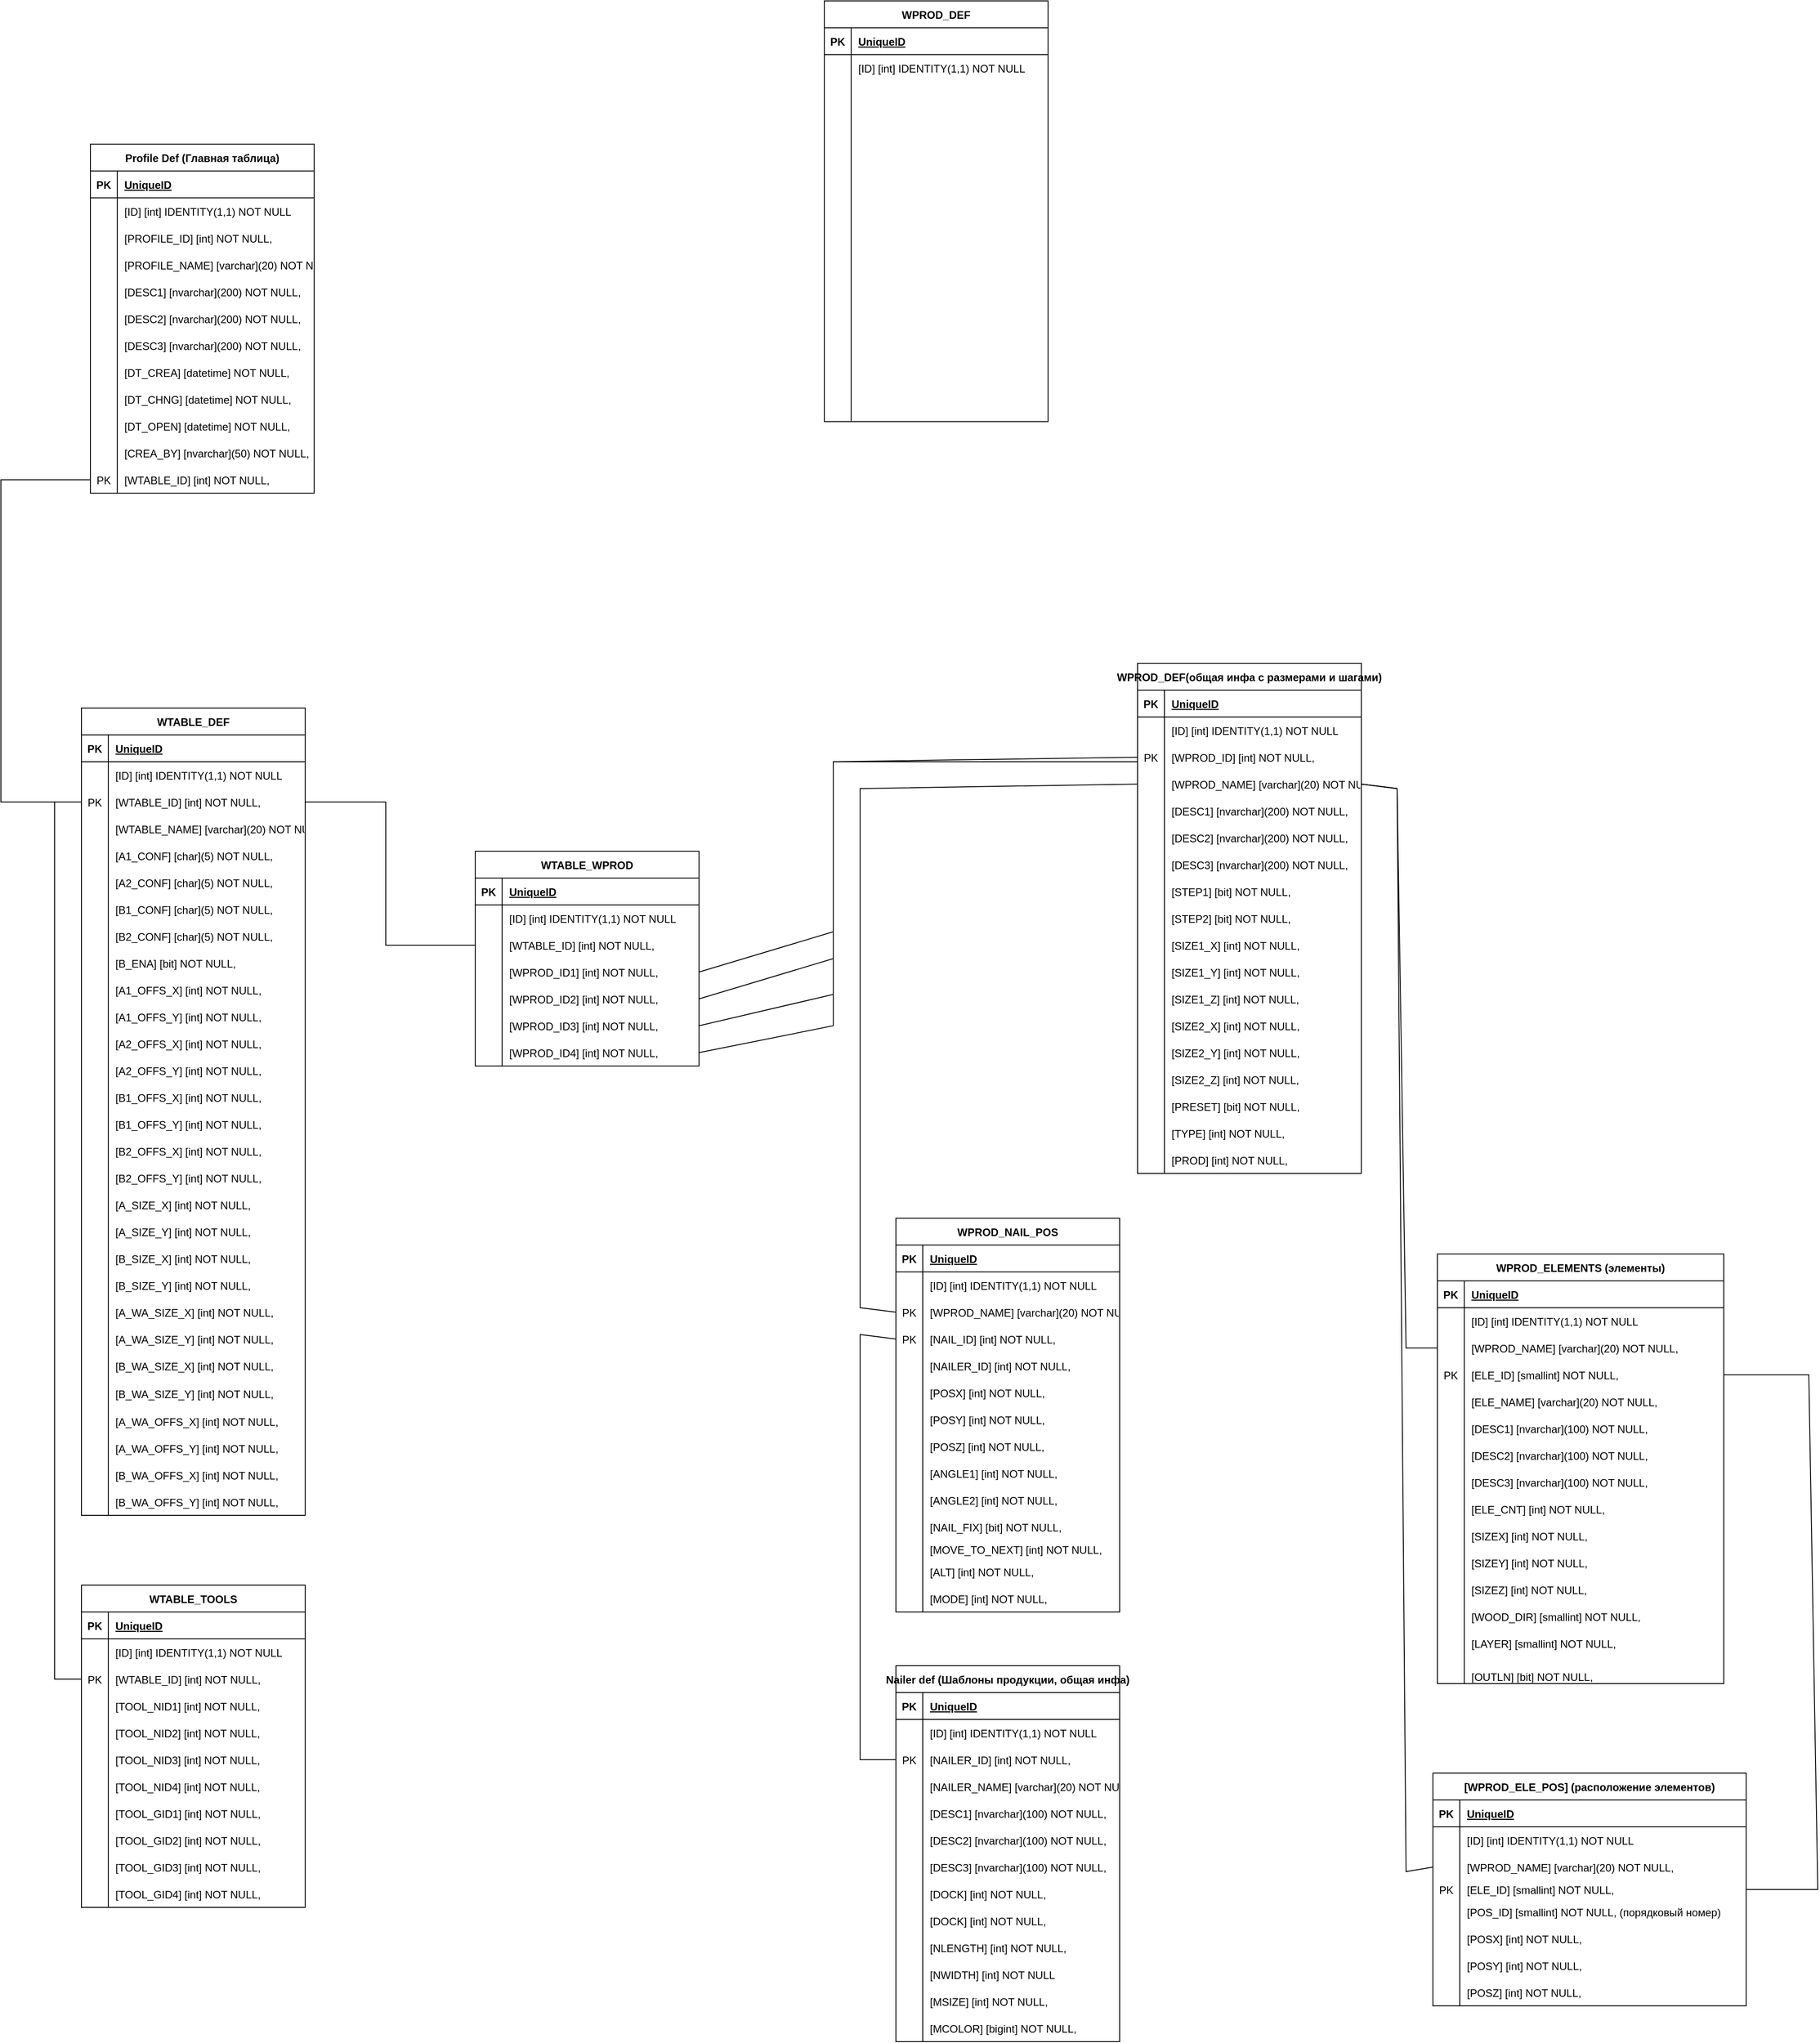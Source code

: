 <mxfile version="18.0.2" type="google"><diagram name="Page-1" id="ad52d381-51e7-2e0d-a935-2d0ddd2fd229"><mxGraphModel dx="1755" dy="4030" grid="1" gridSize="10" guides="1" tooltips="1" connect="1" arrows="1" fold="1" page="1" pageScale="1" pageWidth="4681" pageHeight="3300" background="none" math="0" shadow="0"><root><mxCell id="0"/><mxCell id="1" parent="0"/><mxCell id="ZwTd4LtYtsZfTv6ZSy_P-8" style="edgeStyle=orthogonalEdgeStyle;rounded=0;orthogonalLoop=1;jettySize=auto;html=1;exitX=0.5;exitY=1;exitDx=0;exitDy=0;endArrow=none;endFill=0;entryX=0.5;entryY=0;entryDx=0;entryDy=0;" parent="1" edge="1"><mxGeometry relative="1" as="geometry"><mxPoint x="319.94" y="509.94" as="targetPoint"/><Array as="points"><mxPoint x="139.94" y="699.94"/><mxPoint x="49.94" y="699.94"/><mxPoint x="49.94" y="479.94"/><mxPoint x="319.94" y="479.94"/></Array></mxGeometry></mxCell><mxCell id="uBs1RFr5cgRZGmSAkqIp-1" value="Nailer def (Шаблоны продукции, общая инфа)" style="shape=table;startSize=30;container=1;collapsible=1;childLayout=tableLayout;fixedRows=1;rowLines=0;fontStyle=1;align=center;resizeLast=1;" vertex="1" parent="1"><mxGeometry x="1700" y="1910" width="250" height="420" as="geometry"><mxRectangle x="400" y="220" width="290" height="30" as="alternateBounds"/></mxGeometry></mxCell><mxCell id="uBs1RFr5cgRZGmSAkqIp-2" value="" style="shape=tableRow;horizontal=0;startSize=0;swimlaneHead=0;swimlaneBody=0;fillColor=none;collapsible=0;dropTarget=0;points=[[0,0.5],[1,0.5]];portConstraint=eastwest;top=0;left=0;right=0;bottom=1;" vertex="1" parent="uBs1RFr5cgRZGmSAkqIp-1"><mxGeometry y="30" width="250" height="30" as="geometry"/></mxCell><mxCell id="uBs1RFr5cgRZGmSAkqIp-3" value="PK" style="shape=partialRectangle;connectable=0;fillColor=none;top=0;left=0;bottom=0;right=0;fontStyle=1;overflow=hidden;" vertex="1" parent="uBs1RFr5cgRZGmSAkqIp-2"><mxGeometry width="30" height="30" as="geometry"><mxRectangle width="30" height="30" as="alternateBounds"/></mxGeometry></mxCell><mxCell id="uBs1RFr5cgRZGmSAkqIp-4" value="UniqueID" style="shape=partialRectangle;connectable=0;fillColor=none;top=0;left=0;bottom=0;right=0;align=left;spacingLeft=6;fontStyle=5;overflow=hidden;" vertex="1" parent="uBs1RFr5cgRZGmSAkqIp-2"><mxGeometry x="30" width="220" height="30" as="geometry"><mxRectangle width="220" height="30" as="alternateBounds"/></mxGeometry></mxCell><mxCell id="uBs1RFr5cgRZGmSAkqIp-5" value="" style="shape=tableRow;horizontal=0;startSize=0;swimlaneHead=0;swimlaneBody=0;fillColor=none;collapsible=0;dropTarget=0;points=[[0,0.5],[1,0.5]];portConstraint=eastwest;top=0;left=0;right=0;bottom=0;" vertex="1" parent="uBs1RFr5cgRZGmSAkqIp-1"><mxGeometry y="60" width="250" height="30" as="geometry"/></mxCell><mxCell id="uBs1RFr5cgRZGmSAkqIp-6" value="" style="shape=partialRectangle;connectable=0;fillColor=none;top=0;left=0;bottom=0;right=0;editable=1;overflow=hidden;" vertex="1" parent="uBs1RFr5cgRZGmSAkqIp-5"><mxGeometry width="30" height="30" as="geometry"><mxRectangle width="30" height="30" as="alternateBounds"/></mxGeometry></mxCell><mxCell id="uBs1RFr5cgRZGmSAkqIp-7" value="[ID] [int] IDENTITY(1,1) NOT NULL" style="shape=partialRectangle;connectable=0;fillColor=none;top=0;left=0;bottom=0;right=0;align=left;spacingLeft=6;overflow=hidden;" vertex="1" parent="uBs1RFr5cgRZGmSAkqIp-5"><mxGeometry x="30" width="220" height="30" as="geometry"><mxRectangle width="220" height="30" as="alternateBounds"/></mxGeometry></mxCell><mxCell id="uBs1RFr5cgRZGmSAkqIp-8" value="" style="shape=tableRow;horizontal=0;startSize=0;swimlaneHead=0;swimlaneBody=0;fillColor=none;collapsible=0;dropTarget=0;points=[[0,0.5],[1,0.5]];portConstraint=eastwest;top=0;left=0;right=0;bottom=0;" vertex="1" parent="uBs1RFr5cgRZGmSAkqIp-1"><mxGeometry y="90" width="250" height="30" as="geometry"/></mxCell><mxCell id="uBs1RFr5cgRZGmSAkqIp-9" value="PK" style="shape=partialRectangle;connectable=0;fillColor=none;top=0;left=0;bottom=0;right=0;editable=1;overflow=hidden;" vertex="1" parent="uBs1RFr5cgRZGmSAkqIp-8"><mxGeometry width="30" height="30" as="geometry"><mxRectangle width="30" height="30" as="alternateBounds"/></mxGeometry></mxCell><mxCell id="uBs1RFr5cgRZGmSAkqIp-10" value="[NAILER_ID] [int] NOT NULL," style="shape=partialRectangle;connectable=0;fillColor=none;top=0;left=0;bottom=0;right=0;align=left;spacingLeft=6;overflow=hidden;" vertex="1" parent="uBs1RFr5cgRZGmSAkqIp-8"><mxGeometry x="30" width="220" height="30" as="geometry"><mxRectangle width="220" height="30" as="alternateBounds"/></mxGeometry></mxCell><mxCell id="uBs1RFr5cgRZGmSAkqIp-11" value="" style="shape=tableRow;horizontal=0;startSize=0;swimlaneHead=0;swimlaneBody=0;fillColor=none;collapsible=0;dropTarget=0;points=[[0,0.5],[1,0.5]];portConstraint=eastwest;top=0;left=0;right=0;bottom=0;" vertex="1" parent="uBs1RFr5cgRZGmSAkqIp-1"><mxGeometry y="120" width="250" height="30" as="geometry"/></mxCell><mxCell id="uBs1RFr5cgRZGmSAkqIp-12" value="" style="shape=partialRectangle;connectable=0;fillColor=none;top=0;left=0;bottom=0;right=0;editable=1;overflow=hidden;" vertex="1" parent="uBs1RFr5cgRZGmSAkqIp-11"><mxGeometry width="30" height="30" as="geometry"><mxRectangle width="30" height="30" as="alternateBounds"/></mxGeometry></mxCell><mxCell id="uBs1RFr5cgRZGmSAkqIp-13" value="[NAILER_NAME] [varchar](20) NOT NULL" style="shape=partialRectangle;connectable=0;fillColor=none;top=0;left=0;bottom=0;right=0;align=left;spacingLeft=6;overflow=hidden;" vertex="1" parent="uBs1RFr5cgRZGmSAkqIp-11"><mxGeometry x="30" width="220" height="30" as="geometry"><mxRectangle width="220" height="30" as="alternateBounds"/></mxGeometry></mxCell><mxCell id="uBs1RFr5cgRZGmSAkqIp-27" style="shape=tableRow;horizontal=0;startSize=0;swimlaneHead=0;swimlaneBody=0;fillColor=none;collapsible=0;dropTarget=0;points=[[0,0.5],[1,0.5]];portConstraint=eastwest;top=0;left=0;right=0;bottom=0;" vertex="1" parent="uBs1RFr5cgRZGmSAkqIp-1"><mxGeometry y="150" width="250" height="30" as="geometry"/></mxCell><mxCell id="uBs1RFr5cgRZGmSAkqIp-28" style="shape=partialRectangle;connectable=0;fillColor=none;top=0;left=0;bottom=0;right=0;editable=1;overflow=hidden;" vertex="1" parent="uBs1RFr5cgRZGmSAkqIp-27"><mxGeometry width="30" height="30" as="geometry"><mxRectangle width="30" height="30" as="alternateBounds"/></mxGeometry></mxCell><mxCell id="uBs1RFr5cgRZGmSAkqIp-29" value="[DESC1] [nvarchar](100) NOT NULL," style="shape=partialRectangle;connectable=0;fillColor=none;top=0;left=0;bottom=0;right=0;align=left;spacingLeft=6;overflow=hidden;" vertex="1" parent="uBs1RFr5cgRZGmSAkqIp-27"><mxGeometry x="30" width="220" height="30" as="geometry"><mxRectangle width="220" height="30" as="alternateBounds"/></mxGeometry></mxCell><mxCell id="uBs1RFr5cgRZGmSAkqIp-30" style="shape=tableRow;horizontal=0;startSize=0;swimlaneHead=0;swimlaneBody=0;fillColor=none;collapsible=0;dropTarget=0;points=[[0,0.5],[1,0.5]];portConstraint=eastwest;top=0;left=0;right=0;bottom=0;" vertex="1" parent="uBs1RFr5cgRZGmSAkqIp-1"><mxGeometry y="180" width="250" height="30" as="geometry"/></mxCell><mxCell id="uBs1RFr5cgRZGmSAkqIp-31" style="shape=partialRectangle;connectable=0;fillColor=none;top=0;left=0;bottom=0;right=0;editable=1;overflow=hidden;" vertex="1" parent="uBs1RFr5cgRZGmSAkqIp-30"><mxGeometry width="30" height="30" as="geometry"><mxRectangle width="30" height="30" as="alternateBounds"/></mxGeometry></mxCell><mxCell id="uBs1RFr5cgRZGmSAkqIp-32" value="[DESC2] [nvarchar](100) NOT NULL," style="shape=partialRectangle;connectable=0;fillColor=none;top=0;left=0;bottom=0;right=0;align=left;spacingLeft=6;overflow=hidden;" vertex="1" parent="uBs1RFr5cgRZGmSAkqIp-30"><mxGeometry x="30" width="220" height="30" as="geometry"><mxRectangle width="220" height="30" as="alternateBounds"/></mxGeometry></mxCell><mxCell id="uBs1RFr5cgRZGmSAkqIp-33" style="shape=tableRow;horizontal=0;startSize=0;swimlaneHead=0;swimlaneBody=0;fillColor=none;collapsible=0;dropTarget=0;points=[[0,0.5],[1,0.5]];portConstraint=eastwest;top=0;left=0;right=0;bottom=0;" vertex="1" parent="uBs1RFr5cgRZGmSAkqIp-1"><mxGeometry y="210" width="250" height="30" as="geometry"/></mxCell><mxCell id="uBs1RFr5cgRZGmSAkqIp-34" style="shape=partialRectangle;connectable=0;fillColor=none;top=0;left=0;bottom=0;right=0;editable=1;overflow=hidden;" vertex="1" parent="uBs1RFr5cgRZGmSAkqIp-33"><mxGeometry width="30" height="30" as="geometry"><mxRectangle width="30" height="30" as="alternateBounds"/></mxGeometry></mxCell><mxCell id="uBs1RFr5cgRZGmSAkqIp-35" value="[DESC3] [nvarchar](100) NOT NULL," style="shape=partialRectangle;connectable=0;fillColor=none;top=0;left=0;bottom=0;right=0;align=left;spacingLeft=6;overflow=hidden;" vertex="1" parent="uBs1RFr5cgRZGmSAkqIp-33"><mxGeometry x="30" width="220" height="30" as="geometry"><mxRectangle width="220" height="30" as="alternateBounds"/></mxGeometry></mxCell><mxCell id="uBs1RFr5cgRZGmSAkqIp-36" style="shape=tableRow;horizontal=0;startSize=0;swimlaneHead=0;swimlaneBody=0;fillColor=none;collapsible=0;dropTarget=0;points=[[0,0.5],[1,0.5]];portConstraint=eastwest;top=0;left=0;right=0;bottom=0;" vertex="1" parent="uBs1RFr5cgRZGmSAkqIp-1"><mxGeometry y="240" width="250" height="30" as="geometry"/></mxCell><mxCell id="uBs1RFr5cgRZGmSAkqIp-37" style="shape=partialRectangle;connectable=0;fillColor=none;top=0;left=0;bottom=0;right=0;editable=1;overflow=hidden;" vertex="1" parent="uBs1RFr5cgRZGmSAkqIp-36"><mxGeometry width="30" height="30" as="geometry"><mxRectangle width="30" height="30" as="alternateBounds"/></mxGeometry></mxCell><mxCell id="uBs1RFr5cgRZGmSAkqIp-38" value="[DOCK] [int] NOT NULL," style="shape=partialRectangle;connectable=0;fillColor=none;top=0;left=0;bottom=0;right=0;align=left;spacingLeft=6;overflow=hidden;" vertex="1" parent="uBs1RFr5cgRZGmSAkqIp-36"><mxGeometry x="30" width="220" height="30" as="geometry"><mxRectangle width="220" height="30" as="alternateBounds"/></mxGeometry></mxCell><mxCell id="uBs1RFr5cgRZGmSAkqIp-39" style="shape=tableRow;horizontal=0;startSize=0;swimlaneHead=0;swimlaneBody=0;fillColor=none;collapsible=0;dropTarget=0;points=[[0,0.5],[1,0.5]];portConstraint=eastwest;top=0;left=0;right=0;bottom=0;" vertex="1" parent="uBs1RFr5cgRZGmSAkqIp-1"><mxGeometry y="270" width="250" height="30" as="geometry"/></mxCell><mxCell id="uBs1RFr5cgRZGmSAkqIp-40" style="shape=partialRectangle;connectable=0;fillColor=none;top=0;left=0;bottom=0;right=0;editable=1;overflow=hidden;" vertex="1" parent="uBs1RFr5cgRZGmSAkqIp-39"><mxGeometry width="30" height="30" as="geometry"><mxRectangle width="30" height="30" as="alternateBounds"/></mxGeometry></mxCell><mxCell id="uBs1RFr5cgRZGmSAkqIp-41" value="[DOCK] [int] NOT NULL," style="shape=partialRectangle;connectable=0;fillColor=none;top=0;left=0;bottom=0;right=0;align=left;spacingLeft=6;overflow=hidden;" vertex="1" parent="uBs1RFr5cgRZGmSAkqIp-39"><mxGeometry x="30" width="220" height="30" as="geometry"><mxRectangle width="220" height="30" as="alternateBounds"/></mxGeometry></mxCell><mxCell id="uBs1RFr5cgRZGmSAkqIp-42" style="shape=tableRow;horizontal=0;startSize=0;swimlaneHead=0;swimlaneBody=0;fillColor=none;collapsible=0;dropTarget=0;points=[[0,0.5],[1,0.5]];portConstraint=eastwest;top=0;left=0;right=0;bottom=0;" vertex="1" parent="uBs1RFr5cgRZGmSAkqIp-1"><mxGeometry y="300" width="250" height="30" as="geometry"/></mxCell><mxCell id="uBs1RFr5cgRZGmSAkqIp-43" style="shape=partialRectangle;connectable=0;fillColor=none;top=0;left=0;bottom=0;right=0;editable=1;overflow=hidden;" vertex="1" parent="uBs1RFr5cgRZGmSAkqIp-42"><mxGeometry width="30" height="30" as="geometry"><mxRectangle width="30" height="30" as="alternateBounds"/></mxGeometry></mxCell><mxCell id="uBs1RFr5cgRZGmSAkqIp-44" value="[NLENGTH] [int] NOT NULL," style="shape=partialRectangle;connectable=0;fillColor=none;top=0;left=0;bottom=0;right=0;align=left;spacingLeft=6;overflow=hidden;" vertex="1" parent="uBs1RFr5cgRZGmSAkqIp-42"><mxGeometry x="30" width="220" height="30" as="geometry"><mxRectangle width="220" height="30" as="alternateBounds"/></mxGeometry></mxCell><mxCell id="uBs1RFr5cgRZGmSAkqIp-45" style="shape=tableRow;horizontal=0;startSize=0;swimlaneHead=0;swimlaneBody=0;fillColor=none;collapsible=0;dropTarget=0;points=[[0,0.5],[1,0.5]];portConstraint=eastwest;top=0;left=0;right=0;bottom=0;" vertex="1" parent="uBs1RFr5cgRZGmSAkqIp-1"><mxGeometry y="330" width="250" height="30" as="geometry"/></mxCell><mxCell id="uBs1RFr5cgRZGmSAkqIp-46" style="shape=partialRectangle;connectable=0;fillColor=none;top=0;left=0;bottom=0;right=0;editable=1;overflow=hidden;" vertex="1" parent="uBs1RFr5cgRZGmSAkqIp-45"><mxGeometry width="30" height="30" as="geometry"><mxRectangle width="30" height="30" as="alternateBounds"/></mxGeometry></mxCell><mxCell id="uBs1RFr5cgRZGmSAkqIp-47" value="[NWIDTH] [int] NOT NULL" style="shape=partialRectangle;connectable=0;fillColor=none;top=0;left=0;bottom=0;right=0;align=left;spacingLeft=6;overflow=hidden;" vertex="1" parent="uBs1RFr5cgRZGmSAkqIp-45"><mxGeometry x="30" width="220" height="30" as="geometry"><mxRectangle width="220" height="30" as="alternateBounds"/></mxGeometry></mxCell><mxCell id="uBs1RFr5cgRZGmSAkqIp-48" style="shape=tableRow;horizontal=0;startSize=0;swimlaneHead=0;swimlaneBody=0;fillColor=none;collapsible=0;dropTarget=0;points=[[0,0.5],[1,0.5]];portConstraint=eastwest;top=0;left=0;right=0;bottom=0;" vertex="1" parent="uBs1RFr5cgRZGmSAkqIp-1"><mxGeometry y="360" width="250" height="30" as="geometry"/></mxCell><mxCell id="uBs1RFr5cgRZGmSAkqIp-49" style="shape=partialRectangle;connectable=0;fillColor=none;top=0;left=0;bottom=0;right=0;editable=1;overflow=hidden;" vertex="1" parent="uBs1RFr5cgRZGmSAkqIp-48"><mxGeometry width="30" height="30" as="geometry"><mxRectangle width="30" height="30" as="alternateBounds"/></mxGeometry></mxCell><mxCell id="uBs1RFr5cgRZGmSAkqIp-50" value="[MSIZE] [int] NOT NULL," style="shape=partialRectangle;connectable=0;fillColor=none;top=0;left=0;bottom=0;right=0;align=left;spacingLeft=6;overflow=hidden;" vertex="1" parent="uBs1RFr5cgRZGmSAkqIp-48"><mxGeometry x="30" width="220" height="30" as="geometry"><mxRectangle width="220" height="30" as="alternateBounds"/></mxGeometry></mxCell><mxCell id="uBs1RFr5cgRZGmSAkqIp-51" style="shape=tableRow;horizontal=0;startSize=0;swimlaneHead=0;swimlaneBody=0;fillColor=none;collapsible=0;dropTarget=0;points=[[0,0.5],[1,0.5]];portConstraint=eastwest;top=0;left=0;right=0;bottom=0;" vertex="1" parent="uBs1RFr5cgRZGmSAkqIp-1"><mxGeometry y="390" width="250" height="30" as="geometry"/></mxCell><mxCell id="uBs1RFr5cgRZGmSAkqIp-52" style="shape=partialRectangle;connectable=0;fillColor=none;top=0;left=0;bottom=0;right=0;editable=1;overflow=hidden;" vertex="1" parent="uBs1RFr5cgRZGmSAkqIp-51"><mxGeometry width="30" height="30" as="geometry"><mxRectangle width="30" height="30" as="alternateBounds"/></mxGeometry></mxCell><mxCell id="uBs1RFr5cgRZGmSAkqIp-53" value="[MCOLOR] [bigint] NOT NULL," style="shape=partialRectangle;connectable=0;fillColor=none;top=0;left=0;bottom=0;right=0;align=left;spacingLeft=6;overflow=hidden;" vertex="1" parent="uBs1RFr5cgRZGmSAkqIp-51"><mxGeometry x="30" width="220" height="30" as="geometry"><mxRectangle width="220" height="30" as="alternateBounds"/></mxGeometry></mxCell><mxCell id="uBs1RFr5cgRZGmSAkqIp-57" value="Profile Def (Главная таблица)" style="shape=table;startSize=30;container=1;collapsible=1;childLayout=tableLayout;fixedRows=1;rowLines=0;fontStyle=1;align=center;resizeLast=1;" vertex="1" parent="1"><mxGeometry x="800" y="210" width="250" height="390" as="geometry"><mxRectangle x="400" y="220" width="290" height="30" as="alternateBounds"/></mxGeometry></mxCell><mxCell id="uBs1RFr5cgRZGmSAkqIp-58" value="" style="shape=tableRow;horizontal=0;startSize=0;swimlaneHead=0;swimlaneBody=0;fillColor=none;collapsible=0;dropTarget=0;points=[[0,0.5],[1,0.5]];portConstraint=eastwest;top=0;left=0;right=0;bottom=1;" vertex="1" parent="uBs1RFr5cgRZGmSAkqIp-57"><mxGeometry y="30" width="250" height="30" as="geometry"/></mxCell><mxCell id="uBs1RFr5cgRZGmSAkqIp-59" value="PK" style="shape=partialRectangle;connectable=0;fillColor=none;top=0;left=0;bottom=0;right=0;fontStyle=1;overflow=hidden;" vertex="1" parent="uBs1RFr5cgRZGmSAkqIp-58"><mxGeometry width="30" height="30" as="geometry"><mxRectangle width="30" height="30" as="alternateBounds"/></mxGeometry></mxCell><mxCell id="uBs1RFr5cgRZGmSAkqIp-60" value="UniqueID" style="shape=partialRectangle;connectable=0;fillColor=none;top=0;left=0;bottom=0;right=0;align=left;spacingLeft=6;fontStyle=5;overflow=hidden;" vertex="1" parent="uBs1RFr5cgRZGmSAkqIp-58"><mxGeometry x="30" width="220" height="30" as="geometry"><mxRectangle width="220" height="30" as="alternateBounds"/></mxGeometry></mxCell><mxCell id="uBs1RFr5cgRZGmSAkqIp-61" value="" style="shape=tableRow;horizontal=0;startSize=0;swimlaneHead=0;swimlaneBody=0;fillColor=none;collapsible=0;dropTarget=0;points=[[0,0.5],[1,0.5]];portConstraint=eastwest;top=0;left=0;right=0;bottom=0;" vertex="1" parent="uBs1RFr5cgRZGmSAkqIp-57"><mxGeometry y="60" width="250" height="30" as="geometry"/></mxCell><mxCell id="uBs1RFr5cgRZGmSAkqIp-62" value="" style="shape=partialRectangle;connectable=0;fillColor=none;top=0;left=0;bottom=0;right=0;editable=1;overflow=hidden;" vertex="1" parent="uBs1RFr5cgRZGmSAkqIp-61"><mxGeometry width="30" height="30" as="geometry"><mxRectangle width="30" height="30" as="alternateBounds"/></mxGeometry></mxCell><mxCell id="uBs1RFr5cgRZGmSAkqIp-63" value="[ID] [int] IDENTITY(1,1) NOT NULL" style="shape=partialRectangle;connectable=0;fillColor=none;top=0;left=0;bottom=0;right=0;align=left;spacingLeft=6;overflow=hidden;" vertex="1" parent="uBs1RFr5cgRZGmSAkqIp-61"><mxGeometry x="30" width="220" height="30" as="geometry"><mxRectangle width="220" height="30" as="alternateBounds"/></mxGeometry></mxCell><mxCell id="uBs1RFr5cgRZGmSAkqIp-64" value="" style="shape=tableRow;horizontal=0;startSize=0;swimlaneHead=0;swimlaneBody=0;fillColor=none;collapsible=0;dropTarget=0;points=[[0,0.5],[1,0.5]];portConstraint=eastwest;top=0;left=0;right=0;bottom=0;" vertex="1" parent="uBs1RFr5cgRZGmSAkqIp-57"><mxGeometry y="90" width="250" height="30" as="geometry"/></mxCell><mxCell id="uBs1RFr5cgRZGmSAkqIp-65" value="" style="shape=partialRectangle;connectable=0;fillColor=none;top=0;left=0;bottom=0;right=0;editable=1;overflow=hidden;" vertex="1" parent="uBs1RFr5cgRZGmSAkqIp-64"><mxGeometry width="30" height="30" as="geometry"><mxRectangle width="30" height="30" as="alternateBounds"/></mxGeometry></mxCell><mxCell id="uBs1RFr5cgRZGmSAkqIp-66" value="[PROFILE_ID] [int] NOT NULL," style="shape=partialRectangle;connectable=0;fillColor=none;top=0;left=0;bottom=0;right=0;align=left;spacingLeft=6;overflow=hidden;" vertex="1" parent="uBs1RFr5cgRZGmSAkqIp-64"><mxGeometry x="30" width="220" height="30" as="geometry"><mxRectangle width="220" height="30" as="alternateBounds"/></mxGeometry></mxCell><mxCell id="uBs1RFr5cgRZGmSAkqIp-67" value="" style="shape=tableRow;horizontal=0;startSize=0;swimlaneHead=0;swimlaneBody=0;fillColor=none;collapsible=0;dropTarget=0;points=[[0,0.5],[1,0.5]];portConstraint=eastwest;top=0;left=0;right=0;bottom=0;" vertex="1" parent="uBs1RFr5cgRZGmSAkqIp-57"><mxGeometry y="120" width="250" height="30" as="geometry"/></mxCell><mxCell id="uBs1RFr5cgRZGmSAkqIp-68" value="" style="shape=partialRectangle;connectable=0;fillColor=none;top=0;left=0;bottom=0;right=0;editable=1;overflow=hidden;" vertex="1" parent="uBs1RFr5cgRZGmSAkqIp-67"><mxGeometry width="30" height="30" as="geometry"><mxRectangle width="30" height="30" as="alternateBounds"/></mxGeometry></mxCell><mxCell id="uBs1RFr5cgRZGmSAkqIp-69" value="[PROFILE_NAME] [varchar](20) NOT NULL," style="shape=partialRectangle;connectable=0;fillColor=none;top=0;left=0;bottom=0;right=0;align=left;spacingLeft=6;overflow=hidden;" vertex="1" parent="uBs1RFr5cgRZGmSAkqIp-67"><mxGeometry x="30" width="220" height="30" as="geometry"><mxRectangle width="220" height="30" as="alternateBounds"/></mxGeometry></mxCell><mxCell id="uBs1RFr5cgRZGmSAkqIp-70" style="shape=tableRow;horizontal=0;startSize=0;swimlaneHead=0;swimlaneBody=0;fillColor=none;collapsible=0;dropTarget=0;points=[[0,0.5],[1,0.5]];portConstraint=eastwest;top=0;left=0;right=0;bottom=0;" vertex="1" parent="uBs1RFr5cgRZGmSAkqIp-57"><mxGeometry y="150" width="250" height="30" as="geometry"/></mxCell><mxCell id="uBs1RFr5cgRZGmSAkqIp-71" style="shape=partialRectangle;connectable=0;fillColor=none;top=0;left=0;bottom=0;right=0;editable=1;overflow=hidden;" vertex="1" parent="uBs1RFr5cgRZGmSAkqIp-70"><mxGeometry width="30" height="30" as="geometry"><mxRectangle width="30" height="30" as="alternateBounds"/></mxGeometry></mxCell><mxCell id="uBs1RFr5cgRZGmSAkqIp-72" value="[DESC1] [nvarchar](200) NOT NULL," style="shape=partialRectangle;connectable=0;fillColor=none;top=0;left=0;bottom=0;right=0;align=left;spacingLeft=6;overflow=hidden;" vertex="1" parent="uBs1RFr5cgRZGmSAkqIp-70"><mxGeometry x="30" width="220" height="30" as="geometry"><mxRectangle width="220" height="30" as="alternateBounds"/></mxGeometry></mxCell><mxCell id="uBs1RFr5cgRZGmSAkqIp-73" style="shape=tableRow;horizontal=0;startSize=0;swimlaneHead=0;swimlaneBody=0;fillColor=none;collapsible=0;dropTarget=0;points=[[0,0.5],[1,0.5]];portConstraint=eastwest;top=0;left=0;right=0;bottom=0;" vertex="1" parent="uBs1RFr5cgRZGmSAkqIp-57"><mxGeometry y="180" width="250" height="30" as="geometry"/></mxCell><mxCell id="uBs1RFr5cgRZGmSAkqIp-74" style="shape=partialRectangle;connectable=0;fillColor=none;top=0;left=0;bottom=0;right=0;editable=1;overflow=hidden;" vertex="1" parent="uBs1RFr5cgRZGmSAkqIp-73"><mxGeometry width="30" height="30" as="geometry"><mxRectangle width="30" height="30" as="alternateBounds"/></mxGeometry></mxCell><mxCell id="uBs1RFr5cgRZGmSAkqIp-75" value="[DESC2] [nvarchar](200) NOT NULL," style="shape=partialRectangle;connectable=0;fillColor=none;top=0;left=0;bottom=0;right=0;align=left;spacingLeft=6;overflow=hidden;" vertex="1" parent="uBs1RFr5cgRZGmSAkqIp-73"><mxGeometry x="30" width="220" height="30" as="geometry"><mxRectangle width="220" height="30" as="alternateBounds"/></mxGeometry></mxCell><mxCell id="uBs1RFr5cgRZGmSAkqIp-76" style="shape=tableRow;horizontal=0;startSize=0;swimlaneHead=0;swimlaneBody=0;fillColor=none;collapsible=0;dropTarget=0;points=[[0,0.5],[1,0.5]];portConstraint=eastwest;top=0;left=0;right=0;bottom=0;" vertex="1" parent="uBs1RFr5cgRZGmSAkqIp-57"><mxGeometry y="210" width="250" height="30" as="geometry"/></mxCell><mxCell id="uBs1RFr5cgRZGmSAkqIp-77" style="shape=partialRectangle;connectable=0;fillColor=none;top=0;left=0;bottom=0;right=0;editable=1;overflow=hidden;" vertex="1" parent="uBs1RFr5cgRZGmSAkqIp-76"><mxGeometry width="30" height="30" as="geometry"><mxRectangle width="30" height="30" as="alternateBounds"/></mxGeometry></mxCell><mxCell id="uBs1RFr5cgRZGmSAkqIp-78" value="[DESC3] [nvarchar](200) NOT NULL," style="shape=partialRectangle;connectable=0;fillColor=none;top=0;left=0;bottom=0;right=0;align=left;spacingLeft=6;overflow=hidden;" vertex="1" parent="uBs1RFr5cgRZGmSAkqIp-76"><mxGeometry x="30" width="220" height="30" as="geometry"><mxRectangle width="220" height="30" as="alternateBounds"/></mxGeometry></mxCell><mxCell id="uBs1RFr5cgRZGmSAkqIp-79" style="shape=tableRow;horizontal=0;startSize=0;swimlaneHead=0;swimlaneBody=0;fillColor=none;collapsible=0;dropTarget=0;points=[[0,0.5],[1,0.5]];portConstraint=eastwest;top=0;left=0;right=0;bottom=0;" vertex="1" parent="uBs1RFr5cgRZGmSAkqIp-57"><mxGeometry y="240" width="250" height="30" as="geometry"/></mxCell><mxCell id="uBs1RFr5cgRZGmSAkqIp-80" style="shape=partialRectangle;connectable=0;fillColor=none;top=0;left=0;bottom=0;right=0;editable=1;overflow=hidden;" vertex="1" parent="uBs1RFr5cgRZGmSAkqIp-79"><mxGeometry width="30" height="30" as="geometry"><mxRectangle width="30" height="30" as="alternateBounds"/></mxGeometry></mxCell><mxCell id="uBs1RFr5cgRZGmSAkqIp-81" value="[DT_CREA] [datetime] NOT NULL," style="shape=partialRectangle;connectable=0;fillColor=none;top=0;left=0;bottom=0;right=0;align=left;spacingLeft=6;overflow=hidden;" vertex="1" parent="uBs1RFr5cgRZGmSAkqIp-79"><mxGeometry x="30" width="220" height="30" as="geometry"><mxRectangle width="220" height="30" as="alternateBounds"/></mxGeometry></mxCell><mxCell id="uBs1RFr5cgRZGmSAkqIp-82" style="shape=tableRow;horizontal=0;startSize=0;swimlaneHead=0;swimlaneBody=0;fillColor=none;collapsible=0;dropTarget=0;points=[[0,0.5],[1,0.5]];portConstraint=eastwest;top=0;left=0;right=0;bottom=0;" vertex="1" parent="uBs1RFr5cgRZGmSAkqIp-57"><mxGeometry y="270" width="250" height="30" as="geometry"/></mxCell><mxCell id="uBs1RFr5cgRZGmSAkqIp-83" style="shape=partialRectangle;connectable=0;fillColor=none;top=0;left=0;bottom=0;right=0;editable=1;overflow=hidden;" vertex="1" parent="uBs1RFr5cgRZGmSAkqIp-82"><mxGeometry width="30" height="30" as="geometry"><mxRectangle width="30" height="30" as="alternateBounds"/></mxGeometry></mxCell><mxCell id="uBs1RFr5cgRZGmSAkqIp-84" value="[DT_CHNG] [datetime] NOT NULL," style="shape=partialRectangle;connectable=0;fillColor=none;top=0;left=0;bottom=0;right=0;align=left;spacingLeft=6;overflow=hidden;" vertex="1" parent="uBs1RFr5cgRZGmSAkqIp-82"><mxGeometry x="30" width="220" height="30" as="geometry"><mxRectangle width="220" height="30" as="alternateBounds"/></mxGeometry></mxCell><mxCell id="uBs1RFr5cgRZGmSAkqIp-85" style="shape=tableRow;horizontal=0;startSize=0;swimlaneHead=0;swimlaneBody=0;fillColor=none;collapsible=0;dropTarget=0;points=[[0,0.5],[1,0.5]];portConstraint=eastwest;top=0;left=0;right=0;bottom=0;" vertex="1" parent="uBs1RFr5cgRZGmSAkqIp-57"><mxGeometry y="300" width="250" height="30" as="geometry"/></mxCell><mxCell id="uBs1RFr5cgRZGmSAkqIp-86" style="shape=partialRectangle;connectable=0;fillColor=none;top=0;left=0;bottom=0;right=0;editable=1;overflow=hidden;" vertex="1" parent="uBs1RFr5cgRZGmSAkqIp-85"><mxGeometry width="30" height="30" as="geometry"><mxRectangle width="30" height="30" as="alternateBounds"/></mxGeometry></mxCell><mxCell id="uBs1RFr5cgRZGmSAkqIp-87" value="[DT_OPEN] [datetime] NOT NULL," style="shape=partialRectangle;connectable=0;fillColor=none;top=0;left=0;bottom=0;right=0;align=left;spacingLeft=6;overflow=hidden;" vertex="1" parent="uBs1RFr5cgRZGmSAkqIp-85"><mxGeometry x="30" width="220" height="30" as="geometry"><mxRectangle width="220" height="30" as="alternateBounds"/></mxGeometry></mxCell><mxCell id="uBs1RFr5cgRZGmSAkqIp-88" style="shape=tableRow;horizontal=0;startSize=0;swimlaneHead=0;swimlaneBody=0;fillColor=none;collapsible=0;dropTarget=0;points=[[0,0.5],[1,0.5]];portConstraint=eastwest;top=0;left=0;right=0;bottom=0;" vertex="1" parent="uBs1RFr5cgRZGmSAkqIp-57"><mxGeometry y="330" width="250" height="30" as="geometry"/></mxCell><mxCell id="uBs1RFr5cgRZGmSAkqIp-89" style="shape=partialRectangle;connectable=0;fillColor=none;top=0;left=0;bottom=0;right=0;editable=1;overflow=hidden;" vertex="1" parent="uBs1RFr5cgRZGmSAkqIp-88"><mxGeometry width="30" height="30" as="geometry"><mxRectangle width="30" height="30" as="alternateBounds"/></mxGeometry></mxCell><mxCell id="uBs1RFr5cgRZGmSAkqIp-90" value="[CREA_BY] [nvarchar](50) NOT NULL," style="shape=partialRectangle;connectable=0;fillColor=none;top=0;left=0;bottom=0;right=0;align=left;spacingLeft=6;overflow=hidden;" vertex="1" parent="uBs1RFr5cgRZGmSAkqIp-88"><mxGeometry x="30" width="220" height="30" as="geometry"><mxRectangle width="220" height="30" as="alternateBounds"/></mxGeometry></mxCell><mxCell id="uBs1RFr5cgRZGmSAkqIp-91" style="shape=tableRow;horizontal=0;startSize=0;swimlaneHead=0;swimlaneBody=0;fillColor=none;collapsible=0;dropTarget=0;points=[[0,0.5],[1,0.5]];portConstraint=eastwest;top=0;left=0;right=0;bottom=0;" vertex="1" parent="uBs1RFr5cgRZGmSAkqIp-57"><mxGeometry y="360" width="250" height="30" as="geometry"/></mxCell><mxCell id="uBs1RFr5cgRZGmSAkqIp-92" value="PK" style="shape=partialRectangle;connectable=0;fillColor=none;top=0;left=0;bottom=0;right=0;editable=1;overflow=hidden;" vertex="1" parent="uBs1RFr5cgRZGmSAkqIp-91"><mxGeometry width="30" height="30" as="geometry"><mxRectangle width="30" height="30" as="alternateBounds"/></mxGeometry></mxCell><mxCell id="uBs1RFr5cgRZGmSAkqIp-93" value="[WTABLE_ID] [int] NOT NULL," style="shape=partialRectangle;connectable=0;fillColor=none;top=0;left=0;bottom=0;right=0;align=left;spacingLeft=6;overflow=hidden;" vertex="1" parent="uBs1RFr5cgRZGmSAkqIp-91"><mxGeometry x="30" width="220" height="30" as="geometry"><mxRectangle width="220" height="30" as="alternateBounds"/></mxGeometry></mxCell><mxCell id="uBs1RFr5cgRZGmSAkqIp-104" value="WPROD_DEF(общая инфа с размерами и шагами)" style="shape=table;startSize=30;container=1;collapsible=1;childLayout=tableLayout;fixedRows=1;rowLines=0;fontStyle=1;align=center;resizeLast=1;" vertex="1" parent="1"><mxGeometry x="1970" y="790" width="250" height="570" as="geometry"><mxRectangle x="400" y="220" width="290" height="30" as="alternateBounds"/></mxGeometry></mxCell><mxCell id="uBs1RFr5cgRZGmSAkqIp-105" value="" style="shape=tableRow;horizontal=0;startSize=0;swimlaneHead=0;swimlaneBody=0;fillColor=none;collapsible=0;dropTarget=0;points=[[0,0.5],[1,0.5]];portConstraint=eastwest;top=0;left=0;right=0;bottom=1;" vertex="1" parent="uBs1RFr5cgRZGmSAkqIp-104"><mxGeometry y="30" width="250" height="30" as="geometry"/></mxCell><mxCell id="uBs1RFr5cgRZGmSAkqIp-106" value="PK" style="shape=partialRectangle;connectable=0;fillColor=none;top=0;left=0;bottom=0;right=0;fontStyle=1;overflow=hidden;" vertex="1" parent="uBs1RFr5cgRZGmSAkqIp-105"><mxGeometry width="30" height="30" as="geometry"><mxRectangle width="30" height="30" as="alternateBounds"/></mxGeometry></mxCell><mxCell id="uBs1RFr5cgRZGmSAkqIp-107" value="UniqueID" style="shape=partialRectangle;connectable=0;fillColor=none;top=0;left=0;bottom=0;right=0;align=left;spacingLeft=6;fontStyle=5;overflow=hidden;" vertex="1" parent="uBs1RFr5cgRZGmSAkqIp-105"><mxGeometry x="30" width="220" height="30" as="geometry"><mxRectangle width="220" height="30" as="alternateBounds"/></mxGeometry></mxCell><mxCell id="uBs1RFr5cgRZGmSAkqIp-108" value="" style="shape=tableRow;horizontal=0;startSize=0;swimlaneHead=0;swimlaneBody=0;fillColor=none;collapsible=0;dropTarget=0;points=[[0,0.5],[1,0.5]];portConstraint=eastwest;top=0;left=0;right=0;bottom=0;" vertex="1" parent="uBs1RFr5cgRZGmSAkqIp-104"><mxGeometry y="60" width="250" height="30" as="geometry"/></mxCell><mxCell id="uBs1RFr5cgRZGmSAkqIp-109" value="" style="shape=partialRectangle;connectable=0;fillColor=none;top=0;left=0;bottom=0;right=0;editable=1;overflow=hidden;" vertex="1" parent="uBs1RFr5cgRZGmSAkqIp-108"><mxGeometry width="30" height="30" as="geometry"><mxRectangle width="30" height="30" as="alternateBounds"/></mxGeometry></mxCell><mxCell id="uBs1RFr5cgRZGmSAkqIp-110" value="[ID] [int] IDENTITY(1,1) NOT NULL" style="shape=partialRectangle;connectable=0;fillColor=none;top=0;left=0;bottom=0;right=0;align=left;spacingLeft=6;overflow=hidden;" vertex="1" parent="uBs1RFr5cgRZGmSAkqIp-108"><mxGeometry x="30" width="220" height="30" as="geometry"><mxRectangle width="220" height="30" as="alternateBounds"/></mxGeometry></mxCell><mxCell id="uBs1RFr5cgRZGmSAkqIp-111" value="" style="shape=tableRow;horizontal=0;startSize=0;swimlaneHead=0;swimlaneBody=0;fillColor=none;collapsible=0;dropTarget=0;points=[[0,0.5],[1,0.5]];portConstraint=eastwest;top=0;left=0;right=0;bottom=0;" vertex="1" parent="uBs1RFr5cgRZGmSAkqIp-104"><mxGeometry y="90" width="250" height="30" as="geometry"/></mxCell><mxCell id="uBs1RFr5cgRZGmSAkqIp-112" value="PK" style="shape=partialRectangle;connectable=0;fillColor=none;top=0;left=0;bottom=0;right=0;editable=1;overflow=hidden;" vertex="1" parent="uBs1RFr5cgRZGmSAkqIp-111"><mxGeometry width="30" height="30" as="geometry"><mxRectangle width="30" height="30" as="alternateBounds"/></mxGeometry></mxCell><mxCell id="uBs1RFr5cgRZGmSAkqIp-113" value="[WPROD_ID] [int] NOT NULL," style="shape=partialRectangle;connectable=0;fillColor=none;top=0;left=0;bottom=0;right=0;align=left;spacingLeft=6;overflow=hidden;" vertex="1" parent="uBs1RFr5cgRZGmSAkqIp-111"><mxGeometry x="30" width="220" height="30" as="geometry"><mxRectangle width="220" height="30" as="alternateBounds"/></mxGeometry></mxCell><mxCell id="uBs1RFr5cgRZGmSAkqIp-114" value="" style="shape=tableRow;horizontal=0;startSize=0;swimlaneHead=0;swimlaneBody=0;fillColor=none;collapsible=0;dropTarget=0;points=[[0,0.5],[1,0.5]];portConstraint=eastwest;top=0;left=0;right=0;bottom=0;" vertex="1" parent="uBs1RFr5cgRZGmSAkqIp-104"><mxGeometry y="120" width="250" height="30" as="geometry"/></mxCell><mxCell id="uBs1RFr5cgRZGmSAkqIp-115" value="" style="shape=partialRectangle;connectable=0;fillColor=none;top=0;left=0;bottom=0;right=0;editable=1;overflow=hidden;" vertex="1" parent="uBs1RFr5cgRZGmSAkqIp-114"><mxGeometry width="30" height="30" as="geometry"><mxRectangle width="30" height="30" as="alternateBounds"/></mxGeometry></mxCell><mxCell id="uBs1RFr5cgRZGmSAkqIp-116" value="[WPROD_NAME] [varchar](20) NOT NULL," style="shape=partialRectangle;connectable=0;fillColor=none;top=0;left=0;bottom=0;right=0;align=left;spacingLeft=6;overflow=hidden;" vertex="1" parent="uBs1RFr5cgRZGmSAkqIp-114"><mxGeometry x="30" width="220" height="30" as="geometry"><mxRectangle width="220" height="30" as="alternateBounds"/></mxGeometry></mxCell><mxCell id="uBs1RFr5cgRZGmSAkqIp-117" style="shape=tableRow;horizontal=0;startSize=0;swimlaneHead=0;swimlaneBody=0;fillColor=none;collapsible=0;dropTarget=0;points=[[0,0.5],[1,0.5]];portConstraint=eastwest;top=0;left=0;right=0;bottom=0;" vertex="1" parent="uBs1RFr5cgRZGmSAkqIp-104"><mxGeometry y="150" width="250" height="30" as="geometry"/></mxCell><mxCell id="uBs1RFr5cgRZGmSAkqIp-118" style="shape=partialRectangle;connectable=0;fillColor=none;top=0;left=0;bottom=0;right=0;editable=1;overflow=hidden;" vertex="1" parent="uBs1RFr5cgRZGmSAkqIp-117"><mxGeometry width="30" height="30" as="geometry"><mxRectangle width="30" height="30" as="alternateBounds"/></mxGeometry></mxCell><mxCell id="uBs1RFr5cgRZGmSAkqIp-119" value="[DESC1] [nvarchar](200) NOT NULL," style="shape=partialRectangle;connectable=0;fillColor=none;top=0;left=0;bottom=0;right=0;align=left;spacingLeft=6;overflow=hidden;" vertex="1" parent="uBs1RFr5cgRZGmSAkqIp-117"><mxGeometry x="30" width="220" height="30" as="geometry"><mxRectangle width="220" height="30" as="alternateBounds"/></mxGeometry></mxCell><mxCell id="uBs1RFr5cgRZGmSAkqIp-120" style="shape=tableRow;horizontal=0;startSize=0;swimlaneHead=0;swimlaneBody=0;fillColor=none;collapsible=0;dropTarget=0;points=[[0,0.5],[1,0.5]];portConstraint=eastwest;top=0;left=0;right=0;bottom=0;" vertex="1" parent="uBs1RFr5cgRZGmSAkqIp-104"><mxGeometry y="180" width="250" height="30" as="geometry"/></mxCell><mxCell id="uBs1RFr5cgRZGmSAkqIp-121" style="shape=partialRectangle;connectable=0;fillColor=none;top=0;left=0;bottom=0;right=0;editable=1;overflow=hidden;" vertex="1" parent="uBs1RFr5cgRZGmSAkqIp-120"><mxGeometry width="30" height="30" as="geometry"><mxRectangle width="30" height="30" as="alternateBounds"/></mxGeometry></mxCell><mxCell id="uBs1RFr5cgRZGmSAkqIp-122" value="[DESC2] [nvarchar](200) NOT NULL," style="shape=partialRectangle;connectable=0;fillColor=none;top=0;left=0;bottom=0;right=0;align=left;spacingLeft=6;overflow=hidden;" vertex="1" parent="uBs1RFr5cgRZGmSAkqIp-120"><mxGeometry x="30" width="220" height="30" as="geometry"><mxRectangle width="220" height="30" as="alternateBounds"/></mxGeometry></mxCell><mxCell id="uBs1RFr5cgRZGmSAkqIp-123" style="shape=tableRow;horizontal=0;startSize=0;swimlaneHead=0;swimlaneBody=0;fillColor=none;collapsible=0;dropTarget=0;points=[[0,0.5],[1,0.5]];portConstraint=eastwest;top=0;left=0;right=0;bottom=0;" vertex="1" parent="uBs1RFr5cgRZGmSAkqIp-104"><mxGeometry y="210" width="250" height="30" as="geometry"/></mxCell><mxCell id="uBs1RFr5cgRZGmSAkqIp-124" style="shape=partialRectangle;connectable=0;fillColor=none;top=0;left=0;bottom=0;right=0;editable=1;overflow=hidden;" vertex="1" parent="uBs1RFr5cgRZGmSAkqIp-123"><mxGeometry width="30" height="30" as="geometry"><mxRectangle width="30" height="30" as="alternateBounds"/></mxGeometry></mxCell><mxCell id="uBs1RFr5cgRZGmSAkqIp-125" value="[DESC3] [nvarchar](200) NOT NULL," style="shape=partialRectangle;connectable=0;fillColor=none;top=0;left=0;bottom=0;right=0;align=left;spacingLeft=6;overflow=hidden;" vertex="1" parent="uBs1RFr5cgRZGmSAkqIp-123"><mxGeometry x="30" width="220" height="30" as="geometry"><mxRectangle width="220" height="30" as="alternateBounds"/></mxGeometry></mxCell><mxCell id="uBs1RFr5cgRZGmSAkqIp-126" style="shape=tableRow;horizontal=0;startSize=0;swimlaneHead=0;swimlaneBody=0;fillColor=none;collapsible=0;dropTarget=0;points=[[0,0.5],[1,0.5]];portConstraint=eastwest;top=0;left=0;right=0;bottom=0;" vertex="1" parent="uBs1RFr5cgRZGmSAkqIp-104"><mxGeometry y="240" width="250" height="30" as="geometry"/></mxCell><mxCell id="uBs1RFr5cgRZGmSAkqIp-127" style="shape=partialRectangle;connectable=0;fillColor=none;top=0;left=0;bottom=0;right=0;editable=1;overflow=hidden;" vertex="1" parent="uBs1RFr5cgRZGmSAkqIp-126"><mxGeometry width="30" height="30" as="geometry"><mxRectangle width="30" height="30" as="alternateBounds"/></mxGeometry></mxCell><mxCell id="uBs1RFr5cgRZGmSAkqIp-128" value="[STEP1] [bit] NOT NULL," style="shape=partialRectangle;connectable=0;fillColor=none;top=0;left=0;bottom=0;right=0;align=left;spacingLeft=6;overflow=hidden;" vertex="1" parent="uBs1RFr5cgRZGmSAkqIp-126"><mxGeometry x="30" width="220" height="30" as="geometry"><mxRectangle width="220" height="30" as="alternateBounds"/></mxGeometry></mxCell><mxCell id="uBs1RFr5cgRZGmSAkqIp-129" style="shape=tableRow;horizontal=0;startSize=0;swimlaneHead=0;swimlaneBody=0;fillColor=none;collapsible=0;dropTarget=0;points=[[0,0.5],[1,0.5]];portConstraint=eastwest;top=0;left=0;right=0;bottom=0;" vertex="1" parent="uBs1RFr5cgRZGmSAkqIp-104"><mxGeometry y="270" width="250" height="30" as="geometry"/></mxCell><mxCell id="uBs1RFr5cgRZGmSAkqIp-130" style="shape=partialRectangle;connectable=0;fillColor=none;top=0;left=0;bottom=0;right=0;editable=1;overflow=hidden;" vertex="1" parent="uBs1RFr5cgRZGmSAkqIp-129"><mxGeometry width="30" height="30" as="geometry"><mxRectangle width="30" height="30" as="alternateBounds"/></mxGeometry></mxCell><mxCell id="uBs1RFr5cgRZGmSAkqIp-131" value="[STEP2] [bit] NOT NULL," style="shape=partialRectangle;connectable=0;fillColor=none;top=0;left=0;bottom=0;right=0;align=left;spacingLeft=6;overflow=hidden;" vertex="1" parent="uBs1RFr5cgRZGmSAkqIp-129"><mxGeometry x="30" width="220" height="30" as="geometry"><mxRectangle width="220" height="30" as="alternateBounds"/></mxGeometry></mxCell><mxCell id="uBs1RFr5cgRZGmSAkqIp-132" style="shape=tableRow;horizontal=0;startSize=0;swimlaneHead=0;swimlaneBody=0;fillColor=none;collapsible=0;dropTarget=0;points=[[0,0.5],[1,0.5]];portConstraint=eastwest;top=0;left=0;right=0;bottom=0;" vertex="1" parent="uBs1RFr5cgRZGmSAkqIp-104"><mxGeometry y="300" width="250" height="30" as="geometry"/></mxCell><mxCell id="uBs1RFr5cgRZGmSAkqIp-133" style="shape=partialRectangle;connectable=0;fillColor=none;top=0;left=0;bottom=0;right=0;editable=1;overflow=hidden;" vertex="1" parent="uBs1RFr5cgRZGmSAkqIp-132"><mxGeometry width="30" height="30" as="geometry"><mxRectangle width="30" height="30" as="alternateBounds"/></mxGeometry></mxCell><mxCell id="uBs1RFr5cgRZGmSAkqIp-134" value="[SIZE1_X] [int] NOT NULL," style="shape=partialRectangle;connectable=0;fillColor=none;top=0;left=0;bottom=0;right=0;align=left;spacingLeft=6;overflow=hidden;" vertex="1" parent="uBs1RFr5cgRZGmSAkqIp-132"><mxGeometry x="30" width="220" height="30" as="geometry"><mxRectangle width="220" height="30" as="alternateBounds"/></mxGeometry></mxCell><mxCell id="uBs1RFr5cgRZGmSAkqIp-135" style="shape=tableRow;horizontal=0;startSize=0;swimlaneHead=0;swimlaneBody=0;fillColor=none;collapsible=0;dropTarget=0;points=[[0,0.5],[1,0.5]];portConstraint=eastwest;top=0;left=0;right=0;bottom=0;" vertex="1" parent="uBs1RFr5cgRZGmSAkqIp-104"><mxGeometry y="330" width="250" height="30" as="geometry"/></mxCell><mxCell id="uBs1RFr5cgRZGmSAkqIp-136" style="shape=partialRectangle;connectable=0;fillColor=none;top=0;left=0;bottom=0;right=0;editable=1;overflow=hidden;" vertex="1" parent="uBs1RFr5cgRZGmSAkqIp-135"><mxGeometry width="30" height="30" as="geometry"><mxRectangle width="30" height="30" as="alternateBounds"/></mxGeometry></mxCell><mxCell id="uBs1RFr5cgRZGmSAkqIp-137" value="[SIZE1_Y] [int] NOT NULL," style="shape=partialRectangle;connectable=0;fillColor=none;top=0;left=0;bottom=0;right=0;align=left;spacingLeft=6;overflow=hidden;" vertex="1" parent="uBs1RFr5cgRZGmSAkqIp-135"><mxGeometry x="30" width="220" height="30" as="geometry"><mxRectangle width="220" height="30" as="alternateBounds"/></mxGeometry></mxCell><mxCell id="uBs1RFr5cgRZGmSAkqIp-138" style="shape=tableRow;horizontal=0;startSize=0;swimlaneHead=0;swimlaneBody=0;fillColor=none;collapsible=0;dropTarget=0;points=[[0,0.5],[1,0.5]];portConstraint=eastwest;top=0;left=0;right=0;bottom=0;" vertex="1" parent="uBs1RFr5cgRZGmSAkqIp-104"><mxGeometry y="360" width="250" height="30" as="geometry"/></mxCell><mxCell id="uBs1RFr5cgRZGmSAkqIp-139" value="" style="shape=partialRectangle;connectable=0;fillColor=none;top=0;left=0;bottom=0;right=0;editable=1;overflow=hidden;" vertex="1" parent="uBs1RFr5cgRZGmSAkqIp-138"><mxGeometry width="30" height="30" as="geometry"><mxRectangle width="30" height="30" as="alternateBounds"/></mxGeometry></mxCell><mxCell id="uBs1RFr5cgRZGmSAkqIp-140" value="[SIZE1_Z] [int] NOT NULL," style="shape=partialRectangle;connectable=0;fillColor=none;top=0;left=0;bottom=0;right=0;align=left;spacingLeft=6;overflow=hidden;" vertex="1" parent="uBs1RFr5cgRZGmSAkqIp-138"><mxGeometry x="30" width="220" height="30" as="geometry"><mxRectangle width="220" height="30" as="alternateBounds"/></mxGeometry></mxCell><mxCell id="uBs1RFr5cgRZGmSAkqIp-141" style="shape=tableRow;horizontal=0;startSize=0;swimlaneHead=0;swimlaneBody=0;fillColor=none;collapsible=0;dropTarget=0;points=[[0,0.5],[1,0.5]];portConstraint=eastwest;top=0;left=0;right=0;bottom=0;" vertex="1" parent="uBs1RFr5cgRZGmSAkqIp-104"><mxGeometry y="390" width="250" height="30" as="geometry"/></mxCell><mxCell id="uBs1RFr5cgRZGmSAkqIp-142" value="" style="shape=partialRectangle;connectable=0;fillColor=none;top=0;left=0;bottom=0;right=0;editable=1;overflow=hidden;" vertex="1" parent="uBs1RFr5cgRZGmSAkqIp-141"><mxGeometry width="30" height="30" as="geometry"><mxRectangle width="30" height="30" as="alternateBounds"/></mxGeometry></mxCell><mxCell id="uBs1RFr5cgRZGmSAkqIp-143" value="[SIZE2_X] [int] NOT NULL," style="shape=partialRectangle;connectable=0;fillColor=none;top=0;left=0;bottom=0;right=0;align=left;spacingLeft=6;overflow=hidden;" vertex="1" parent="uBs1RFr5cgRZGmSAkqIp-141"><mxGeometry x="30" width="220" height="30" as="geometry"><mxRectangle width="220" height="30" as="alternateBounds"/></mxGeometry></mxCell><mxCell id="uBs1RFr5cgRZGmSAkqIp-144" style="shape=tableRow;horizontal=0;startSize=0;swimlaneHead=0;swimlaneBody=0;fillColor=none;collapsible=0;dropTarget=0;points=[[0,0.5],[1,0.5]];portConstraint=eastwest;top=0;left=0;right=0;bottom=0;" vertex="1" parent="uBs1RFr5cgRZGmSAkqIp-104"><mxGeometry y="420" width="250" height="30" as="geometry"/></mxCell><mxCell id="uBs1RFr5cgRZGmSAkqIp-145" value="" style="shape=partialRectangle;connectable=0;fillColor=none;top=0;left=0;bottom=0;right=0;editable=1;overflow=hidden;" vertex="1" parent="uBs1RFr5cgRZGmSAkqIp-144"><mxGeometry width="30" height="30" as="geometry"><mxRectangle width="30" height="30" as="alternateBounds"/></mxGeometry></mxCell><mxCell id="uBs1RFr5cgRZGmSAkqIp-146" value="[SIZE2_Y] [int] NOT NULL," style="shape=partialRectangle;connectable=0;fillColor=none;top=0;left=0;bottom=0;right=0;align=left;spacingLeft=6;overflow=hidden;" vertex="1" parent="uBs1RFr5cgRZGmSAkqIp-144"><mxGeometry x="30" width="220" height="30" as="geometry"><mxRectangle width="220" height="30" as="alternateBounds"/></mxGeometry></mxCell><mxCell id="uBs1RFr5cgRZGmSAkqIp-147" style="shape=tableRow;horizontal=0;startSize=0;swimlaneHead=0;swimlaneBody=0;fillColor=none;collapsible=0;dropTarget=0;points=[[0,0.5],[1,0.5]];portConstraint=eastwest;top=0;left=0;right=0;bottom=0;" vertex="1" parent="uBs1RFr5cgRZGmSAkqIp-104"><mxGeometry y="450" width="250" height="30" as="geometry"/></mxCell><mxCell id="uBs1RFr5cgRZGmSAkqIp-148" value="" style="shape=partialRectangle;connectable=0;fillColor=none;top=0;left=0;bottom=0;right=0;editable=1;overflow=hidden;" vertex="1" parent="uBs1RFr5cgRZGmSAkqIp-147"><mxGeometry width="30" height="30" as="geometry"><mxRectangle width="30" height="30" as="alternateBounds"/></mxGeometry></mxCell><mxCell id="uBs1RFr5cgRZGmSAkqIp-149" value="[SIZE2_Z] [int] NOT NULL," style="shape=partialRectangle;connectable=0;fillColor=none;top=0;left=0;bottom=0;right=0;align=left;spacingLeft=6;overflow=hidden;" vertex="1" parent="uBs1RFr5cgRZGmSAkqIp-147"><mxGeometry x="30" width="220" height="30" as="geometry"><mxRectangle width="220" height="30" as="alternateBounds"/></mxGeometry></mxCell><mxCell id="uBs1RFr5cgRZGmSAkqIp-197" style="shape=tableRow;horizontal=0;startSize=0;swimlaneHead=0;swimlaneBody=0;fillColor=none;collapsible=0;dropTarget=0;points=[[0,0.5],[1,0.5]];portConstraint=eastwest;top=0;left=0;right=0;bottom=0;" vertex="1" parent="uBs1RFr5cgRZGmSAkqIp-104"><mxGeometry y="480" width="250" height="30" as="geometry"/></mxCell><mxCell id="uBs1RFr5cgRZGmSAkqIp-198" style="shape=partialRectangle;connectable=0;fillColor=none;top=0;left=0;bottom=0;right=0;editable=1;overflow=hidden;" vertex="1" parent="uBs1RFr5cgRZGmSAkqIp-197"><mxGeometry width="30" height="30" as="geometry"><mxRectangle width="30" height="30" as="alternateBounds"/></mxGeometry></mxCell><mxCell id="uBs1RFr5cgRZGmSAkqIp-199" value="[PRESET] [bit] NOT NULL," style="shape=partialRectangle;connectable=0;fillColor=none;top=0;left=0;bottom=0;right=0;align=left;spacingLeft=6;overflow=hidden;" vertex="1" parent="uBs1RFr5cgRZGmSAkqIp-197"><mxGeometry x="30" width="220" height="30" as="geometry"><mxRectangle width="220" height="30" as="alternateBounds"/></mxGeometry></mxCell><mxCell id="uBs1RFr5cgRZGmSAkqIp-200" style="shape=tableRow;horizontal=0;startSize=0;swimlaneHead=0;swimlaneBody=0;fillColor=none;collapsible=0;dropTarget=0;points=[[0,0.5],[1,0.5]];portConstraint=eastwest;top=0;left=0;right=0;bottom=0;" vertex="1" parent="uBs1RFr5cgRZGmSAkqIp-104"><mxGeometry y="510" width="250" height="30" as="geometry"/></mxCell><mxCell id="uBs1RFr5cgRZGmSAkqIp-201" style="shape=partialRectangle;connectable=0;fillColor=none;top=0;left=0;bottom=0;right=0;editable=1;overflow=hidden;" vertex="1" parent="uBs1RFr5cgRZGmSAkqIp-200"><mxGeometry width="30" height="30" as="geometry"><mxRectangle width="30" height="30" as="alternateBounds"/></mxGeometry></mxCell><mxCell id="uBs1RFr5cgRZGmSAkqIp-202" value="[TYPE] [int] NOT NULL," style="shape=partialRectangle;connectable=0;fillColor=none;top=0;left=0;bottom=0;right=0;align=left;spacingLeft=6;overflow=hidden;" vertex="1" parent="uBs1RFr5cgRZGmSAkqIp-200"><mxGeometry x="30" width="220" height="30" as="geometry"><mxRectangle width="220" height="30" as="alternateBounds"/></mxGeometry></mxCell><mxCell id="uBs1RFr5cgRZGmSAkqIp-203" style="shape=tableRow;horizontal=0;startSize=0;swimlaneHead=0;swimlaneBody=0;fillColor=none;collapsible=0;dropTarget=0;points=[[0,0.5],[1,0.5]];portConstraint=eastwest;top=0;left=0;right=0;bottom=0;" vertex="1" parent="uBs1RFr5cgRZGmSAkqIp-104"><mxGeometry y="540" width="250" height="30" as="geometry"/></mxCell><mxCell id="uBs1RFr5cgRZGmSAkqIp-204" style="shape=partialRectangle;connectable=0;fillColor=none;top=0;left=0;bottom=0;right=0;editable=1;overflow=hidden;" vertex="1" parent="uBs1RFr5cgRZGmSAkqIp-203"><mxGeometry width="30" height="30" as="geometry"><mxRectangle width="30" height="30" as="alternateBounds"/></mxGeometry></mxCell><mxCell id="uBs1RFr5cgRZGmSAkqIp-205" value="[PROD] [int] NOT NULL," style="shape=partialRectangle;connectable=0;fillColor=none;top=0;left=0;bottom=0;right=0;align=left;spacingLeft=6;overflow=hidden;" vertex="1" parent="uBs1RFr5cgRZGmSAkqIp-203"><mxGeometry x="30" width="220" height="30" as="geometry"><mxRectangle width="220" height="30" as="alternateBounds"/></mxGeometry></mxCell><mxCell id="uBs1RFr5cgRZGmSAkqIp-151" value="WPROD_DEF" style="shape=table;startSize=30;container=1;collapsible=1;childLayout=tableLayout;fixedRows=1;rowLines=0;fontStyle=1;align=center;resizeLast=1;" vertex="1" parent="1"><mxGeometry x="1620" y="50" width="250" height="470" as="geometry"><mxRectangle x="400" y="220" width="290" height="30" as="alternateBounds"/></mxGeometry></mxCell><mxCell id="uBs1RFr5cgRZGmSAkqIp-152" value="" style="shape=tableRow;horizontal=0;startSize=0;swimlaneHead=0;swimlaneBody=0;fillColor=none;collapsible=0;dropTarget=0;points=[[0,0.5],[1,0.5]];portConstraint=eastwest;top=0;left=0;right=0;bottom=1;" vertex="1" parent="uBs1RFr5cgRZGmSAkqIp-151"><mxGeometry y="30" width="250" height="30" as="geometry"/></mxCell><mxCell id="uBs1RFr5cgRZGmSAkqIp-153" value="PK" style="shape=partialRectangle;connectable=0;fillColor=none;top=0;left=0;bottom=0;right=0;fontStyle=1;overflow=hidden;" vertex="1" parent="uBs1RFr5cgRZGmSAkqIp-152"><mxGeometry width="30" height="30" as="geometry"><mxRectangle width="30" height="30" as="alternateBounds"/></mxGeometry></mxCell><mxCell id="uBs1RFr5cgRZGmSAkqIp-154" value="UniqueID" style="shape=partialRectangle;connectable=0;fillColor=none;top=0;left=0;bottom=0;right=0;align=left;spacingLeft=6;fontStyle=5;overflow=hidden;" vertex="1" parent="uBs1RFr5cgRZGmSAkqIp-152"><mxGeometry x="30" width="220" height="30" as="geometry"><mxRectangle width="220" height="30" as="alternateBounds"/></mxGeometry></mxCell><mxCell id="uBs1RFr5cgRZGmSAkqIp-155" value="" style="shape=tableRow;horizontal=0;startSize=0;swimlaneHead=0;swimlaneBody=0;fillColor=none;collapsible=0;dropTarget=0;points=[[0,0.5],[1,0.5]];portConstraint=eastwest;top=0;left=0;right=0;bottom=0;" vertex="1" parent="uBs1RFr5cgRZGmSAkqIp-151"><mxGeometry y="60" width="250" height="30" as="geometry"/></mxCell><mxCell id="uBs1RFr5cgRZGmSAkqIp-156" value="" style="shape=partialRectangle;connectable=0;fillColor=none;top=0;left=0;bottom=0;right=0;editable=1;overflow=hidden;" vertex="1" parent="uBs1RFr5cgRZGmSAkqIp-155"><mxGeometry width="30" height="30" as="geometry"><mxRectangle width="30" height="30" as="alternateBounds"/></mxGeometry></mxCell><mxCell id="uBs1RFr5cgRZGmSAkqIp-157" value="[ID] [int] IDENTITY(1,1) NOT NULL" style="shape=partialRectangle;connectable=0;fillColor=none;top=0;left=0;bottom=0;right=0;align=left;spacingLeft=6;overflow=hidden;" vertex="1" parent="uBs1RFr5cgRZGmSAkqIp-155"><mxGeometry x="30" width="220" height="30" as="geometry"><mxRectangle width="220" height="30" as="alternateBounds"/></mxGeometry></mxCell><mxCell id="uBs1RFr5cgRZGmSAkqIp-158" value="" style="shape=tableRow;horizontal=0;startSize=0;swimlaneHead=0;swimlaneBody=0;fillColor=none;collapsible=0;dropTarget=0;points=[[0,0.5],[1,0.5]];portConstraint=eastwest;top=0;left=0;right=0;bottom=0;" vertex="1" parent="uBs1RFr5cgRZGmSAkqIp-151"><mxGeometry y="90" width="250" height="30" as="geometry"/></mxCell><mxCell id="uBs1RFr5cgRZGmSAkqIp-159" value="" style="shape=partialRectangle;connectable=0;fillColor=none;top=0;left=0;bottom=0;right=0;editable=1;overflow=hidden;" vertex="1" parent="uBs1RFr5cgRZGmSAkqIp-158"><mxGeometry width="30" height="30" as="geometry"><mxRectangle width="30" height="30" as="alternateBounds"/></mxGeometry></mxCell><mxCell id="uBs1RFr5cgRZGmSAkqIp-160" value="" style="shape=partialRectangle;connectable=0;fillColor=none;top=0;left=0;bottom=0;right=0;align=left;spacingLeft=6;overflow=hidden;" vertex="1" parent="uBs1RFr5cgRZGmSAkqIp-158"><mxGeometry x="30" width="220" height="30" as="geometry"><mxRectangle width="220" height="30" as="alternateBounds"/></mxGeometry></mxCell><mxCell id="uBs1RFr5cgRZGmSAkqIp-161" value="" style="shape=tableRow;horizontal=0;startSize=0;swimlaneHead=0;swimlaneBody=0;fillColor=none;collapsible=0;dropTarget=0;points=[[0,0.5],[1,0.5]];portConstraint=eastwest;top=0;left=0;right=0;bottom=0;" vertex="1" parent="uBs1RFr5cgRZGmSAkqIp-151"><mxGeometry y="120" width="250" height="30" as="geometry"/></mxCell><mxCell id="uBs1RFr5cgRZGmSAkqIp-162" value="" style="shape=partialRectangle;connectable=0;fillColor=none;top=0;left=0;bottom=0;right=0;editable=1;overflow=hidden;" vertex="1" parent="uBs1RFr5cgRZGmSAkqIp-161"><mxGeometry width="30" height="30" as="geometry"><mxRectangle width="30" height="30" as="alternateBounds"/></mxGeometry></mxCell><mxCell id="uBs1RFr5cgRZGmSAkqIp-163" value="    " style="shape=partialRectangle;connectable=0;fillColor=none;top=0;left=0;bottom=0;right=0;align=left;spacingLeft=6;overflow=hidden;" vertex="1" parent="uBs1RFr5cgRZGmSAkqIp-161"><mxGeometry x="30" width="220" height="30" as="geometry"><mxRectangle width="220" height="30" as="alternateBounds"/></mxGeometry></mxCell><mxCell id="uBs1RFr5cgRZGmSAkqIp-164" style="shape=tableRow;horizontal=0;startSize=0;swimlaneHead=0;swimlaneBody=0;fillColor=none;collapsible=0;dropTarget=0;points=[[0,0.5],[1,0.5]];portConstraint=eastwest;top=0;left=0;right=0;bottom=0;" vertex="1" parent="uBs1RFr5cgRZGmSAkqIp-151"><mxGeometry y="150" width="250" height="30" as="geometry"/></mxCell><mxCell id="uBs1RFr5cgRZGmSAkqIp-165" style="shape=partialRectangle;connectable=0;fillColor=none;top=0;left=0;bottom=0;right=0;editable=1;overflow=hidden;" vertex="1" parent="uBs1RFr5cgRZGmSAkqIp-164"><mxGeometry width="30" height="30" as="geometry"><mxRectangle width="30" height="30" as="alternateBounds"/></mxGeometry></mxCell><mxCell id="uBs1RFr5cgRZGmSAkqIp-166" value="" style="shape=partialRectangle;connectable=0;fillColor=none;top=0;left=0;bottom=0;right=0;align=left;spacingLeft=6;overflow=hidden;" vertex="1" parent="uBs1RFr5cgRZGmSAkqIp-164"><mxGeometry x="30" width="220" height="30" as="geometry"><mxRectangle width="220" height="30" as="alternateBounds"/></mxGeometry></mxCell><mxCell id="uBs1RFr5cgRZGmSAkqIp-167" style="shape=tableRow;horizontal=0;startSize=0;swimlaneHead=0;swimlaneBody=0;fillColor=none;collapsible=0;dropTarget=0;points=[[0,0.5],[1,0.5]];portConstraint=eastwest;top=0;left=0;right=0;bottom=0;" vertex="1" parent="uBs1RFr5cgRZGmSAkqIp-151"><mxGeometry y="180" width="250" height="30" as="geometry"/></mxCell><mxCell id="uBs1RFr5cgRZGmSAkqIp-168" style="shape=partialRectangle;connectable=0;fillColor=none;top=0;left=0;bottom=0;right=0;editable=1;overflow=hidden;" vertex="1" parent="uBs1RFr5cgRZGmSAkqIp-167"><mxGeometry width="30" height="30" as="geometry"><mxRectangle width="30" height="30" as="alternateBounds"/></mxGeometry></mxCell><mxCell id="uBs1RFr5cgRZGmSAkqIp-169" value="" style="shape=partialRectangle;connectable=0;fillColor=none;top=0;left=0;bottom=0;right=0;align=left;spacingLeft=6;overflow=hidden;" vertex="1" parent="uBs1RFr5cgRZGmSAkqIp-167"><mxGeometry x="30" width="220" height="30" as="geometry"><mxRectangle width="220" height="30" as="alternateBounds"/></mxGeometry></mxCell><mxCell id="uBs1RFr5cgRZGmSAkqIp-170" style="shape=tableRow;horizontal=0;startSize=0;swimlaneHead=0;swimlaneBody=0;fillColor=none;collapsible=0;dropTarget=0;points=[[0,0.5],[1,0.5]];portConstraint=eastwest;top=0;left=0;right=0;bottom=0;" vertex="1" parent="uBs1RFr5cgRZGmSAkqIp-151"><mxGeometry y="210" width="250" height="30" as="geometry"/></mxCell><mxCell id="uBs1RFr5cgRZGmSAkqIp-171" style="shape=partialRectangle;connectable=0;fillColor=none;top=0;left=0;bottom=0;right=0;editable=1;overflow=hidden;" vertex="1" parent="uBs1RFr5cgRZGmSAkqIp-170"><mxGeometry width="30" height="30" as="geometry"><mxRectangle width="30" height="30" as="alternateBounds"/></mxGeometry></mxCell><mxCell id="uBs1RFr5cgRZGmSAkqIp-172" value="" style="shape=partialRectangle;connectable=0;fillColor=none;top=0;left=0;bottom=0;right=0;align=left;spacingLeft=6;overflow=hidden;" vertex="1" parent="uBs1RFr5cgRZGmSAkqIp-170"><mxGeometry x="30" width="220" height="30" as="geometry"><mxRectangle width="220" height="30" as="alternateBounds"/></mxGeometry></mxCell><mxCell id="uBs1RFr5cgRZGmSAkqIp-173" style="shape=tableRow;horizontal=0;startSize=0;swimlaneHead=0;swimlaneBody=0;fillColor=none;collapsible=0;dropTarget=0;points=[[0,0.5],[1,0.5]];portConstraint=eastwest;top=0;left=0;right=0;bottom=0;" vertex="1" parent="uBs1RFr5cgRZGmSAkqIp-151"><mxGeometry y="240" width="250" height="30" as="geometry"/></mxCell><mxCell id="uBs1RFr5cgRZGmSAkqIp-174" style="shape=partialRectangle;connectable=0;fillColor=none;top=0;left=0;bottom=0;right=0;editable=1;overflow=hidden;" vertex="1" parent="uBs1RFr5cgRZGmSAkqIp-173"><mxGeometry width="30" height="30" as="geometry"><mxRectangle width="30" height="30" as="alternateBounds"/></mxGeometry></mxCell><mxCell id="uBs1RFr5cgRZGmSAkqIp-175" value="" style="shape=partialRectangle;connectable=0;fillColor=none;top=0;left=0;bottom=0;right=0;align=left;spacingLeft=6;overflow=hidden;" vertex="1" parent="uBs1RFr5cgRZGmSAkqIp-173"><mxGeometry x="30" width="220" height="30" as="geometry"><mxRectangle width="220" height="30" as="alternateBounds"/></mxGeometry></mxCell><mxCell id="uBs1RFr5cgRZGmSAkqIp-176" style="shape=tableRow;horizontal=0;startSize=0;swimlaneHead=0;swimlaneBody=0;fillColor=none;collapsible=0;dropTarget=0;points=[[0,0.5],[1,0.5]];portConstraint=eastwest;top=0;left=0;right=0;bottom=0;" vertex="1" parent="uBs1RFr5cgRZGmSAkqIp-151"><mxGeometry y="270" width="250" height="30" as="geometry"/></mxCell><mxCell id="uBs1RFr5cgRZGmSAkqIp-177" style="shape=partialRectangle;connectable=0;fillColor=none;top=0;left=0;bottom=0;right=0;editable=1;overflow=hidden;" vertex="1" parent="uBs1RFr5cgRZGmSAkqIp-176"><mxGeometry width="30" height="30" as="geometry"><mxRectangle width="30" height="30" as="alternateBounds"/></mxGeometry></mxCell><mxCell id="uBs1RFr5cgRZGmSAkqIp-178" value="" style="shape=partialRectangle;connectable=0;fillColor=none;top=0;left=0;bottom=0;right=0;align=left;spacingLeft=6;overflow=hidden;" vertex="1" parent="uBs1RFr5cgRZGmSAkqIp-176"><mxGeometry x="30" width="220" height="30" as="geometry"><mxRectangle width="220" height="30" as="alternateBounds"/></mxGeometry></mxCell><mxCell id="uBs1RFr5cgRZGmSAkqIp-179" style="shape=tableRow;horizontal=0;startSize=0;swimlaneHead=0;swimlaneBody=0;fillColor=none;collapsible=0;dropTarget=0;points=[[0,0.5],[1,0.5]];portConstraint=eastwest;top=0;left=0;right=0;bottom=0;" vertex="1" parent="uBs1RFr5cgRZGmSAkqIp-151"><mxGeometry y="300" width="250" height="30" as="geometry"/></mxCell><mxCell id="uBs1RFr5cgRZGmSAkqIp-180" style="shape=partialRectangle;connectable=0;fillColor=none;top=0;left=0;bottom=0;right=0;editable=1;overflow=hidden;" vertex="1" parent="uBs1RFr5cgRZGmSAkqIp-179"><mxGeometry width="30" height="30" as="geometry"><mxRectangle width="30" height="30" as="alternateBounds"/></mxGeometry></mxCell><mxCell id="uBs1RFr5cgRZGmSAkqIp-181" value="" style="shape=partialRectangle;connectable=0;fillColor=none;top=0;left=0;bottom=0;right=0;align=left;spacingLeft=6;overflow=hidden;" vertex="1" parent="uBs1RFr5cgRZGmSAkqIp-179"><mxGeometry x="30" width="220" height="30" as="geometry"><mxRectangle width="220" height="30" as="alternateBounds"/></mxGeometry></mxCell><mxCell id="uBs1RFr5cgRZGmSAkqIp-182" style="shape=tableRow;horizontal=0;startSize=0;swimlaneHead=0;swimlaneBody=0;fillColor=none;collapsible=0;dropTarget=0;points=[[0,0.5],[1,0.5]];portConstraint=eastwest;top=0;left=0;right=0;bottom=0;" vertex="1" parent="uBs1RFr5cgRZGmSAkqIp-151"><mxGeometry y="330" width="250" height="30" as="geometry"/></mxCell><mxCell id="uBs1RFr5cgRZGmSAkqIp-183" style="shape=partialRectangle;connectable=0;fillColor=none;top=0;left=0;bottom=0;right=0;editable=1;overflow=hidden;" vertex="1" parent="uBs1RFr5cgRZGmSAkqIp-182"><mxGeometry width="30" height="30" as="geometry"><mxRectangle width="30" height="30" as="alternateBounds"/></mxGeometry></mxCell><mxCell id="uBs1RFr5cgRZGmSAkqIp-184" value="" style="shape=partialRectangle;connectable=0;fillColor=none;top=0;left=0;bottom=0;right=0;align=left;spacingLeft=6;overflow=hidden;" vertex="1" parent="uBs1RFr5cgRZGmSAkqIp-182"><mxGeometry x="30" width="220" height="30" as="geometry"><mxRectangle width="220" height="30" as="alternateBounds"/></mxGeometry></mxCell><mxCell id="uBs1RFr5cgRZGmSAkqIp-185" style="shape=tableRow;horizontal=0;startSize=0;swimlaneHead=0;swimlaneBody=0;fillColor=none;collapsible=0;dropTarget=0;points=[[0,0.5],[1,0.5]];portConstraint=eastwest;top=0;left=0;right=0;bottom=0;" vertex="1" parent="uBs1RFr5cgRZGmSAkqIp-151"><mxGeometry y="360" width="250" height="30" as="geometry"/></mxCell><mxCell id="uBs1RFr5cgRZGmSAkqIp-186" value="" style="shape=partialRectangle;connectable=0;fillColor=none;top=0;left=0;bottom=0;right=0;editable=1;overflow=hidden;" vertex="1" parent="uBs1RFr5cgRZGmSAkqIp-185"><mxGeometry width="30" height="30" as="geometry"><mxRectangle width="30" height="30" as="alternateBounds"/></mxGeometry></mxCell><mxCell id="uBs1RFr5cgRZGmSAkqIp-187" value="" style="shape=partialRectangle;connectable=0;fillColor=none;top=0;left=0;bottom=0;right=0;align=left;spacingLeft=6;overflow=hidden;" vertex="1" parent="uBs1RFr5cgRZGmSAkqIp-185"><mxGeometry x="30" width="220" height="30" as="geometry"><mxRectangle width="220" height="30" as="alternateBounds"/></mxGeometry></mxCell><mxCell id="uBs1RFr5cgRZGmSAkqIp-188" style="shape=tableRow;horizontal=0;startSize=0;swimlaneHead=0;swimlaneBody=0;fillColor=none;collapsible=0;dropTarget=0;points=[[0,0.5],[1,0.5]];portConstraint=eastwest;top=0;left=0;right=0;bottom=0;" vertex="1" parent="uBs1RFr5cgRZGmSAkqIp-151"><mxGeometry y="390" width="250" height="20" as="geometry"/></mxCell><mxCell id="uBs1RFr5cgRZGmSAkqIp-189" value="" style="shape=partialRectangle;connectable=0;fillColor=none;top=0;left=0;bottom=0;right=0;editable=1;overflow=hidden;" vertex="1" parent="uBs1RFr5cgRZGmSAkqIp-188"><mxGeometry width="30" height="20" as="geometry"><mxRectangle width="30" height="20" as="alternateBounds"/></mxGeometry></mxCell><mxCell id="uBs1RFr5cgRZGmSAkqIp-190" value="" style="shape=partialRectangle;connectable=0;fillColor=none;top=0;left=0;bottom=0;right=0;align=left;spacingLeft=6;overflow=hidden;" vertex="1" parent="uBs1RFr5cgRZGmSAkqIp-188"><mxGeometry x="30" width="220" height="20" as="geometry"><mxRectangle width="220" height="20" as="alternateBounds"/></mxGeometry></mxCell><mxCell id="uBs1RFr5cgRZGmSAkqIp-191" style="shape=tableRow;horizontal=0;startSize=0;swimlaneHead=0;swimlaneBody=0;fillColor=none;collapsible=0;dropTarget=0;points=[[0,0.5],[1,0.5]];portConstraint=eastwest;top=0;left=0;right=0;bottom=0;" vertex="1" parent="uBs1RFr5cgRZGmSAkqIp-151"><mxGeometry y="410" width="250" height="30" as="geometry"/></mxCell><mxCell id="uBs1RFr5cgRZGmSAkqIp-192" value="" style="shape=partialRectangle;connectable=0;fillColor=none;top=0;left=0;bottom=0;right=0;editable=1;overflow=hidden;" vertex="1" parent="uBs1RFr5cgRZGmSAkqIp-191"><mxGeometry width="30" height="30" as="geometry"><mxRectangle width="30" height="30" as="alternateBounds"/></mxGeometry></mxCell><mxCell id="uBs1RFr5cgRZGmSAkqIp-193" value="" style="shape=partialRectangle;connectable=0;fillColor=none;top=0;left=0;bottom=0;right=0;align=left;spacingLeft=6;overflow=hidden;" vertex="1" parent="uBs1RFr5cgRZGmSAkqIp-191"><mxGeometry x="30" width="220" height="30" as="geometry"><mxRectangle width="220" height="30" as="alternateBounds"/></mxGeometry></mxCell><mxCell id="uBs1RFr5cgRZGmSAkqIp-194" style="shape=tableRow;horizontal=0;startSize=0;swimlaneHead=0;swimlaneBody=0;fillColor=none;collapsible=0;dropTarget=0;points=[[0,0.5],[1,0.5]];portConstraint=eastwest;top=0;left=0;right=0;bottom=0;" vertex="1" parent="uBs1RFr5cgRZGmSAkqIp-151"><mxGeometry y="440" width="250" height="30" as="geometry"/></mxCell><mxCell id="uBs1RFr5cgRZGmSAkqIp-195" value="" style="shape=partialRectangle;connectable=0;fillColor=none;top=0;left=0;bottom=0;right=0;editable=1;overflow=hidden;" vertex="1" parent="uBs1RFr5cgRZGmSAkqIp-194"><mxGeometry width="30" height="30" as="geometry"><mxRectangle width="30" height="30" as="alternateBounds"/></mxGeometry></mxCell><mxCell id="uBs1RFr5cgRZGmSAkqIp-196" value="" style="shape=partialRectangle;connectable=0;fillColor=none;top=0;left=0;bottom=0;right=0;align=left;spacingLeft=6;overflow=hidden;" vertex="1" parent="uBs1RFr5cgRZGmSAkqIp-194"><mxGeometry x="30" width="220" height="30" as="geometry"><mxRectangle width="220" height="30" as="alternateBounds"/></mxGeometry></mxCell><mxCell id="uBs1RFr5cgRZGmSAkqIp-206" value="[WPROD_ELE_POS] (расположение элементов)" style="shape=table;startSize=30;container=1;collapsible=1;childLayout=tableLayout;fixedRows=1;rowLines=0;fontStyle=1;align=center;resizeLast=1;" vertex="1" parent="1"><mxGeometry x="2300" y="2030" width="350" height="260" as="geometry"><mxRectangle x="400" y="220" width="290" height="30" as="alternateBounds"/></mxGeometry></mxCell><mxCell id="uBs1RFr5cgRZGmSAkqIp-207" value="" style="shape=tableRow;horizontal=0;startSize=0;swimlaneHead=0;swimlaneBody=0;fillColor=none;collapsible=0;dropTarget=0;points=[[0,0.5],[1,0.5]];portConstraint=eastwest;top=0;left=0;right=0;bottom=1;" vertex="1" parent="uBs1RFr5cgRZGmSAkqIp-206"><mxGeometry y="30" width="350" height="30" as="geometry"/></mxCell><mxCell id="uBs1RFr5cgRZGmSAkqIp-208" value="PK" style="shape=partialRectangle;connectable=0;fillColor=none;top=0;left=0;bottom=0;right=0;fontStyle=1;overflow=hidden;" vertex="1" parent="uBs1RFr5cgRZGmSAkqIp-207"><mxGeometry width="30" height="30" as="geometry"><mxRectangle width="30" height="30" as="alternateBounds"/></mxGeometry></mxCell><mxCell id="uBs1RFr5cgRZGmSAkqIp-209" value="UniqueID" style="shape=partialRectangle;connectable=0;fillColor=none;top=0;left=0;bottom=0;right=0;align=left;spacingLeft=6;fontStyle=5;overflow=hidden;" vertex="1" parent="uBs1RFr5cgRZGmSAkqIp-207"><mxGeometry x="30" width="320" height="30" as="geometry"><mxRectangle width="320" height="30" as="alternateBounds"/></mxGeometry></mxCell><mxCell id="uBs1RFr5cgRZGmSAkqIp-210" value="" style="shape=tableRow;horizontal=0;startSize=0;swimlaneHead=0;swimlaneBody=0;fillColor=none;collapsible=0;dropTarget=0;points=[[0,0.5],[1,0.5]];portConstraint=eastwest;top=0;left=0;right=0;bottom=0;" vertex="1" parent="uBs1RFr5cgRZGmSAkqIp-206"><mxGeometry y="60" width="350" height="30" as="geometry"/></mxCell><mxCell id="uBs1RFr5cgRZGmSAkqIp-211" value="" style="shape=partialRectangle;connectable=0;fillColor=none;top=0;left=0;bottom=0;right=0;editable=1;overflow=hidden;" vertex="1" parent="uBs1RFr5cgRZGmSAkqIp-210"><mxGeometry width="30" height="30" as="geometry"><mxRectangle width="30" height="30" as="alternateBounds"/></mxGeometry></mxCell><mxCell id="uBs1RFr5cgRZGmSAkqIp-212" value="[ID] [int] IDENTITY(1,1) NOT NULL" style="shape=partialRectangle;connectable=0;fillColor=none;top=0;left=0;bottom=0;right=0;align=left;spacingLeft=6;overflow=hidden;" vertex="1" parent="uBs1RFr5cgRZGmSAkqIp-210"><mxGeometry x="30" width="320" height="30" as="geometry"><mxRectangle width="320" height="30" as="alternateBounds"/></mxGeometry></mxCell><mxCell id="uBs1RFr5cgRZGmSAkqIp-213" value="" style="shape=tableRow;horizontal=0;startSize=0;swimlaneHead=0;swimlaneBody=0;fillColor=none;collapsible=0;dropTarget=0;points=[[0,0.5],[1,0.5]];portConstraint=eastwest;top=0;left=0;right=0;bottom=0;" vertex="1" parent="uBs1RFr5cgRZGmSAkqIp-206"><mxGeometry y="90" width="350" height="30" as="geometry"/></mxCell><mxCell id="uBs1RFr5cgRZGmSAkqIp-214" value="" style="shape=partialRectangle;connectable=0;fillColor=none;top=0;left=0;bottom=0;right=0;editable=1;overflow=hidden;" vertex="1" parent="uBs1RFr5cgRZGmSAkqIp-213"><mxGeometry width="30" height="30" as="geometry"><mxRectangle width="30" height="30" as="alternateBounds"/></mxGeometry></mxCell><mxCell id="uBs1RFr5cgRZGmSAkqIp-215" value="[WPROD_NAME] [varchar](20) NOT NULL," style="shape=partialRectangle;connectable=0;fillColor=none;top=0;left=0;bottom=0;right=0;align=left;spacingLeft=6;overflow=hidden;" vertex="1" parent="uBs1RFr5cgRZGmSAkqIp-213"><mxGeometry x="30" width="320" height="30" as="geometry"><mxRectangle width="320" height="30" as="alternateBounds"/></mxGeometry></mxCell><mxCell id="uBs1RFr5cgRZGmSAkqIp-216" value="" style="shape=tableRow;horizontal=0;startSize=0;swimlaneHead=0;swimlaneBody=0;fillColor=none;collapsible=0;dropTarget=0;points=[[0,0.5],[1,0.5]];portConstraint=eastwest;top=0;left=0;right=0;bottom=0;" vertex="1" parent="uBs1RFr5cgRZGmSAkqIp-206"><mxGeometry y="120" width="350" height="20" as="geometry"/></mxCell><mxCell id="uBs1RFr5cgRZGmSAkqIp-217" value="PK" style="shape=partialRectangle;connectable=0;fillColor=none;top=0;left=0;bottom=0;right=0;editable=1;overflow=hidden;" vertex="1" parent="uBs1RFr5cgRZGmSAkqIp-216"><mxGeometry width="30" height="20" as="geometry"><mxRectangle width="30" height="20" as="alternateBounds"/></mxGeometry></mxCell><mxCell id="uBs1RFr5cgRZGmSAkqIp-218" value="[ELE_ID] [smallint] NOT NULL," style="shape=partialRectangle;connectable=0;fillColor=none;top=0;left=0;bottom=0;right=0;align=left;spacingLeft=6;overflow=hidden;" vertex="1" parent="uBs1RFr5cgRZGmSAkqIp-216"><mxGeometry x="30" width="320" height="20" as="geometry"><mxRectangle width="320" height="20" as="alternateBounds"/></mxGeometry></mxCell><mxCell id="uBs1RFr5cgRZGmSAkqIp-219" style="shape=tableRow;horizontal=0;startSize=0;swimlaneHead=0;swimlaneBody=0;fillColor=none;collapsible=0;dropTarget=0;points=[[0,0.5],[1,0.5]];portConstraint=eastwest;top=0;left=0;right=0;bottom=0;" vertex="1" parent="uBs1RFr5cgRZGmSAkqIp-206"><mxGeometry y="140" width="350" height="30" as="geometry"/></mxCell><mxCell id="uBs1RFr5cgRZGmSAkqIp-220" value="" style="shape=partialRectangle;connectable=0;fillColor=none;top=0;left=0;bottom=0;right=0;editable=1;overflow=hidden;" vertex="1" parent="uBs1RFr5cgRZGmSAkqIp-219"><mxGeometry width="30" height="30" as="geometry"><mxRectangle width="30" height="30" as="alternateBounds"/></mxGeometry></mxCell><mxCell id="uBs1RFr5cgRZGmSAkqIp-221" value="[POS_ID] [smallint] NOT NULL, (порядковый номер)" style="shape=partialRectangle;connectable=0;fillColor=none;top=0;left=0;bottom=0;right=0;align=left;spacingLeft=6;overflow=hidden;" vertex="1" parent="uBs1RFr5cgRZGmSAkqIp-219"><mxGeometry x="30" width="320" height="30" as="geometry"><mxRectangle width="320" height="30" as="alternateBounds"/></mxGeometry></mxCell><mxCell id="uBs1RFr5cgRZGmSAkqIp-222" style="shape=tableRow;horizontal=0;startSize=0;swimlaneHead=0;swimlaneBody=0;fillColor=none;collapsible=0;dropTarget=0;points=[[0,0.5],[1,0.5]];portConstraint=eastwest;top=0;left=0;right=0;bottom=0;" vertex="1" parent="uBs1RFr5cgRZGmSAkqIp-206"><mxGeometry y="170" width="350" height="30" as="geometry"/></mxCell><mxCell id="uBs1RFr5cgRZGmSAkqIp-223" style="shape=partialRectangle;connectable=0;fillColor=none;top=0;left=0;bottom=0;right=0;editable=1;overflow=hidden;" vertex="1" parent="uBs1RFr5cgRZGmSAkqIp-222"><mxGeometry width="30" height="30" as="geometry"><mxRectangle width="30" height="30" as="alternateBounds"/></mxGeometry></mxCell><mxCell id="uBs1RFr5cgRZGmSAkqIp-224" value="[POSX] [int] NOT NULL," style="shape=partialRectangle;connectable=0;fillColor=none;top=0;left=0;bottom=0;right=0;align=left;spacingLeft=6;overflow=hidden;" vertex="1" parent="uBs1RFr5cgRZGmSAkqIp-222"><mxGeometry x="30" width="320" height="30" as="geometry"><mxRectangle width="320" height="30" as="alternateBounds"/></mxGeometry></mxCell><mxCell id="uBs1RFr5cgRZGmSAkqIp-225" style="shape=tableRow;horizontal=0;startSize=0;swimlaneHead=0;swimlaneBody=0;fillColor=none;collapsible=0;dropTarget=0;points=[[0,0.5],[1,0.5]];portConstraint=eastwest;top=0;left=0;right=0;bottom=0;" vertex="1" parent="uBs1RFr5cgRZGmSAkqIp-206"><mxGeometry y="200" width="350" height="30" as="geometry"/></mxCell><mxCell id="uBs1RFr5cgRZGmSAkqIp-226" style="shape=partialRectangle;connectable=0;fillColor=none;top=0;left=0;bottom=0;right=0;editable=1;overflow=hidden;" vertex="1" parent="uBs1RFr5cgRZGmSAkqIp-225"><mxGeometry width="30" height="30" as="geometry"><mxRectangle width="30" height="30" as="alternateBounds"/></mxGeometry></mxCell><mxCell id="uBs1RFr5cgRZGmSAkqIp-227" value="[POSY] [int] NOT NULL," style="shape=partialRectangle;connectable=0;fillColor=none;top=0;left=0;bottom=0;right=0;align=left;spacingLeft=6;overflow=hidden;" vertex="1" parent="uBs1RFr5cgRZGmSAkqIp-225"><mxGeometry x="30" width="320" height="30" as="geometry"><mxRectangle width="320" height="30" as="alternateBounds"/></mxGeometry></mxCell><mxCell id="uBs1RFr5cgRZGmSAkqIp-228" style="shape=tableRow;horizontal=0;startSize=0;swimlaneHead=0;swimlaneBody=0;fillColor=none;collapsible=0;dropTarget=0;points=[[0,0.5],[1,0.5]];portConstraint=eastwest;top=0;left=0;right=0;bottom=0;" vertex="1" parent="uBs1RFr5cgRZGmSAkqIp-206"><mxGeometry y="230" width="350" height="30" as="geometry"/></mxCell><mxCell id="uBs1RFr5cgRZGmSAkqIp-229" style="shape=partialRectangle;connectable=0;fillColor=none;top=0;left=0;bottom=0;right=0;editable=1;overflow=hidden;" vertex="1" parent="uBs1RFr5cgRZGmSAkqIp-228"><mxGeometry width="30" height="30" as="geometry"><mxRectangle width="30" height="30" as="alternateBounds"/></mxGeometry></mxCell><mxCell id="uBs1RFr5cgRZGmSAkqIp-230" value="[POSZ] [int] NOT NULL," style="shape=partialRectangle;connectable=0;fillColor=none;top=0;left=0;bottom=0;right=0;align=left;spacingLeft=6;overflow=hidden;" vertex="1" parent="uBs1RFr5cgRZGmSAkqIp-228"><mxGeometry x="30" width="320" height="30" as="geometry"><mxRectangle width="320" height="30" as="alternateBounds"/></mxGeometry></mxCell><mxCell id="uBs1RFr5cgRZGmSAkqIp-253" value="WPROD_ELEMENTS (элементы)" style="shape=table;startSize=30;container=1;collapsible=1;childLayout=tableLayout;fixedRows=1;rowLines=0;fontStyle=1;align=center;resizeLast=1;" vertex="1" parent="1"><mxGeometry x="2305" y="1450" width="320" height="480" as="geometry"><mxRectangle x="400" y="220" width="290" height="30" as="alternateBounds"/></mxGeometry></mxCell><mxCell id="uBs1RFr5cgRZGmSAkqIp-254" value="" style="shape=tableRow;horizontal=0;startSize=0;swimlaneHead=0;swimlaneBody=0;fillColor=none;collapsible=0;dropTarget=0;points=[[0,0.5],[1,0.5]];portConstraint=eastwest;top=0;left=0;right=0;bottom=1;" vertex="1" parent="uBs1RFr5cgRZGmSAkqIp-253"><mxGeometry y="30" width="320" height="30" as="geometry"/></mxCell><mxCell id="uBs1RFr5cgRZGmSAkqIp-255" value="PK" style="shape=partialRectangle;connectable=0;fillColor=none;top=0;left=0;bottom=0;right=0;fontStyle=1;overflow=hidden;" vertex="1" parent="uBs1RFr5cgRZGmSAkqIp-254"><mxGeometry width="30" height="30" as="geometry"><mxRectangle width="30" height="30" as="alternateBounds"/></mxGeometry></mxCell><mxCell id="uBs1RFr5cgRZGmSAkqIp-256" value="UniqueID" style="shape=partialRectangle;connectable=0;fillColor=none;top=0;left=0;bottom=0;right=0;align=left;spacingLeft=6;fontStyle=5;overflow=hidden;" vertex="1" parent="uBs1RFr5cgRZGmSAkqIp-254"><mxGeometry x="30" width="290" height="30" as="geometry"><mxRectangle width="290" height="30" as="alternateBounds"/></mxGeometry></mxCell><mxCell id="uBs1RFr5cgRZGmSAkqIp-257" value="" style="shape=tableRow;horizontal=0;startSize=0;swimlaneHead=0;swimlaneBody=0;fillColor=none;collapsible=0;dropTarget=0;points=[[0,0.5],[1,0.5]];portConstraint=eastwest;top=0;left=0;right=0;bottom=0;" vertex="1" parent="uBs1RFr5cgRZGmSAkqIp-253"><mxGeometry y="60" width="320" height="30" as="geometry"/></mxCell><mxCell id="uBs1RFr5cgRZGmSAkqIp-258" value="" style="shape=partialRectangle;connectable=0;fillColor=none;top=0;left=0;bottom=0;right=0;editable=1;overflow=hidden;" vertex="1" parent="uBs1RFr5cgRZGmSAkqIp-257"><mxGeometry width="30" height="30" as="geometry"><mxRectangle width="30" height="30" as="alternateBounds"/></mxGeometry></mxCell><mxCell id="uBs1RFr5cgRZGmSAkqIp-259" value="[ID] [int] IDENTITY(1,1) NOT NULL" style="shape=partialRectangle;connectable=0;fillColor=none;top=0;left=0;bottom=0;right=0;align=left;spacingLeft=6;overflow=hidden;" vertex="1" parent="uBs1RFr5cgRZGmSAkqIp-257"><mxGeometry x="30" width="290" height="30" as="geometry"><mxRectangle width="290" height="30" as="alternateBounds"/></mxGeometry></mxCell><mxCell id="uBs1RFr5cgRZGmSAkqIp-260" value="" style="shape=tableRow;horizontal=0;startSize=0;swimlaneHead=0;swimlaneBody=0;fillColor=none;collapsible=0;dropTarget=0;points=[[0,0.5],[1,0.5]];portConstraint=eastwest;top=0;left=0;right=0;bottom=0;" vertex="1" parent="uBs1RFr5cgRZGmSAkqIp-253"><mxGeometry y="90" width="320" height="30" as="geometry"/></mxCell><mxCell id="uBs1RFr5cgRZGmSAkqIp-261" value="" style="shape=partialRectangle;connectable=0;fillColor=none;top=0;left=0;bottom=0;right=0;editable=1;overflow=hidden;" vertex="1" parent="uBs1RFr5cgRZGmSAkqIp-260"><mxGeometry width="30" height="30" as="geometry"><mxRectangle width="30" height="30" as="alternateBounds"/></mxGeometry></mxCell><mxCell id="uBs1RFr5cgRZGmSAkqIp-262" value="[WPROD_NAME] [varchar](20) NOT NULL," style="shape=partialRectangle;connectable=0;fillColor=none;top=0;left=0;bottom=0;right=0;align=left;spacingLeft=6;overflow=hidden;" vertex="1" parent="uBs1RFr5cgRZGmSAkqIp-260"><mxGeometry x="30" width="290" height="30" as="geometry"><mxRectangle width="290" height="30" as="alternateBounds"/></mxGeometry></mxCell><mxCell id="uBs1RFr5cgRZGmSAkqIp-263" value="" style="shape=tableRow;horizontal=0;startSize=0;swimlaneHead=0;swimlaneBody=0;fillColor=none;collapsible=0;dropTarget=0;points=[[0,0.5],[1,0.5]];portConstraint=eastwest;top=0;left=0;right=0;bottom=0;" vertex="1" parent="uBs1RFr5cgRZGmSAkqIp-253"><mxGeometry y="120" width="320" height="30" as="geometry"/></mxCell><mxCell id="uBs1RFr5cgRZGmSAkqIp-264" value="PK" style="shape=partialRectangle;connectable=0;fillColor=none;top=0;left=0;bottom=0;right=0;editable=1;overflow=hidden;" vertex="1" parent="uBs1RFr5cgRZGmSAkqIp-263"><mxGeometry width="30" height="30" as="geometry"><mxRectangle width="30" height="30" as="alternateBounds"/></mxGeometry></mxCell><mxCell id="uBs1RFr5cgRZGmSAkqIp-265" value="[ELE_ID] [smallint] NOT NULL," style="shape=partialRectangle;connectable=0;fillColor=none;top=0;left=0;bottom=0;right=0;align=left;spacingLeft=6;overflow=hidden;" vertex="1" parent="uBs1RFr5cgRZGmSAkqIp-263"><mxGeometry x="30" width="290" height="30" as="geometry"><mxRectangle width="290" height="30" as="alternateBounds"/></mxGeometry></mxCell><mxCell id="uBs1RFr5cgRZGmSAkqIp-266" style="shape=tableRow;horizontal=0;startSize=0;swimlaneHead=0;swimlaneBody=0;fillColor=none;collapsible=0;dropTarget=0;points=[[0,0.5],[1,0.5]];portConstraint=eastwest;top=0;left=0;right=0;bottom=0;" vertex="1" parent="uBs1RFr5cgRZGmSAkqIp-253"><mxGeometry y="150" width="320" height="30" as="geometry"/></mxCell><mxCell id="uBs1RFr5cgRZGmSAkqIp-267" style="shape=partialRectangle;connectable=0;fillColor=none;top=0;left=0;bottom=0;right=0;editable=1;overflow=hidden;" vertex="1" parent="uBs1RFr5cgRZGmSAkqIp-266"><mxGeometry width="30" height="30" as="geometry"><mxRectangle width="30" height="30" as="alternateBounds"/></mxGeometry></mxCell><mxCell id="uBs1RFr5cgRZGmSAkqIp-268" value="[ELE_NAME] [varchar](20) NOT NULL," style="shape=partialRectangle;connectable=0;fillColor=none;top=0;left=0;bottom=0;right=0;align=left;spacingLeft=6;overflow=hidden;" vertex="1" parent="uBs1RFr5cgRZGmSAkqIp-266"><mxGeometry x="30" width="290" height="30" as="geometry"><mxRectangle width="290" height="30" as="alternateBounds"/></mxGeometry></mxCell><mxCell id="uBs1RFr5cgRZGmSAkqIp-269" style="shape=tableRow;horizontal=0;startSize=0;swimlaneHead=0;swimlaneBody=0;fillColor=none;collapsible=0;dropTarget=0;points=[[0,0.5],[1,0.5]];portConstraint=eastwest;top=0;left=0;right=0;bottom=0;" vertex="1" parent="uBs1RFr5cgRZGmSAkqIp-253"><mxGeometry y="180" width="320" height="30" as="geometry"/></mxCell><mxCell id="uBs1RFr5cgRZGmSAkqIp-270" style="shape=partialRectangle;connectable=0;fillColor=none;top=0;left=0;bottom=0;right=0;editable=1;overflow=hidden;" vertex="1" parent="uBs1RFr5cgRZGmSAkqIp-269"><mxGeometry width="30" height="30" as="geometry"><mxRectangle width="30" height="30" as="alternateBounds"/></mxGeometry></mxCell><mxCell id="uBs1RFr5cgRZGmSAkqIp-271" value="[DESC1] [nvarchar](100) NOT NULL," style="shape=partialRectangle;connectable=0;fillColor=none;top=0;left=0;bottom=0;right=0;align=left;spacingLeft=6;overflow=hidden;" vertex="1" parent="uBs1RFr5cgRZGmSAkqIp-269"><mxGeometry x="30" width="290" height="30" as="geometry"><mxRectangle width="290" height="30" as="alternateBounds"/></mxGeometry></mxCell><mxCell id="uBs1RFr5cgRZGmSAkqIp-272" style="shape=tableRow;horizontal=0;startSize=0;swimlaneHead=0;swimlaneBody=0;fillColor=none;collapsible=0;dropTarget=0;points=[[0,0.5],[1,0.5]];portConstraint=eastwest;top=0;left=0;right=0;bottom=0;" vertex="1" parent="uBs1RFr5cgRZGmSAkqIp-253"><mxGeometry y="210" width="320" height="30" as="geometry"/></mxCell><mxCell id="uBs1RFr5cgRZGmSAkqIp-273" style="shape=partialRectangle;connectable=0;fillColor=none;top=0;left=0;bottom=0;right=0;editable=1;overflow=hidden;" vertex="1" parent="uBs1RFr5cgRZGmSAkqIp-272"><mxGeometry width="30" height="30" as="geometry"><mxRectangle width="30" height="30" as="alternateBounds"/></mxGeometry></mxCell><mxCell id="uBs1RFr5cgRZGmSAkqIp-274" value="[DESC2] [nvarchar](100) NOT NULL," style="shape=partialRectangle;connectable=0;fillColor=none;top=0;left=0;bottom=0;right=0;align=left;spacingLeft=6;overflow=hidden;" vertex="1" parent="uBs1RFr5cgRZGmSAkqIp-272"><mxGeometry x="30" width="290" height="30" as="geometry"><mxRectangle width="290" height="30" as="alternateBounds"/></mxGeometry></mxCell><mxCell id="uBs1RFr5cgRZGmSAkqIp-275" style="shape=tableRow;horizontal=0;startSize=0;swimlaneHead=0;swimlaneBody=0;fillColor=none;collapsible=0;dropTarget=0;points=[[0,0.5],[1,0.5]];portConstraint=eastwest;top=0;left=0;right=0;bottom=0;" vertex="1" parent="uBs1RFr5cgRZGmSAkqIp-253"><mxGeometry y="240" width="320" height="30" as="geometry"/></mxCell><mxCell id="uBs1RFr5cgRZGmSAkqIp-276" style="shape=partialRectangle;connectable=0;fillColor=none;top=0;left=0;bottom=0;right=0;editable=1;overflow=hidden;" vertex="1" parent="uBs1RFr5cgRZGmSAkqIp-275"><mxGeometry width="30" height="30" as="geometry"><mxRectangle width="30" height="30" as="alternateBounds"/></mxGeometry></mxCell><mxCell id="uBs1RFr5cgRZGmSAkqIp-277" value="[DESC3] [nvarchar](100) NOT NULL," style="shape=partialRectangle;connectable=0;fillColor=none;top=0;left=0;bottom=0;right=0;align=left;spacingLeft=6;overflow=hidden;" vertex="1" parent="uBs1RFr5cgRZGmSAkqIp-275"><mxGeometry x="30" width="290" height="30" as="geometry"><mxRectangle width="290" height="30" as="alternateBounds"/></mxGeometry></mxCell><mxCell id="uBs1RFr5cgRZGmSAkqIp-278" style="shape=tableRow;horizontal=0;startSize=0;swimlaneHead=0;swimlaneBody=0;fillColor=none;collapsible=0;dropTarget=0;points=[[0,0.5],[1,0.5]];portConstraint=eastwest;top=0;left=0;right=0;bottom=0;" vertex="1" parent="uBs1RFr5cgRZGmSAkqIp-253"><mxGeometry y="270" width="320" height="30" as="geometry"/></mxCell><mxCell id="uBs1RFr5cgRZGmSAkqIp-279" style="shape=partialRectangle;connectable=0;fillColor=none;top=0;left=0;bottom=0;right=0;editable=1;overflow=hidden;" vertex="1" parent="uBs1RFr5cgRZGmSAkqIp-278"><mxGeometry width="30" height="30" as="geometry"><mxRectangle width="30" height="30" as="alternateBounds"/></mxGeometry></mxCell><mxCell id="uBs1RFr5cgRZGmSAkqIp-280" value="[ELE_CNT] [int] NOT NULL," style="shape=partialRectangle;connectable=0;fillColor=none;top=0;left=0;bottom=0;right=0;align=left;spacingLeft=6;overflow=hidden;" vertex="1" parent="uBs1RFr5cgRZGmSAkqIp-278"><mxGeometry x="30" width="290" height="30" as="geometry"><mxRectangle width="290" height="30" as="alternateBounds"/></mxGeometry></mxCell><mxCell id="uBs1RFr5cgRZGmSAkqIp-281" style="shape=tableRow;horizontal=0;startSize=0;swimlaneHead=0;swimlaneBody=0;fillColor=none;collapsible=0;dropTarget=0;points=[[0,0.5],[1,0.5]];portConstraint=eastwest;top=0;left=0;right=0;bottom=0;" vertex="1" parent="uBs1RFr5cgRZGmSAkqIp-253"><mxGeometry y="300" width="320" height="30" as="geometry"/></mxCell><mxCell id="uBs1RFr5cgRZGmSAkqIp-282" style="shape=partialRectangle;connectable=0;fillColor=none;top=0;left=0;bottom=0;right=0;editable=1;overflow=hidden;" vertex="1" parent="uBs1RFr5cgRZGmSAkqIp-281"><mxGeometry width="30" height="30" as="geometry"><mxRectangle width="30" height="30" as="alternateBounds"/></mxGeometry></mxCell><mxCell id="uBs1RFr5cgRZGmSAkqIp-283" value="[SIZEX] [int] NOT NULL," style="shape=partialRectangle;connectable=0;fillColor=none;top=0;left=0;bottom=0;right=0;align=left;spacingLeft=6;overflow=hidden;" vertex="1" parent="uBs1RFr5cgRZGmSAkqIp-281"><mxGeometry x="30" width="290" height="30" as="geometry"><mxRectangle width="290" height="30" as="alternateBounds"/></mxGeometry></mxCell><mxCell id="uBs1RFr5cgRZGmSAkqIp-284" style="shape=tableRow;horizontal=0;startSize=0;swimlaneHead=0;swimlaneBody=0;fillColor=none;collapsible=0;dropTarget=0;points=[[0,0.5],[1,0.5]];portConstraint=eastwest;top=0;left=0;right=0;bottom=0;" vertex="1" parent="uBs1RFr5cgRZGmSAkqIp-253"><mxGeometry y="330" width="320" height="30" as="geometry"/></mxCell><mxCell id="uBs1RFr5cgRZGmSAkqIp-285" style="shape=partialRectangle;connectable=0;fillColor=none;top=0;left=0;bottom=0;right=0;editable=1;overflow=hidden;" vertex="1" parent="uBs1RFr5cgRZGmSAkqIp-284"><mxGeometry width="30" height="30" as="geometry"><mxRectangle width="30" height="30" as="alternateBounds"/></mxGeometry></mxCell><mxCell id="uBs1RFr5cgRZGmSAkqIp-286" value="[SIZEY] [int] NOT NULL," style="shape=partialRectangle;connectable=0;fillColor=none;top=0;left=0;bottom=0;right=0;align=left;spacingLeft=6;overflow=hidden;" vertex="1" parent="uBs1RFr5cgRZGmSAkqIp-284"><mxGeometry x="30" width="290" height="30" as="geometry"><mxRectangle width="290" height="30" as="alternateBounds"/></mxGeometry></mxCell><mxCell id="uBs1RFr5cgRZGmSAkqIp-287" style="shape=tableRow;horizontal=0;startSize=0;swimlaneHead=0;swimlaneBody=0;fillColor=none;collapsible=0;dropTarget=0;points=[[0,0.5],[1,0.5]];portConstraint=eastwest;top=0;left=0;right=0;bottom=0;" vertex="1" parent="uBs1RFr5cgRZGmSAkqIp-253"><mxGeometry y="360" width="320" height="30" as="geometry"/></mxCell><mxCell id="uBs1RFr5cgRZGmSAkqIp-288" value="" style="shape=partialRectangle;connectable=0;fillColor=none;top=0;left=0;bottom=0;right=0;editable=1;overflow=hidden;" vertex="1" parent="uBs1RFr5cgRZGmSAkqIp-287"><mxGeometry width="30" height="30" as="geometry"><mxRectangle width="30" height="30" as="alternateBounds"/></mxGeometry></mxCell><mxCell id="uBs1RFr5cgRZGmSAkqIp-289" value="[SIZEZ] [int] NOT NULL," style="shape=partialRectangle;connectable=0;fillColor=none;top=0;left=0;bottom=0;right=0;align=left;spacingLeft=6;overflow=hidden;" vertex="1" parent="uBs1RFr5cgRZGmSAkqIp-287"><mxGeometry x="30" width="290" height="30" as="geometry"><mxRectangle width="290" height="30" as="alternateBounds"/></mxGeometry></mxCell><mxCell id="uBs1RFr5cgRZGmSAkqIp-290" style="shape=tableRow;horizontal=0;startSize=0;swimlaneHead=0;swimlaneBody=0;fillColor=none;collapsible=0;dropTarget=0;points=[[0,0.5],[1,0.5]];portConstraint=eastwest;top=0;left=0;right=0;bottom=0;" vertex="1" parent="uBs1RFr5cgRZGmSAkqIp-253"><mxGeometry y="390" width="320" height="30" as="geometry"/></mxCell><mxCell id="uBs1RFr5cgRZGmSAkqIp-291" value="" style="shape=partialRectangle;connectable=0;fillColor=none;top=0;left=0;bottom=0;right=0;editable=1;overflow=hidden;" vertex="1" parent="uBs1RFr5cgRZGmSAkqIp-290"><mxGeometry width="30" height="30" as="geometry"><mxRectangle width="30" height="30" as="alternateBounds"/></mxGeometry></mxCell><mxCell id="uBs1RFr5cgRZGmSAkqIp-292" value="[WOOD_DIR] [smallint] NOT NULL," style="shape=partialRectangle;connectable=0;fillColor=none;top=0;left=0;bottom=0;right=0;align=left;spacingLeft=6;overflow=hidden;" vertex="1" parent="uBs1RFr5cgRZGmSAkqIp-290"><mxGeometry x="30" width="290" height="30" as="geometry"><mxRectangle width="290" height="30" as="alternateBounds"/></mxGeometry></mxCell><mxCell id="uBs1RFr5cgRZGmSAkqIp-293" style="shape=tableRow;horizontal=0;startSize=0;swimlaneHead=0;swimlaneBody=0;fillColor=none;collapsible=0;dropTarget=0;points=[[0,0.5],[1,0.5]];portConstraint=eastwest;top=0;left=0;right=0;bottom=0;" vertex="1" parent="uBs1RFr5cgRZGmSAkqIp-253"><mxGeometry y="420" width="320" height="30" as="geometry"/></mxCell><mxCell id="uBs1RFr5cgRZGmSAkqIp-294" value="" style="shape=partialRectangle;connectable=0;fillColor=none;top=0;left=0;bottom=0;right=0;editable=1;overflow=hidden;" vertex="1" parent="uBs1RFr5cgRZGmSAkqIp-293"><mxGeometry width="30" height="30" as="geometry"><mxRectangle width="30" height="30" as="alternateBounds"/></mxGeometry></mxCell><mxCell id="uBs1RFr5cgRZGmSAkqIp-295" value="[LAYER] [smallint] NOT NULL," style="shape=partialRectangle;connectable=0;fillColor=none;top=0;left=0;bottom=0;right=0;align=left;spacingLeft=6;overflow=hidden;" vertex="1" parent="uBs1RFr5cgRZGmSAkqIp-293"><mxGeometry x="30" width="290" height="30" as="geometry"><mxRectangle width="290" height="30" as="alternateBounds"/></mxGeometry></mxCell><mxCell id="uBs1RFr5cgRZGmSAkqIp-296" style="shape=tableRow;horizontal=0;startSize=0;swimlaneHead=0;swimlaneBody=0;fillColor=none;collapsible=0;dropTarget=0;points=[[0,0.5],[1,0.5]];portConstraint=eastwest;top=0;left=0;right=0;bottom=0;" vertex="1" parent="uBs1RFr5cgRZGmSAkqIp-253"><mxGeometry y="450" width="320" height="30" as="geometry"/></mxCell><mxCell id="uBs1RFr5cgRZGmSAkqIp-297" value="" style="shape=partialRectangle;connectable=0;fillColor=none;top=0;left=0;bottom=0;right=0;editable=1;overflow=hidden;" vertex="1" parent="uBs1RFr5cgRZGmSAkqIp-296"><mxGeometry width="30" height="30" as="geometry"><mxRectangle width="30" height="30" as="alternateBounds"/></mxGeometry></mxCell><mxCell id="uBs1RFr5cgRZGmSAkqIp-298" value="&#10;[OUTLN] [bit] NOT NULL," style="shape=partialRectangle;connectable=0;fillColor=none;top=0;left=0;bottom=0;right=0;align=left;spacingLeft=6;overflow=hidden;" vertex="1" parent="uBs1RFr5cgRZGmSAkqIp-296"><mxGeometry x="30" width="290" height="30" as="geometry"><mxRectangle width="290" height="30" as="alternateBounds"/></mxGeometry></mxCell><mxCell id="uBs1RFr5cgRZGmSAkqIp-303" value="" style="endArrow=none;html=1;rounded=0;entryX=1;entryY=0.5;entryDx=0;entryDy=0;" edge="1" parent="1" target="uBs1RFr5cgRZGmSAkqIp-263"><mxGeometry relative="1" as="geometry"><mxPoint x="2650" y="2160" as="sourcePoint"/><mxPoint x="1205" y="1510" as="targetPoint"/><Array as="points"><mxPoint x="2730" y="2160"/><mxPoint x="2720" y="1585"/></Array></mxGeometry></mxCell><mxCell id="uBs1RFr5cgRZGmSAkqIp-304" value="WPROD_NAIL_POS" style="shape=table;startSize=30;container=1;collapsible=1;childLayout=tableLayout;fixedRows=1;rowLines=0;fontStyle=1;align=center;resizeLast=1;" vertex="1" parent="1"><mxGeometry x="1700" y="1410" width="250" height="440" as="geometry"><mxRectangle x="400" y="220" width="290" height="30" as="alternateBounds"/></mxGeometry></mxCell><mxCell id="uBs1RFr5cgRZGmSAkqIp-305" value="" style="shape=tableRow;horizontal=0;startSize=0;swimlaneHead=0;swimlaneBody=0;fillColor=none;collapsible=0;dropTarget=0;points=[[0,0.5],[1,0.5]];portConstraint=eastwest;top=0;left=0;right=0;bottom=1;" vertex="1" parent="uBs1RFr5cgRZGmSAkqIp-304"><mxGeometry y="30" width="250" height="30" as="geometry"/></mxCell><mxCell id="uBs1RFr5cgRZGmSAkqIp-306" value="PK" style="shape=partialRectangle;connectable=0;fillColor=none;top=0;left=0;bottom=0;right=0;fontStyle=1;overflow=hidden;" vertex="1" parent="uBs1RFr5cgRZGmSAkqIp-305"><mxGeometry width="30" height="30" as="geometry"><mxRectangle width="30" height="30" as="alternateBounds"/></mxGeometry></mxCell><mxCell id="uBs1RFr5cgRZGmSAkqIp-307" value="UniqueID" style="shape=partialRectangle;connectable=0;fillColor=none;top=0;left=0;bottom=0;right=0;align=left;spacingLeft=6;fontStyle=5;overflow=hidden;" vertex="1" parent="uBs1RFr5cgRZGmSAkqIp-305"><mxGeometry x="30" width="220" height="30" as="geometry"><mxRectangle width="220" height="30" as="alternateBounds"/></mxGeometry></mxCell><mxCell id="uBs1RFr5cgRZGmSAkqIp-308" value="" style="shape=tableRow;horizontal=0;startSize=0;swimlaneHead=0;swimlaneBody=0;fillColor=none;collapsible=0;dropTarget=0;points=[[0,0.5],[1,0.5]];portConstraint=eastwest;top=0;left=0;right=0;bottom=0;" vertex="1" parent="uBs1RFr5cgRZGmSAkqIp-304"><mxGeometry y="60" width="250" height="30" as="geometry"/></mxCell><mxCell id="uBs1RFr5cgRZGmSAkqIp-309" value="" style="shape=partialRectangle;connectable=0;fillColor=none;top=0;left=0;bottom=0;right=0;editable=1;overflow=hidden;" vertex="1" parent="uBs1RFr5cgRZGmSAkqIp-308"><mxGeometry width="30" height="30" as="geometry"><mxRectangle width="30" height="30" as="alternateBounds"/></mxGeometry></mxCell><mxCell id="uBs1RFr5cgRZGmSAkqIp-310" value="[ID] [int] IDENTITY(1,1) NOT NULL" style="shape=partialRectangle;connectable=0;fillColor=none;top=0;left=0;bottom=0;right=0;align=left;spacingLeft=6;overflow=hidden;" vertex="1" parent="uBs1RFr5cgRZGmSAkqIp-308"><mxGeometry x="30" width="220" height="30" as="geometry"><mxRectangle width="220" height="30" as="alternateBounds"/></mxGeometry></mxCell><mxCell id="uBs1RFr5cgRZGmSAkqIp-311" value="" style="shape=tableRow;horizontal=0;startSize=0;swimlaneHead=0;swimlaneBody=0;fillColor=none;collapsible=0;dropTarget=0;points=[[0,0.5],[1,0.5]];portConstraint=eastwest;top=0;left=0;right=0;bottom=0;" vertex="1" parent="uBs1RFr5cgRZGmSAkqIp-304"><mxGeometry y="90" width="250" height="30" as="geometry"/></mxCell><mxCell id="uBs1RFr5cgRZGmSAkqIp-312" value="PK" style="shape=partialRectangle;connectable=0;fillColor=none;top=0;left=0;bottom=0;right=0;editable=1;overflow=hidden;" vertex="1" parent="uBs1RFr5cgRZGmSAkqIp-311"><mxGeometry width="30" height="30" as="geometry"><mxRectangle width="30" height="30" as="alternateBounds"/></mxGeometry></mxCell><mxCell id="uBs1RFr5cgRZGmSAkqIp-313" value="[WPROD_NAME] [varchar](20) NOT NULL," style="shape=partialRectangle;connectable=0;fillColor=none;top=0;left=0;bottom=0;right=0;align=left;spacingLeft=6;overflow=hidden;" vertex="1" parent="uBs1RFr5cgRZGmSAkqIp-311"><mxGeometry x="30" width="220" height="30" as="geometry"><mxRectangle width="220" height="30" as="alternateBounds"/></mxGeometry></mxCell><mxCell id="uBs1RFr5cgRZGmSAkqIp-314" value="" style="shape=tableRow;horizontal=0;startSize=0;swimlaneHead=0;swimlaneBody=0;fillColor=none;collapsible=0;dropTarget=0;points=[[0,0.5],[1,0.5]];portConstraint=eastwest;top=0;left=0;right=0;bottom=0;" vertex="1" parent="uBs1RFr5cgRZGmSAkqIp-304"><mxGeometry y="120" width="250" height="30" as="geometry"/></mxCell><mxCell id="uBs1RFr5cgRZGmSAkqIp-315" value="PK" style="shape=partialRectangle;connectable=0;fillColor=none;top=0;left=0;bottom=0;right=0;editable=1;overflow=hidden;" vertex="1" parent="uBs1RFr5cgRZGmSAkqIp-314"><mxGeometry width="30" height="30" as="geometry"><mxRectangle width="30" height="30" as="alternateBounds"/></mxGeometry></mxCell><mxCell id="uBs1RFr5cgRZGmSAkqIp-316" value="[NAIL_ID] [int] NOT NULL," style="shape=partialRectangle;connectable=0;fillColor=none;top=0;left=0;bottom=0;right=0;align=left;spacingLeft=6;overflow=hidden;" vertex="1" parent="uBs1RFr5cgRZGmSAkqIp-314"><mxGeometry x="30" width="220" height="30" as="geometry"><mxRectangle width="220" height="30" as="alternateBounds"/></mxGeometry></mxCell><mxCell id="uBs1RFr5cgRZGmSAkqIp-317" style="shape=tableRow;horizontal=0;startSize=0;swimlaneHead=0;swimlaneBody=0;fillColor=none;collapsible=0;dropTarget=0;points=[[0,0.5],[1,0.5]];portConstraint=eastwest;top=0;left=0;right=0;bottom=0;" vertex="1" parent="uBs1RFr5cgRZGmSAkqIp-304"><mxGeometry y="150" width="250" height="30" as="geometry"/></mxCell><mxCell id="uBs1RFr5cgRZGmSAkqIp-318" style="shape=partialRectangle;connectable=0;fillColor=none;top=0;left=0;bottom=0;right=0;editable=1;overflow=hidden;" vertex="1" parent="uBs1RFr5cgRZGmSAkqIp-317"><mxGeometry width="30" height="30" as="geometry"><mxRectangle width="30" height="30" as="alternateBounds"/></mxGeometry></mxCell><mxCell id="uBs1RFr5cgRZGmSAkqIp-319" value="[NAILER_ID] [int] NOT NULL," style="shape=partialRectangle;connectable=0;fillColor=none;top=0;left=0;bottom=0;right=0;align=left;spacingLeft=6;overflow=hidden;" vertex="1" parent="uBs1RFr5cgRZGmSAkqIp-317"><mxGeometry x="30" width="220" height="30" as="geometry"><mxRectangle width="220" height="30" as="alternateBounds"/></mxGeometry></mxCell><mxCell id="uBs1RFr5cgRZGmSAkqIp-320" style="shape=tableRow;horizontal=0;startSize=0;swimlaneHead=0;swimlaneBody=0;fillColor=none;collapsible=0;dropTarget=0;points=[[0,0.5],[1,0.5]];portConstraint=eastwest;top=0;left=0;right=0;bottom=0;" vertex="1" parent="uBs1RFr5cgRZGmSAkqIp-304"><mxGeometry y="180" width="250" height="30" as="geometry"/></mxCell><mxCell id="uBs1RFr5cgRZGmSAkqIp-321" style="shape=partialRectangle;connectable=0;fillColor=none;top=0;left=0;bottom=0;right=0;editable=1;overflow=hidden;" vertex="1" parent="uBs1RFr5cgRZGmSAkqIp-320"><mxGeometry width="30" height="30" as="geometry"><mxRectangle width="30" height="30" as="alternateBounds"/></mxGeometry></mxCell><mxCell id="uBs1RFr5cgRZGmSAkqIp-322" value="[POSX] [int] NOT NULL," style="shape=partialRectangle;connectable=0;fillColor=none;top=0;left=0;bottom=0;right=0;align=left;spacingLeft=6;overflow=hidden;" vertex="1" parent="uBs1RFr5cgRZGmSAkqIp-320"><mxGeometry x="30" width="220" height="30" as="geometry"><mxRectangle width="220" height="30" as="alternateBounds"/></mxGeometry></mxCell><mxCell id="uBs1RFr5cgRZGmSAkqIp-323" style="shape=tableRow;horizontal=0;startSize=0;swimlaneHead=0;swimlaneBody=0;fillColor=none;collapsible=0;dropTarget=0;points=[[0,0.5],[1,0.5]];portConstraint=eastwest;top=0;left=0;right=0;bottom=0;" vertex="1" parent="uBs1RFr5cgRZGmSAkqIp-304"><mxGeometry y="210" width="250" height="30" as="geometry"/></mxCell><mxCell id="uBs1RFr5cgRZGmSAkqIp-324" style="shape=partialRectangle;connectable=0;fillColor=none;top=0;left=0;bottom=0;right=0;editable=1;overflow=hidden;" vertex="1" parent="uBs1RFr5cgRZGmSAkqIp-323"><mxGeometry width="30" height="30" as="geometry"><mxRectangle width="30" height="30" as="alternateBounds"/></mxGeometry></mxCell><mxCell id="uBs1RFr5cgRZGmSAkqIp-325" value="[POSY] [int] NOT NULL," style="shape=partialRectangle;connectable=0;fillColor=none;top=0;left=0;bottom=0;right=0;align=left;spacingLeft=6;overflow=hidden;" vertex="1" parent="uBs1RFr5cgRZGmSAkqIp-323"><mxGeometry x="30" width="220" height="30" as="geometry"><mxRectangle width="220" height="30" as="alternateBounds"/></mxGeometry></mxCell><mxCell id="uBs1RFr5cgRZGmSAkqIp-326" style="shape=tableRow;horizontal=0;startSize=0;swimlaneHead=0;swimlaneBody=0;fillColor=none;collapsible=0;dropTarget=0;points=[[0,0.5],[1,0.5]];portConstraint=eastwest;top=0;left=0;right=0;bottom=0;" vertex="1" parent="uBs1RFr5cgRZGmSAkqIp-304"><mxGeometry y="240" width="250" height="30" as="geometry"/></mxCell><mxCell id="uBs1RFr5cgRZGmSAkqIp-327" style="shape=partialRectangle;connectable=0;fillColor=none;top=0;left=0;bottom=0;right=0;editable=1;overflow=hidden;" vertex="1" parent="uBs1RFr5cgRZGmSAkqIp-326"><mxGeometry width="30" height="30" as="geometry"><mxRectangle width="30" height="30" as="alternateBounds"/></mxGeometry></mxCell><mxCell id="uBs1RFr5cgRZGmSAkqIp-328" value="[POSZ] [int] NOT NULL," style="shape=partialRectangle;connectable=0;fillColor=none;top=0;left=0;bottom=0;right=0;align=left;spacingLeft=6;overflow=hidden;" vertex="1" parent="uBs1RFr5cgRZGmSAkqIp-326"><mxGeometry x="30" width="220" height="30" as="geometry"><mxRectangle width="220" height="30" as="alternateBounds"/></mxGeometry></mxCell><mxCell id="uBs1RFr5cgRZGmSAkqIp-329" style="shape=tableRow;horizontal=0;startSize=0;swimlaneHead=0;swimlaneBody=0;fillColor=none;collapsible=0;dropTarget=0;points=[[0,0.5],[1,0.5]];portConstraint=eastwest;top=0;left=0;right=0;bottom=0;" vertex="1" parent="uBs1RFr5cgRZGmSAkqIp-304"><mxGeometry y="270" width="250" height="30" as="geometry"/></mxCell><mxCell id="uBs1RFr5cgRZGmSAkqIp-330" style="shape=partialRectangle;connectable=0;fillColor=none;top=0;left=0;bottom=0;right=0;editable=1;overflow=hidden;" vertex="1" parent="uBs1RFr5cgRZGmSAkqIp-329"><mxGeometry width="30" height="30" as="geometry"><mxRectangle width="30" height="30" as="alternateBounds"/></mxGeometry></mxCell><mxCell id="uBs1RFr5cgRZGmSAkqIp-331" value="[ANGLE1] [int] NOT NULL," style="shape=partialRectangle;connectable=0;fillColor=none;top=0;left=0;bottom=0;right=0;align=left;spacingLeft=6;overflow=hidden;" vertex="1" parent="uBs1RFr5cgRZGmSAkqIp-329"><mxGeometry x="30" width="220" height="30" as="geometry"><mxRectangle width="220" height="30" as="alternateBounds"/></mxGeometry></mxCell><mxCell id="uBs1RFr5cgRZGmSAkqIp-332" style="shape=tableRow;horizontal=0;startSize=0;swimlaneHead=0;swimlaneBody=0;fillColor=none;collapsible=0;dropTarget=0;points=[[0,0.5],[1,0.5]];portConstraint=eastwest;top=0;left=0;right=0;bottom=0;" vertex="1" parent="uBs1RFr5cgRZGmSAkqIp-304"><mxGeometry y="300" width="250" height="30" as="geometry"/></mxCell><mxCell id="uBs1RFr5cgRZGmSAkqIp-333" style="shape=partialRectangle;connectable=0;fillColor=none;top=0;left=0;bottom=0;right=0;editable=1;overflow=hidden;" vertex="1" parent="uBs1RFr5cgRZGmSAkqIp-332"><mxGeometry width="30" height="30" as="geometry"><mxRectangle width="30" height="30" as="alternateBounds"/></mxGeometry></mxCell><mxCell id="uBs1RFr5cgRZGmSAkqIp-334" value="[ANGLE2] [int] NOT NULL," style="shape=partialRectangle;connectable=0;fillColor=none;top=0;left=0;bottom=0;right=0;align=left;spacingLeft=6;overflow=hidden;" vertex="1" parent="uBs1RFr5cgRZGmSAkqIp-332"><mxGeometry x="30" width="220" height="30" as="geometry"><mxRectangle width="220" height="30" as="alternateBounds"/></mxGeometry></mxCell><mxCell id="uBs1RFr5cgRZGmSAkqIp-338" style="shape=tableRow;horizontal=0;startSize=0;swimlaneHead=0;swimlaneBody=0;fillColor=none;collapsible=0;dropTarget=0;points=[[0,0.5],[1,0.5]];portConstraint=eastwest;top=0;left=0;right=0;bottom=0;" vertex="1" parent="uBs1RFr5cgRZGmSAkqIp-304"><mxGeometry y="330" width="250" height="30" as="geometry"/></mxCell><mxCell id="uBs1RFr5cgRZGmSAkqIp-339" value="" style="shape=partialRectangle;connectable=0;fillColor=none;top=0;left=0;bottom=0;right=0;editable=1;overflow=hidden;" vertex="1" parent="uBs1RFr5cgRZGmSAkqIp-338"><mxGeometry width="30" height="30" as="geometry"><mxRectangle width="30" height="30" as="alternateBounds"/></mxGeometry></mxCell><mxCell id="uBs1RFr5cgRZGmSAkqIp-340" value="[NAIL_FIX] [bit] NOT NULL," style="shape=partialRectangle;connectable=0;fillColor=none;top=0;left=0;bottom=0;right=0;align=left;spacingLeft=6;overflow=hidden;" vertex="1" parent="uBs1RFr5cgRZGmSAkqIp-338"><mxGeometry x="30" width="220" height="30" as="geometry"><mxRectangle width="220" height="30" as="alternateBounds"/></mxGeometry></mxCell><mxCell id="uBs1RFr5cgRZGmSAkqIp-341" style="shape=tableRow;horizontal=0;startSize=0;swimlaneHead=0;swimlaneBody=0;fillColor=none;collapsible=0;dropTarget=0;points=[[0,0.5],[1,0.5]];portConstraint=eastwest;top=0;left=0;right=0;bottom=0;" vertex="1" parent="uBs1RFr5cgRZGmSAkqIp-304"><mxGeometry y="360" width="250" height="20" as="geometry"/></mxCell><mxCell id="uBs1RFr5cgRZGmSAkqIp-342" value="" style="shape=partialRectangle;connectable=0;fillColor=none;top=0;left=0;bottom=0;right=0;editable=1;overflow=hidden;" vertex="1" parent="uBs1RFr5cgRZGmSAkqIp-341"><mxGeometry width="30" height="20" as="geometry"><mxRectangle width="30" height="20" as="alternateBounds"/></mxGeometry></mxCell><mxCell id="uBs1RFr5cgRZGmSAkqIp-343" value="[MOVE_TO_NEXT] [int] NOT NULL," style="shape=partialRectangle;connectable=0;fillColor=none;top=0;left=0;bottom=0;right=0;align=left;spacingLeft=6;overflow=hidden;" vertex="1" parent="uBs1RFr5cgRZGmSAkqIp-341"><mxGeometry x="30" width="220" height="20" as="geometry"><mxRectangle width="220" height="20" as="alternateBounds"/></mxGeometry></mxCell><mxCell id="uBs1RFr5cgRZGmSAkqIp-344" style="shape=tableRow;horizontal=0;startSize=0;swimlaneHead=0;swimlaneBody=0;fillColor=none;collapsible=0;dropTarget=0;points=[[0,0.5],[1,0.5]];portConstraint=eastwest;top=0;left=0;right=0;bottom=0;" vertex="1" parent="uBs1RFr5cgRZGmSAkqIp-304"><mxGeometry y="380" width="250" height="30" as="geometry"/></mxCell><mxCell id="uBs1RFr5cgRZGmSAkqIp-345" value="" style="shape=partialRectangle;connectable=0;fillColor=none;top=0;left=0;bottom=0;right=0;editable=1;overflow=hidden;" vertex="1" parent="uBs1RFr5cgRZGmSAkqIp-344"><mxGeometry width="30" height="30" as="geometry"><mxRectangle width="30" height="30" as="alternateBounds"/></mxGeometry></mxCell><mxCell id="uBs1RFr5cgRZGmSAkqIp-346" value="[ALT] [int] NOT NULL," style="shape=partialRectangle;connectable=0;fillColor=none;top=0;left=0;bottom=0;right=0;align=left;spacingLeft=6;overflow=hidden;" vertex="1" parent="uBs1RFr5cgRZGmSAkqIp-344"><mxGeometry x="30" width="220" height="30" as="geometry"><mxRectangle width="220" height="30" as="alternateBounds"/></mxGeometry></mxCell><mxCell id="uBs1RFr5cgRZGmSAkqIp-347" style="shape=tableRow;horizontal=0;startSize=0;swimlaneHead=0;swimlaneBody=0;fillColor=none;collapsible=0;dropTarget=0;points=[[0,0.5],[1,0.5]];portConstraint=eastwest;top=0;left=0;right=0;bottom=0;" vertex="1" parent="uBs1RFr5cgRZGmSAkqIp-304"><mxGeometry y="410" width="250" height="30" as="geometry"/></mxCell><mxCell id="uBs1RFr5cgRZGmSAkqIp-348" value="" style="shape=partialRectangle;connectable=0;fillColor=none;top=0;left=0;bottom=0;right=0;editable=1;overflow=hidden;" vertex="1" parent="uBs1RFr5cgRZGmSAkqIp-347"><mxGeometry width="30" height="30" as="geometry"><mxRectangle width="30" height="30" as="alternateBounds"/></mxGeometry></mxCell><mxCell id="uBs1RFr5cgRZGmSAkqIp-349" value="[MODE] [int] NOT NULL," style="shape=partialRectangle;connectable=0;fillColor=none;top=0;left=0;bottom=0;right=0;align=left;spacingLeft=6;overflow=hidden;" vertex="1" parent="uBs1RFr5cgRZGmSAkqIp-347"><mxGeometry x="30" width="220" height="30" as="geometry"><mxRectangle width="220" height="30" as="alternateBounds"/></mxGeometry></mxCell><mxCell id="uBs1RFr5cgRZGmSAkqIp-351" value="" style="endArrow=none;html=1;rounded=0;entryX=0;entryY=0.5;entryDx=0;entryDy=0;exitX=0;exitY=0.5;exitDx=0;exitDy=0;" edge="1" parent="1" source="uBs1RFr5cgRZGmSAkqIp-8" target="uBs1RFr5cgRZGmSAkqIp-314"><mxGeometry relative="1" as="geometry"><mxPoint x="1530" y="1420" as="sourcePoint"/><mxPoint x="1690" y="1420" as="targetPoint"/><Array as="points"><mxPoint x="1660" y="2015"/><mxPoint x="1660" y="1540"/></Array></mxGeometry></mxCell><mxCell id="uBs1RFr5cgRZGmSAkqIp-352" value="WTABLE_DEF" style="shape=table;startSize=30;container=1;collapsible=1;childLayout=tableLayout;fixedRows=1;rowLines=0;fontStyle=1;align=center;resizeLast=1;" vertex="1" parent="1"><mxGeometry x="790" y="840" width="250" height="902" as="geometry"><mxRectangle x="400" y="220" width="290" height="30" as="alternateBounds"/></mxGeometry></mxCell><mxCell id="uBs1RFr5cgRZGmSAkqIp-353" value="" style="shape=tableRow;horizontal=0;startSize=0;swimlaneHead=0;swimlaneBody=0;fillColor=none;collapsible=0;dropTarget=0;points=[[0,0.5],[1,0.5]];portConstraint=eastwest;top=0;left=0;right=0;bottom=1;" vertex="1" parent="uBs1RFr5cgRZGmSAkqIp-352"><mxGeometry y="30" width="250" height="30" as="geometry"/></mxCell><mxCell id="uBs1RFr5cgRZGmSAkqIp-354" value="PK" style="shape=partialRectangle;connectable=0;fillColor=none;top=0;left=0;bottom=0;right=0;fontStyle=1;overflow=hidden;" vertex="1" parent="uBs1RFr5cgRZGmSAkqIp-353"><mxGeometry width="30" height="30" as="geometry"><mxRectangle width="30" height="30" as="alternateBounds"/></mxGeometry></mxCell><mxCell id="uBs1RFr5cgRZGmSAkqIp-355" value="UniqueID" style="shape=partialRectangle;connectable=0;fillColor=none;top=0;left=0;bottom=0;right=0;align=left;spacingLeft=6;fontStyle=5;overflow=hidden;" vertex="1" parent="uBs1RFr5cgRZGmSAkqIp-353"><mxGeometry x="30" width="220" height="30" as="geometry"><mxRectangle width="220" height="30" as="alternateBounds"/></mxGeometry></mxCell><mxCell id="uBs1RFr5cgRZGmSAkqIp-356" value="" style="shape=tableRow;horizontal=0;startSize=0;swimlaneHead=0;swimlaneBody=0;fillColor=none;collapsible=0;dropTarget=0;points=[[0,0.5],[1,0.5]];portConstraint=eastwest;top=0;left=0;right=0;bottom=0;" vertex="1" parent="uBs1RFr5cgRZGmSAkqIp-352"><mxGeometry y="60" width="250" height="30" as="geometry"/></mxCell><mxCell id="uBs1RFr5cgRZGmSAkqIp-357" value="" style="shape=partialRectangle;connectable=0;fillColor=none;top=0;left=0;bottom=0;right=0;editable=1;overflow=hidden;" vertex="1" parent="uBs1RFr5cgRZGmSAkqIp-356"><mxGeometry width="30" height="30" as="geometry"><mxRectangle width="30" height="30" as="alternateBounds"/></mxGeometry></mxCell><mxCell id="uBs1RFr5cgRZGmSAkqIp-358" value="[ID] [int] IDENTITY(1,1) NOT NULL" style="shape=partialRectangle;connectable=0;fillColor=none;top=0;left=0;bottom=0;right=0;align=left;spacingLeft=6;overflow=hidden;" vertex="1" parent="uBs1RFr5cgRZGmSAkqIp-356"><mxGeometry x="30" width="220" height="30" as="geometry"><mxRectangle width="220" height="30" as="alternateBounds"/></mxGeometry></mxCell><mxCell id="uBs1RFr5cgRZGmSAkqIp-359" value="" style="shape=tableRow;horizontal=0;startSize=0;swimlaneHead=0;swimlaneBody=0;fillColor=none;collapsible=0;dropTarget=0;points=[[0,0.5],[1,0.5]];portConstraint=eastwest;top=0;left=0;right=0;bottom=0;" vertex="1" parent="uBs1RFr5cgRZGmSAkqIp-352"><mxGeometry y="90" width="250" height="30" as="geometry"/></mxCell><mxCell id="uBs1RFr5cgRZGmSAkqIp-360" value="PK" style="shape=partialRectangle;connectable=0;fillColor=none;top=0;left=0;bottom=0;right=0;editable=1;overflow=hidden;" vertex="1" parent="uBs1RFr5cgRZGmSAkqIp-359"><mxGeometry width="30" height="30" as="geometry"><mxRectangle width="30" height="30" as="alternateBounds"/></mxGeometry></mxCell><mxCell id="uBs1RFr5cgRZGmSAkqIp-361" value="[WTABLE_ID] [int] NOT NULL," style="shape=partialRectangle;connectable=0;fillColor=none;top=0;left=0;bottom=0;right=0;align=left;spacingLeft=6;overflow=hidden;" vertex="1" parent="uBs1RFr5cgRZGmSAkqIp-359"><mxGeometry x="30" width="220" height="30" as="geometry"><mxRectangle width="220" height="30" as="alternateBounds"/></mxGeometry></mxCell><mxCell id="uBs1RFr5cgRZGmSAkqIp-362" value="" style="shape=tableRow;horizontal=0;startSize=0;swimlaneHead=0;swimlaneBody=0;fillColor=none;collapsible=0;dropTarget=0;points=[[0,0.5],[1,0.5]];portConstraint=eastwest;top=0;left=0;right=0;bottom=0;" vertex="1" parent="uBs1RFr5cgRZGmSAkqIp-352"><mxGeometry y="120" width="250" height="30" as="geometry"/></mxCell><mxCell id="uBs1RFr5cgRZGmSAkqIp-363" value="" style="shape=partialRectangle;connectable=0;fillColor=none;top=0;left=0;bottom=0;right=0;editable=1;overflow=hidden;" vertex="1" parent="uBs1RFr5cgRZGmSAkqIp-362"><mxGeometry width="30" height="30" as="geometry"><mxRectangle width="30" height="30" as="alternateBounds"/></mxGeometry></mxCell><mxCell id="uBs1RFr5cgRZGmSAkqIp-364" value="[WTABLE_NAME] [varchar](20) NOT NULL," style="shape=partialRectangle;connectable=0;fillColor=none;top=0;left=0;bottom=0;right=0;align=left;spacingLeft=6;overflow=hidden;" vertex="1" parent="uBs1RFr5cgRZGmSAkqIp-362"><mxGeometry x="30" width="220" height="30" as="geometry"><mxRectangle width="220" height="30" as="alternateBounds"/></mxGeometry></mxCell><mxCell id="uBs1RFr5cgRZGmSAkqIp-365" style="shape=tableRow;horizontal=0;startSize=0;swimlaneHead=0;swimlaneBody=0;fillColor=none;collapsible=0;dropTarget=0;points=[[0,0.5],[1,0.5]];portConstraint=eastwest;top=0;left=0;right=0;bottom=0;" vertex="1" parent="uBs1RFr5cgRZGmSAkqIp-352"><mxGeometry y="150" width="250" height="30" as="geometry"/></mxCell><mxCell id="uBs1RFr5cgRZGmSAkqIp-366" style="shape=partialRectangle;connectable=0;fillColor=none;top=0;left=0;bottom=0;right=0;editable=1;overflow=hidden;" vertex="1" parent="uBs1RFr5cgRZGmSAkqIp-365"><mxGeometry width="30" height="30" as="geometry"><mxRectangle width="30" height="30" as="alternateBounds"/></mxGeometry></mxCell><mxCell id="uBs1RFr5cgRZGmSAkqIp-367" value="[A1_CONF] [char](5) NOT NULL," style="shape=partialRectangle;connectable=0;fillColor=none;top=0;left=0;bottom=0;right=0;align=left;spacingLeft=6;overflow=hidden;" vertex="1" parent="uBs1RFr5cgRZGmSAkqIp-365"><mxGeometry x="30" width="220" height="30" as="geometry"><mxRectangle width="220" height="30" as="alternateBounds"/></mxGeometry></mxCell><mxCell id="uBs1RFr5cgRZGmSAkqIp-433" style="shape=tableRow;horizontal=0;startSize=0;swimlaneHead=0;swimlaneBody=0;fillColor=none;collapsible=0;dropTarget=0;points=[[0,0.5],[1,0.5]];portConstraint=eastwest;top=0;left=0;right=0;bottom=0;" vertex="1" parent="uBs1RFr5cgRZGmSAkqIp-352"><mxGeometry y="180" width="250" height="30" as="geometry"/></mxCell><mxCell id="uBs1RFr5cgRZGmSAkqIp-434" style="shape=partialRectangle;connectable=0;fillColor=none;top=0;left=0;bottom=0;right=0;editable=1;overflow=hidden;" vertex="1" parent="uBs1RFr5cgRZGmSAkqIp-433"><mxGeometry width="30" height="30" as="geometry"><mxRectangle width="30" height="30" as="alternateBounds"/></mxGeometry></mxCell><mxCell id="uBs1RFr5cgRZGmSAkqIp-435" value="[A2_CONF] [char](5) NOT NULL," style="shape=partialRectangle;connectable=0;fillColor=none;top=0;left=0;bottom=0;right=0;align=left;spacingLeft=6;overflow=hidden;" vertex="1" parent="uBs1RFr5cgRZGmSAkqIp-433"><mxGeometry x="30" width="220" height="30" as="geometry"><mxRectangle width="220" height="30" as="alternateBounds"/></mxGeometry></mxCell><mxCell id="uBs1RFr5cgRZGmSAkqIp-430" style="shape=tableRow;horizontal=0;startSize=0;swimlaneHead=0;swimlaneBody=0;fillColor=none;collapsible=0;dropTarget=0;points=[[0,0.5],[1,0.5]];portConstraint=eastwest;top=0;left=0;right=0;bottom=0;" vertex="1" parent="uBs1RFr5cgRZGmSAkqIp-352"><mxGeometry y="210" width="250" height="30" as="geometry"/></mxCell><mxCell id="uBs1RFr5cgRZGmSAkqIp-431" style="shape=partialRectangle;connectable=0;fillColor=none;top=0;left=0;bottom=0;right=0;editable=1;overflow=hidden;" vertex="1" parent="uBs1RFr5cgRZGmSAkqIp-430"><mxGeometry width="30" height="30" as="geometry"><mxRectangle width="30" height="30" as="alternateBounds"/></mxGeometry></mxCell><mxCell id="uBs1RFr5cgRZGmSAkqIp-432" value="[B1_CONF] [char](5) NOT NULL," style="shape=partialRectangle;connectable=0;fillColor=none;top=0;left=0;bottom=0;right=0;align=left;spacingLeft=6;overflow=hidden;" vertex="1" parent="uBs1RFr5cgRZGmSAkqIp-430"><mxGeometry x="30" width="220" height="30" as="geometry"><mxRectangle width="220" height="30" as="alternateBounds"/></mxGeometry></mxCell><mxCell id="uBs1RFr5cgRZGmSAkqIp-427" style="shape=tableRow;horizontal=0;startSize=0;swimlaneHead=0;swimlaneBody=0;fillColor=none;collapsible=0;dropTarget=0;points=[[0,0.5],[1,0.5]];portConstraint=eastwest;top=0;left=0;right=0;bottom=0;" vertex="1" parent="uBs1RFr5cgRZGmSAkqIp-352"><mxGeometry y="240" width="250" height="30" as="geometry"/></mxCell><mxCell id="uBs1RFr5cgRZGmSAkqIp-428" style="shape=partialRectangle;connectable=0;fillColor=none;top=0;left=0;bottom=0;right=0;editable=1;overflow=hidden;" vertex="1" parent="uBs1RFr5cgRZGmSAkqIp-427"><mxGeometry width="30" height="30" as="geometry"><mxRectangle width="30" height="30" as="alternateBounds"/></mxGeometry></mxCell><mxCell id="uBs1RFr5cgRZGmSAkqIp-429" value="[B2_CONF] [char](5) NOT NULL," style="shape=partialRectangle;connectable=0;fillColor=none;top=0;left=0;bottom=0;right=0;align=left;spacingLeft=6;overflow=hidden;" vertex="1" parent="uBs1RFr5cgRZGmSAkqIp-427"><mxGeometry x="30" width="220" height="30" as="geometry"><mxRectangle width="220" height="30" as="alternateBounds"/></mxGeometry></mxCell><mxCell id="uBs1RFr5cgRZGmSAkqIp-424" style="shape=tableRow;horizontal=0;startSize=0;swimlaneHead=0;swimlaneBody=0;fillColor=none;collapsible=0;dropTarget=0;points=[[0,0.5],[1,0.5]];portConstraint=eastwest;top=0;left=0;right=0;bottom=0;" vertex="1" parent="uBs1RFr5cgRZGmSAkqIp-352"><mxGeometry y="270" width="250" height="30" as="geometry"/></mxCell><mxCell id="uBs1RFr5cgRZGmSAkqIp-425" style="shape=partialRectangle;connectable=0;fillColor=none;top=0;left=0;bottom=0;right=0;editable=1;overflow=hidden;" vertex="1" parent="uBs1RFr5cgRZGmSAkqIp-424"><mxGeometry width="30" height="30" as="geometry"><mxRectangle width="30" height="30" as="alternateBounds"/></mxGeometry></mxCell><mxCell id="uBs1RFr5cgRZGmSAkqIp-426" value="[B_ENA] [bit] NOT NULL," style="shape=partialRectangle;connectable=0;fillColor=none;top=0;left=0;bottom=0;right=0;align=left;spacingLeft=6;overflow=hidden;" vertex="1" parent="uBs1RFr5cgRZGmSAkqIp-424"><mxGeometry x="30" width="220" height="30" as="geometry"><mxRectangle width="220" height="30" as="alternateBounds"/></mxGeometry></mxCell><mxCell id="uBs1RFr5cgRZGmSAkqIp-421" style="shape=tableRow;horizontal=0;startSize=0;swimlaneHead=0;swimlaneBody=0;fillColor=none;collapsible=0;dropTarget=0;points=[[0,0.5],[1,0.5]];portConstraint=eastwest;top=0;left=0;right=0;bottom=0;" vertex="1" parent="uBs1RFr5cgRZGmSAkqIp-352"><mxGeometry y="300" width="250" height="30" as="geometry"/></mxCell><mxCell id="uBs1RFr5cgRZGmSAkqIp-422" style="shape=partialRectangle;connectable=0;fillColor=none;top=0;left=0;bottom=0;right=0;editable=1;overflow=hidden;" vertex="1" parent="uBs1RFr5cgRZGmSAkqIp-421"><mxGeometry width="30" height="30" as="geometry"><mxRectangle width="30" height="30" as="alternateBounds"/></mxGeometry></mxCell><mxCell id="uBs1RFr5cgRZGmSAkqIp-423" value="[A1_OFFS_X] [int] NOT NULL," style="shape=partialRectangle;connectable=0;fillColor=none;top=0;left=0;bottom=0;right=0;align=left;spacingLeft=6;overflow=hidden;" vertex="1" parent="uBs1RFr5cgRZGmSAkqIp-421"><mxGeometry x="30" width="220" height="30" as="geometry"><mxRectangle width="220" height="30" as="alternateBounds"/></mxGeometry></mxCell><mxCell id="uBs1RFr5cgRZGmSAkqIp-418" style="shape=tableRow;horizontal=0;startSize=0;swimlaneHead=0;swimlaneBody=0;fillColor=none;collapsible=0;dropTarget=0;points=[[0,0.5],[1,0.5]];portConstraint=eastwest;top=0;left=0;right=0;bottom=0;" vertex="1" parent="uBs1RFr5cgRZGmSAkqIp-352"><mxGeometry y="330" width="250" height="30" as="geometry"/></mxCell><mxCell id="uBs1RFr5cgRZGmSAkqIp-419" style="shape=partialRectangle;connectable=0;fillColor=none;top=0;left=0;bottom=0;right=0;editable=1;overflow=hidden;" vertex="1" parent="uBs1RFr5cgRZGmSAkqIp-418"><mxGeometry width="30" height="30" as="geometry"><mxRectangle width="30" height="30" as="alternateBounds"/></mxGeometry></mxCell><mxCell id="uBs1RFr5cgRZGmSAkqIp-420" value="[A1_OFFS_Y] [int] NOT NULL," style="shape=partialRectangle;connectable=0;fillColor=none;top=0;left=0;bottom=0;right=0;align=left;spacingLeft=6;overflow=hidden;" vertex="1" parent="uBs1RFr5cgRZGmSAkqIp-418"><mxGeometry x="30" width="220" height="30" as="geometry"><mxRectangle width="220" height="30" as="alternateBounds"/></mxGeometry></mxCell><mxCell id="uBs1RFr5cgRZGmSAkqIp-415" style="shape=tableRow;horizontal=0;startSize=0;swimlaneHead=0;swimlaneBody=0;fillColor=none;collapsible=0;dropTarget=0;points=[[0,0.5],[1,0.5]];portConstraint=eastwest;top=0;left=0;right=0;bottom=0;" vertex="1" parent="uBs1RFr5cgRZGmSAkqIp-352"><mxGeometry y="360" width="250" height="30" as="geometry"/></mxCell><mxCell id="uBs1RFr5cgRZGmSAkqIp-416" style="shape=partialRectangle;connectable=0;fillColor=none;top=0;left=0;bottom=0;right=0;editable=1;overflow=hidden;" vertex="1" parent="uBs1RFr5cgRZGmSAkqIp-415"><mxGeometry width="30" height="30" as="geometry"><mxRectangle width="30" height="30" as="alternateBounds"/></mxGeometry></mxCell><mxCell id="uBs1RFr5cgRZGmSAkqIp-417" value="[A2_OFFS_X] [int] NOT NULL," style="shape=partialRectangle;connectable=0;fillColor=none;top=0;left=0;bottom=0;right=0;align=left;spacingLeft=6;overflow=hidden;" vertex="1" parent="uBs1RFr5cgRZGmSAkqIp-415"><mxGeometry x="30" width="220" height="30" as="geometry"><mxRectangle width="220" height="30" as="alternateBounds"/></mxGeometry></mxCell><mxCell id="uBs1RFr5cgRZGmSAkqIp-412" style="shape=tableRow;horizontal=0;startSize=0;swimlaneHead=0;swimlaneBody=0;fillColor=none;collapsible=0;dropTarget=0;points=[[0,0.5],[1,0.5]];portConstraint=eastwest;top=0;left=0;right=0;bottom=0;" vertex="1" parent="uBs1RFr5cgRZGmSAkqIp-352"><mxGeometry y="390" width="250" height="30" as="geometry"/></mxCell><mxCell id="uBs1RFr5cgRZGmSAkqIp-413" style="shape=partialRectangle;connectable=0;fillColor=none;top=0;left=0;bottom=0;right=0;editable=1;overflow=hidden;" vertex="1" parent="uBs1RFr5cgRZGmSAkqIp-412"><mxGeometry width="30" height="30" as="geometry"><mxRectangle width="30" height="30" as="alternateBounds"/></mxGeometry></mxCell><mxCell id="uBs1RFr5cgRZGmSAkqIp-414" value="[A2_OFFS_Y] [int] NOT NULL," style="shape=partialRectangle;connectable=0;fillColor=none;top=0;left=0;bottom=0;right=0;align=left;spacingLeft=6;overflow=hidden;" vertex="1" parent="uBs1RFr5cgRZGmSAkqIp-412"><mxGeometry x="30" width="220" height="30" as="geometry"><mxRectangle width="220" height="30" as="alternateBounds"/></mxGeometry></mxCell><mxCell id="uBs1RFr5cgRZGmSAkqIp-409" style="shape=tableRow;horizontal=0;startSize=0;swimlaneHead=0;swimlaneBody=0;fillColor=none;collapsible=0;dropTarget=0;points=[[0,0.5],[1,0.5]];portConstraint=eastwest;top=0;left=0;right=0;bottom=0;" vertex="1" parent="uBs1RFr5cgRZGmSAkqIp-352"><mxGeometry y="420" width="250" height="30" as="geometry"/></mxCell><mxCell id="uBs1RFr5cgRZGmSAkqIp-410" style="shape=partialRectangle;connectable=0;fillColor=none;top=0;left=0;bottom=0;right=0;editable=1;overflow=hidden;" vertex="1" parent="uBs1RFr5cgRZGmSAkqIp-409"><mxGeometry width="30" height="30" as="geometry"><mxRectangle width="30" height="30" as="alternateBounds"/></mxGeometry></mxCell><mxCell id="uBs1RFr5cgRZGmSAkqIp-411" value="[B1_OFFS_X] [int] NOT NULL," style="shape=partialRectangle;connectable=0;fillColor=none;top=0;left=0;bottom=0;right=0;align=left;spacingLeft=6;overflow=hidden;" vertex="1" parent="uBs1RFr5cgRZGmSAkqIp-409"><mxGeometry x="30" width="220" height="30" as="geometry"><mxRectangle width="220" height="30" as="alternateBounds"/></mxGeometry></mxCell><mxCell id="uBs1RFr5cgRZGmSAkqIp-406" style="shape=tableRow;horizontal=0;startSize=0;swimlaneHead=0;swimlaneBody=0;fillColor=none;collapsible=0;dropTarget=0;points=[[0,0.5],[1,0.5]];portConstraint=eastwest;top=0;left=0;right=0;bottom=0;" vertex="1" parent="uBs1RFr5cgRZGmSAkqIp-352"><mxGeometry y="450" width="250" height="30" as="geometry"/></mxCell><mxCell id="uBs1RFr5cgRZGmSAkqIp-407" style="shape=partialRectangle;connectable=0;fillColor=none;top=0;left=0;bottom=0;right=0;editable=1;overflow=hidden;" vertex="1" parent="uBs1RFr5cgRZGmSAkqIp-406"><mxGeometry width="30" height="30" as="geometry"><mxRectangle width="30" height="30" as="alternateBounds"/></mxGeometry></mxCell><mxCell id="uBs1RFr5cgRZGmSAkqIp-408" value="[B1_OFFS_Y] [int] NOT NULL," style="shape=partialRectangle;connectable=0;fillColor=none;top=0;left=0;bottom=0;right=0;align=left;spacingLeft=6;overflow=hidden;" vertex="1" parent="uBs1RFr5cgRZGmSAkqIp-406"><mxGeometry x="30" width="220" height="30" as="geometry"><mxRectangle width="220" height="30" as="alternateBounds"/></mxGeometry></mxCell><mxCell id="uBs1RFr5cgRZGmSAkqIp-403" style="shape=tableRow;horizontal=0;startSize=0;swimlaneHead=0;swimlaneBody=0;fillColor=none;collapsible=0;dropTarget=0;points=[[0,0.5],[1,0.5]];portConstraint=eastwest;top=0;left=0;right=0;bottom=0;" vertex="1" parent="uBs1RFr5cgRZGmSAkqIp-352"><mxGeometry y="480" width="250" height="30" as="geometry"/></mxCell><mxCell id="uBs1RFr5cgRZGmSAkqIp-404" style="shape=partialRectangle;connectable=0;fillColor=none;top=0;left=0;bottom=0;right=0;editable=1;overflow=hidden;" vertex="1" parent="uBs1RFr5cgRZGmSAkqIp-403"><mxGeometry width="30" height="30" as="geometry"><mxRectangle width="30" height="30" as="alternateBounds"/></mxGeometry></mxCell><mxCell id="uBs1RFr5cgRZGmSAkqIp-405" value="[B2_OFFS_X] [int] NOT NULL," style="shape=partialRectangle;connectable=0;fillColor=none;top=0;left=0;bottom=0;right=0;align=left;spacingLeft=6;overflow=hidden;" vertex="1" parent="uBs1RFr5cgRZGmSAkqIp-403"><mxGeometry x="30" width="220" height="30" as="geometry"><mxRectangle width="220" height="30" as="alternateBounds"/></mxGeometry></mxCell><mxCell id="uBs1RFr5cgRZGmSAkqIp-400" style="shape=tableRow;horizontal=0;startSize=0;swimlaneHead=0;swimlaneBody=0;fillColor=none;collapsible=0;dropTarget=0;points=[[0,0.5],[1,0.5]];portConstraint=eastwest;top=0;left=0;right=0;bottom=0;" vertex="1" parent="uBs1RFr5cgRZGmSAkqIp-352"><mxGeometry y="510" width="250" height="30" as="geometry"/></mxCell><mxCell id="uBs1RFr5cgRZGmSAkqIp-401" style="shape=partialRectangle;connectable=0;fillColor=none;top=0;left=0;bottom=0;right=0;editable=1;overflow=hidden;" vertex="1" parent="uBs1RFr5cgRZGmSAkqIp-400"><mxGeometry width="30" height="30" as="geometry"><mxRectangle width="30" height="30" as="alternateBounds"/></mxGeometry></mxCell><mxCell id="uBs1RFr5cgRZGmSAkqIp-402" value="[B2_OFFS_Y] [int] NOT NULL," style="shape=partialRectangle;connectable=0;fillColor=none;top=0;left=0;bottom=0;right=0;align=left;spacingLeft=6;overflow=hidden;" vertex="1" parent="uBs1RFr5cgRZGmSAkqIp-400"><mxGeometry x="30" width="220" height="30" as="geometry"><mxRectangle width="220" height="30" as="alternateBounds"/></mxGeometry></mxCell><mxCell id="uBs1RFr5cgRZGmSAkqIp-368" style="shape=tableRow;horizontal=0;startSize=0;swimlaneHead=0;swimlaneBody=0;fillColor=none;collapsible=0;dropTarget=0;points=[[0,0.5],[1,0.5]];portConstraint=eastwest;top=0;left=0;right=0;bottom=0;" vertex="1" parent="uBs1RFr5cgRZGmSAkqIp-352"><mxGeometry y="540" width="250" height="30" as="geometry"/></mxCell><mxCell id="uBs1RFr5cgRZGmSAkqIp-369" style="shape=partialRectangle;connectable=0;fillColor=none;top=0;left=0;bottom=0;right=0;editable=1;overflow=hidden;" vertex="1" parent="uBs1RFr5cgRZGmSAkqIp-368"><mxGeometry width="30" height="30" as="geometry"><mxRectangle width="30" height="30" as="alternateBounds"/></mxGeometry></mxCell><mxCell id="uBs1RFr5cgRZGmSAkqIp-370" value="[A_SIZE_X] [int] NOT NULL," style="shape=partialRectangle;connectable=0;fillColor=none;top=0;left=0;bottom=0;right=0;align=left;spacingLeft=6;overflow=hidden;" vertex="1" parent="uBs1RFr5cgRZGmSAkqIp-368"><mxGeometry x="30" width="220" height="30" as="geometry"><mxRectangle width="220" height="30" as="alternateBounds"/></mxGeometry></mxCell><mxCell id="uBs1RFr5cgRZGmSAkqIp-371" style="shape=tableRow;horizontal=0;startSize=0;swimlaneHead=0;swimlaneBody=0;fillColor=none;collapsible=0;dropTarget=0;points=[[0,0.5],[1,0.5]];portConstraint=eastwest;top=0;left=0;right=0;bottom=0;" vertex="1" parent="uBs1RFr5cgRZGmSAkqIp-352"><mxGeometry y="570" width="250" height="30" as="geometry"/></mxCell><mxCell id="uBs1RFr5cgRZGmSAkqIp-372" style="shape=partialRectangle;connectable=0;fillColor=none;top=0;left=0;bottom=0;right=0;editable=1;overflow=hidden;" vertex="1" parent="uBs1RFr5cgRZGmSAkqIp-371"><mxGeometry width="30" height="30" as="geometry"><mxRectangle width="30" height="30" as="alternateBounds"/></mxGeometry></mxCell><mxCell id="uBs1RFr5cgRZGmSAkqIp-373" value="[A_SIZE_Y] [int] NOT NULL," style="shape=partialRectangle;connectable=0;fillColor=none;top=0;left=0;bottom=0;right=0;align=left;spacingLeft=6;overflow=hidden;" vertex="1" parent="uBs1RFr5cgRZGmSAkqIp-371"><mxGeometry x="30" width="220" height="30" as="geometry"><mxRectangle width="220" height="30" as="alternateBounds"/></mxGeometry></mxCell><mxCell id="uBs1RFr5cgRZGmSAkqIp-374" style="shape=tableRow;horizontal=0;startSize=0;swimlaneHead=0;swimlaneBody=0;fillColor=none;collapsible=0;dropTarget=0;points=[[0,0.5],[1,0.5]];portConstraint=eastwest;top=0;left=0;right=0;bottom=0;" vertex="1" parent="uBs1RFr5cgRZGmSAkqIp-352"><mxGeometry y="600" width="250" height="30" as="geometry"/></mxCell><mxCell id="uBs1RFr5cgRZGmSAkqIp-375" style="shape=partialRectangle;connectable=0;fillColor=none;top=0;left=0;bottom=0;right=0;editable=1;overflow=hidden;" vertex="1" parent="uBs1RFr5cgRZGmSAkqIp-374"><mxGeometry width="30" height="30" as="geometry"><mxRectangle width="30" height="30" as="alternateBounds"/></mxGeometry></mxCell><mxCell id="uBs1RFr5cgRZGmSAkqIp-376" value="[B_SIZE_X] [int] NOT NULL," style="shape=partialRectangle;connectable=0;fillColor=none;top=0;left=0;bottom=0;right=0;align=left;spacingLeft=6;overflow=hidden;" vertex="1" parent="uBs1RFr5cgRZGmSAkqIp-374"><mxGeometry x="30" width="220" height="30" as="geometry"><mxRectangle width="220" height="30" as="alternateBounds"/></mxGeometry></mxCell><mxCell id="uBs1RFr5cgRZGmSAkqIp-377" style="shape=tableRow;horizontal=0;startSize=0;swimlaneHead=0;swimlaneBody=0;fillColor=none;collapsible=0;dropTarget=0;points=[[0,0.5],[1,0.5]];portConstraint=eastwest;top=0;left=0;right=0;bottom=0;" vertex="1" parent="uBs1RFr5cgRZGmSAkqIp-352"><mxGeometry y="630" width="250" height="30" as="geometry"/></mxCell><mxCell id="uBs1RFr5cgRZGmSAkqIp-378" style="shape=partialRectangle;connectable=0;fillColor=none;top=0;left=0;bottom=0;right=0;editable=1;overflow=hidden;" vertex="1" parent="uBs1RFr5cgRZGmSAkqIp-377"><mxGeometry width="30" height="30" as="geometry"><mxRectangle width="30" height="30" as="alternateBounds"/></mxGeometry></mxCell><mxCell id="uBs1RFr5cgRZGmSAkqIp-379" value="[B_SIZE_Y] [int] NOT NULL," style="shape=partialRectangle;connectable=0;fillColor=none;top=0;left=0;bottom=0;right=0;align=left;spacingLeft=6;overflow=hidden;" vertex="1" parent="uBs1RFr5cgRZGmSAkqIp-377"><mxGeometry x="30" width="220" height="30" as="geometry"><mxRectangle width="220" height="30" as="alternateBounds"/></mxGeometry></mxCell><mxCell id="uBs1RFr5cgRZGmSAkqIp-380" style="shape=tableRow;horizontal=0;startSize=0;swimlaneHead=0;swimlaneBody=0;fillColor=none;collapsible=0;dropTarget=0;points=[[0,0.5],[1,0.5]];portConstraint=eastwest;top=0;left=0;right=0;bottom=0;" vertex="1" parent="uBs1RFr5cgRZGmSAkqIp-352"><mxGeometry y="660" width="250" height="30" as="geometry"/></mxCell><mxCell id="uBs1RFr5cgRZGmSAkqIp-381" style="shape=partialRectangle;connectable=0;fillColor=none;top=0;left=0;bottom=0;right=0;editable=1;overflow=hidden;" vertex="1" parent="uBs1RFr5cgRZGmSAkqIp-380"><mxGeometry width="30" height="30" as="geometry"><mxRectangle width="30" height="30" as="alternateBounds"/></mxGeometry></mxCell><mxCell id="uBs1RFr5cgRZGmSAkqIp-382" value="[A_WA_SIZE_X] [int] NOT NULL," style="shape=partialRectangle;connectable=0;fillColor=none;top=0;left=0;bottom=0;right=0;align=left;spacingLeft=6;overflow=hidden;" vertex="1" parent="uBs1RFr5cgRZGmSAkqIp-380"><mxGeometry x="30" width="220" height="30" as="geometry"><mxRectangle width="220" height="30" as="alternateBounds"/></mxGeometry></mxCell><mxCell id="uBs1RFr5cgRZGmSAkqIp-383" style="shape=tableRow;horizontal=0;startSize=0;swimlaneHead=0;swimlaneBody=0;fillColor=none;collapsible=0;dropTarget=0;points=[[0,0.5],[1,0.5]];portConstraint=eastwest;top=0;left=0;right=0;bottom=0;" vertex="1" parent="uBs1RFr5cgRZGmSAkqIp-352"><mxGeometry y="690" width="250" height="30" as="geometry"/></mxCell><mxCell id="uBs1RFr5cgRZGmSAkqIp-384" style="shape=partialRectangle;connectable=0;fillColor=none;top=0;left=0;bottom=0;right=0;editable=1;overflow=hidden;" vertex="1" parent="uBs1RFr5cgRZGmSAkqIp-383"><mxGeometry width="30" height="30" as="geometry"><mxRectangle width="30" height="30" as="alternateBounds"/></mxGeometry></mxCell><mxCell id="uBs1RFr5cgRZGmSAkqIp-385" value="[A_WA_SIZE_Y] [int] NOT NULL," style="shape=partialRectangle;connectable=0;fillColor=none;top=0;left=0;bottom=0;right=0;align=left;spacingLeft=6;overflow=hidden;" vertex="1" parent="uBs1RFr5cgRZGmSAkqIp-383"><mxGeometry x="30" width="220" height="30" as="geometry"><mxRectangle width="220" height="30" as="alternateBounds"/></mxGeometry></mxCell><mxCell id="uBs1RFr5cgRZGmSAkqIp-386" style="shape=tableRow;horizontal=0;startSize=0;swimlaneHead=0;swimlaneBody=0;fillColor=none;collapsible=0;dropTarget=0;points=[[0,0.5],[1,0.5]];portConstraint=eastwest;top=0;left=0;right=0;bottom=0;" vertex="1" parent="uBs1RFr5cgRZGmSAkqIp-352"><mxGeometry y="720" width="250" height="30" as="geometry"/></mxCell><mxCell id="uBs1RFr5cgRZGmSAkqIp-387" value="" style="shape=partialRectangle;connectable=0;fillColor=none;top=0;left=0;bottom=0;right=0;editable=1;overflow=hidden;" vertex="1" parent="uBs1RFr5cgRZGmSAkqIp-386"><mxGeometry width="30" height="30" as="geometry"><mxRectangle width="30" height="30" as="alternateBounds"/></mxGeometry></mxCell><mxCell id="uBs1RFr5cgRZGmSAkqIp-388" value="[B_WA_SIZE_X] [int] NOT NULL," style="shape=partialRectangle;connectable=0;fillColor=none;top=0;left=0;bottom=0;right=0;align=left;spacingLeft=6;overflow=hidden;" vertex="1" parent="uBs1RFr5cgRZGmSAkqIp-386"><mxGeometry x="30" width="220" height="30" as="geometry"><mxRectangle width="220" height="30" as="alternateBounds"/></mxGeometry></mxCell><mxCell id="uBs1RFr5cgRZGmSAkqIp-389" style="shape=tableRow;horizontal=0;startSize=0;swimlaneHead=0;swimlaneBody=0;fillColor=none;collapsible=0;dropTarget=0;points=[[0,0.5],[1,0.5]];portConstraint=eastwest;top=0;left=0;right=0;bottom=0;" vertex="1" parent="uBs1RFr5cgRZGmSAkqIp-352"><mxGeometry y="750" width="250" height="32" as="geometry"/></mxCell><mxCell id="uBs1RFr5cgRZGmSAkqIp-390" value="" style="shape=partialRectangle;connectable=0;fillColor=none;top=0;left=0;bottom=0;right=0;editable=1;overflow=hidden;" vertex="1" parent="uBs1RFr5cgRZGmSAkqIp-389"><mxGeometry width="30" height="32" as="geometry"><mxRectangle width="30" height="32" as="alternateBounds"/></mxGeometry></mxCell><mxCell id="uBs1RFr5cgRZGmSAkqIp-391" value="[B_WA_SIZE_Y] [int] NOT NULL," style="shape=partialRectangle;connectable=0;fillColor=none;top=0;left=0;bottom=0;right=0;align=left;spacingLeft=6;overflow=hidden;" vertex="1" parent="uBs1RFr5cgRZGmSAkqIp-389"><mxGeometry x="30" width="220" height="32" as="geometry"><mxRectangle width="220" height="32" as="alternateBounds"/></mxGeometry></mxCell><mxCell id="uBs1RFr5cgRZGmSAkqIp-392" style="shape=tableRow;horizontal=0;startSize=0;swimlaneHead=0;swimlaneBody=0;fillColor=none;collapsible=0;dropTarget=0;points=[[0,0.5],[1,0.5]];portConstraint=eastwest;top=0;left=0;right=0;bottom=0;" vertex="1" parent="uBs1RFr5cgRZGmSAkqIp-352"><mxGeometry y="782" width="250" height="30" as="geometry"/></mxCell><mxCell id="uBs1RFr5cgRZGmSAkqIp-393" value="" style="shape=partialRectangle;connectable=0;fillColor=none;top=0;left=0;bottom=0;right=0;editable=1;overflow=hidden;" vertex="1" parent="uBs1RFr5cgRZGmSAkqIp-392"><mxGeometry width="30" height="30" as="geometry"><mxRectangle width="30" height="30" as="alternateBounds"/></mxGeometry></mxCell><mxCell id="uBs1RFr5cgRZGmSAkqIp-394" value="[A_WA_OFFS_X] [int] NOT NULL," style="shape=partialRectangle;connectable=0;fillColor=none;top=0;left=0;bottom=0;right=0;align=left;spacingLeft=6;overflow=hidden;" vertex="1" parent="uBs1RFr5cgRZGmSAkqIp-392"><mxGeometry x="30" width="220" height="30" as="geometry"><mxRectangle width="220" height="30" as="alternateBounds"/></mxGeometry></mxCell><mxCell id="uBs1RFr5cgRZGmSAkqIp-395" style="shape=tableRow;horizontal=0;startSize=0;swimlaneHead=0;swimlaneBody=0;fillColor=none;collapsible=0;dropTarget=0;points=[[0,0.5],[1,0.5]];portConstraint=eastwest;top=0;left=0;right=0;bottom=0;" vertex="1" parent="uBs1RFr5cgRZGmSAkqIp-352"><mxGeometry y="812" width="250" height="30" as="geometry"/></mxCell><mxCell id="uBs1RFr5cgRZGmSAkqIp-396" value="" style="shape=partialRectangle;connectable=0;fillColor=none;top=0;left=0;bottom=0;right=0;editable=1;overflow=hidden;" vertex="1" parent="uBs1RFr5cgRZGmSAkqIp-395"><mxGeometry width="30" height="30" as="geometry"><mxRectangle width="30" height="30" as="alternateBounds"/></mxGeometry></mxCell><mxCell id="uBs1RFr5cgRZGmSAkqIp-397" value="[A_WA_OFFS_Y] [int] NOT NULL," style="shape=partialRectangle;connectable=0;fillColor=none;top=0;left=0;bottom=0;right=0;align=left;spacingLeft=6;overflow=hidden;" vertex="1" parent="uBs1RFr5cgRZGmSAkqIp-395"><mxGeometry x="30" width="220" height="30" as="geometry"><mxRectangle width="220" height="30" as="alternateBounds"/></mxGeometry></mxCell><mxCell id="uBs1RFr5cgRZGmSAkqIp-443" style="shape=tableRow;horizontal=0;startSize=0;swimlaneHead=0;swimlaneBody=0;fillColor=none;collapsible=0;dropTarget=0;points=[[0,0.5],[1,0.5]];portConstraint=eastwest;top=0;left=0;right=0;bottom=0;" vertex="1" parent="uBs1RFr5cgRZGmSAkqIp-352"><mxGeometry y="842" width="250" height="30" as="geometry"/></mxCell><mxCell id="uBs1RFr5cgRZGmSAkqIp-444" style="shape=partialRectangle;connectable=0;fillColor=none;top=0;left=0;bottom=0;right=0;editable=1;overflow=hidden;" vertex="1" parent="uBs1RFr5cgRZGmSAkqIp-443"><mxGeometry width="30" height="30" as="geometry"><mxRectangle width="30" height="30" as="alternateBounds"/></mxGeometry></mxCell><mxCell id="uBs1RFr5cgRZGmSAkqIp-445" value="[B_WA_OFFS_X] [int] NOT NULL," style="shape=partialRectangle;connectable=0;fillColor=none;top=0;left=0;bottom=0;right=0;align=left;spacingLeft=6;overflow=hidden;" vertex="1" parent="uBs1RFr5cgRZGmSAkqIp-443"><mxGeometry x="30" width="220" height="30" as="geometry"><mxRectangle width="220" height="30" as="alternateBounds"/></mxGeometry></mxCell><mxCell id="uBs1RFr5cgRZGmSAkqIp-440" style="shape=tableRow;horizontal=0;startSize=0;swimlaneHead=0;swimlaneBody=0;fillColor=none;collapsible=0;dropTarget=0;points=[[0,0.5],[1,0.5]];portConstraint=eastwest;top=0;left=0;right=0;bottom=0;" vertex="1" parent="uBs1RFr5cgRZGmSAkqIp-352"><mxGeometry y="872" width="250" height="30" as="geometry"/></mxCell><mxCell id="uBs1RFr5cgRZGmSAkqIp-441" style="shape=partialRectangle;connectable=0;fillColor=none;top=0;left=0;bottom=0;right=0;editable=1;overflow=hidden;" vertex="1" parent="uBs1RFr5cgRZGmSAkqIp-440"><mxGeometry width="30" height="30" as="geometry"><mxRectangle width="30" height="30" as="alternateBounds"/></mxGeometry></mxCell><mxCell id="uBs1RFr5cgRZGmSAkqIp-442" value="[B_WA_OFFS_Y] [int] NOT NULL," style="shape=partialRectangle;connectable=0;fillColor=none;top=0;left=0;bottom=0;right=0;align=left;spacingLeft=6;overflow=hidden;" vertex="1" parent="uBs1RFr5cgRZGmSAkqIp-440"><mxGeometry x="30" width="220" height="30" as="geometry"><mxRectangle width="220" height="30" as="alternateBounds"/></mxGeometry></mxCell><mxCell id="uBs1RFr5cgRZGmSAkqIp-446" value="" style="endArrow=none;html=1;rounded=0;entryX=0;entryY=0.5;entryDx=0;entryDy=0;" edge="1" parent="1" target="uBs1RFr5cgRZGmSAkqIp-91"><mxGeometry relative="1" as="geometry"><mxPoint x="790" y="945" as="sourcePoint"/><mxPoint x="1280" y="920" as="targetPoint"/><Array as="points"><mxPoint x="700" y="945"/><mxPoint x="700" y="585"/></Array></mxGeometry></mxCell><mxCell id="uBs1RFr5cgRZGmSAkqIp-447" value="WTABLE_TOOLS" style="shape=table;startSize=30;container=1;collapsible=1;childLayout=tableLayout;fixedRows=1;rowLines=0;fontStyle=1;align=center;resizeLast=1;" vertex="1" parent="1"><mxGeometry x="790" y="1820" width="250" height="360" as="geometry"><mxRectangle x="400" y="220" width="290" height="30" as="alternateBounds"/></mxGeometry></mxCell><mxCell id="uBs1RFr5cgRZGmSAkqIp-448" value="" style="shape=tableRow;horizontal=0;startSize=0;swimlaneHead=0;swimlaneBody=0;fillColor=none;collapsible=0;dropTarget=0;points=[[0,0.5],[1,0.5]];portConstraint=eastwest;top=0;left=0;right=0;bottom=1;" vertex="1" parent="uBs1RFr5cgRZGmSAkqIp-447"><mxGeometry y="30" width="250" height="30" as="geometry"/></mxCell><mxCell id="uBs1RFr5cgRZGmSAkqIp-449" value="PK" style="shape=partialRectangle;connectable=0;fillColor=none;top=0;left=0;bottom=0;right=0;fontStyle=1;overflow=hidden;" vertex="1" parent="uBs1RFr5cgRZGmSAkqIp-448"><mxGeometry width="30" height="30" as="geometry"><mxRectangle width="30" height="30" as="alternateBounds"/></mxGeometry></mxCell><mxCell id="uBs1RFr5cgRZGmSAkqIp-450" value="UniqueID" style="shape=partialRectangle;connectable=0;fillColor=none;top=0;left=0;bottom=0;right=0;align=left;spacingLeft=6;fontStyle=5;overflow=hidden;" vertex="1" parent="uBs1RFr5cgRZGmSAkqIp-448"><mxGeometry x="30" width="220" height="30" as="geometry"><mxRectangle width="220" height="30" as="alternateBounds"/></mxGeometry></mxCell><mxCell id="uBs1RFr5cgRZGmSAkqIp-451" value="" style="shape=tableRow;horizontal=0;startSize=0;swimlaneHead=0;swimlaneBody=0;fillColor=none;collapsible=0;dropTarget=0;points=[[0,0.5],[1,0.5]];portConstraint=eastwest;top=0;left=0;right=0;bottom=0;" vertex="1" parent="uBs1RFr5cgRZGmSAkqIp-447"><mxGeometry y="60" width="250" height="30" as="geometry"/></mxCell><mxCell id="uBs1RFr5cgRZGmSAkqIp-452" value="" style="shape=partialRectangle;connectable=0;fillColor=none;top=0;left=0;bottom=0;right=0;editable=1;overflow=hidden;" vertex="1" parent="uBs1RFr5cgRZGmSAkqIp-451"><mxGeometry width="30" height="30" as="geometry"><mxRectangle width="30" height="30" as="alternateBounds"/></mxGeometry></mxCell><mxCell id="uBs1RFr5cgRZGmSAkqIp-453" value="[ID] [int] IDENTITY(1,1) NOT NULL" style="shape=partialRectangle;connectable=0;fillColor=none;top=0;left=0;bottom=0;right=0;align=left;spacingLeft=6;overflow=hidden;" vertex="1" parent="uBs1RFr5cgRZGmSAkqIp-451"><mxGeometry x="30" width="220" height="30" as="geometry"><mxRectangle width="220" height="30" as="alternateBounds"/></mxGeometry></mxCell><mxCell id="uBs1RFr5cgRZGmSAkqIp-454" value="" style="shape=tableRow;horizontal=0;startSize=0;swimlaneHead=0;swimlaneBody=0;fillColor=none;collapsible=0;dropTarget=0;points=[[0,0.5],[1,0.5]];portConstraint=eastwest;top=0;left=0;right=0;bottom=0;" vertex="1" parent="uBs1RFr5cgRZGmSAkqIp-447"><mxGeometry y="90" width="250" height="30" as="geometry"/></mxCell><mxCell id="uBs1RFr5cgRZGmSAkqIp-455" value="PK" style="shape=partialRectangle;connectable=0;fillColor=none;top=0;left=0;bottom=0;right=0;editable=1;overflow=hidden;" vertex="1" parent="uBs1RFr5cgRZGmSAkqIp-454"><mxGeometry width="30" height="30" as="geometry"><mxRectangle width="30" height="30" as="alternateBounds"/></mxGeometry></mxCell><mxCell id="uBs1RFr5cgRZGmSAkqIp-456" value="[WTABLE_ID] [int] NOT NULL," style="shape=partialRectangle;connectable=0;fillColor=none;top=0;left=0;bottom=0;right=0;align=left;spacingLeft=6;overflow=hidden;" vertex="1" parent="uBs1RFr5cgRZGmSAkqIp-454"><mxGeometry x="30" width="220" height="30" as="geometry"><mxRectangle width="220" height="30" as="alternateBounds"/></mxGeometry></mxCell><mxCell id="uBs1RFr5cgRZGmSAkqIp-457" value="" style="shape=tableRow;horizontal=0;startSize=0;swimlaneHead=0;swimlaneBody=0;fillColor=none;collapsible=0;dropTarget=0;points=[[0,0.5],[1,0.5]];portConstraint=eastwest;top=0;left=0;right=0;bottom=0;" vertex="1" parent="uBs1RFr5cgRZGmSAkqIp-447"><mxGeometry y="120" width="250" height="30" as="geometry"/></mxCell><mxCell id="uBs1RFr5cgRZGmSAkqIp-458" value="" style="shape=partialRectangle;connectable=0;fillColor=none;top=0;left=0;bottom=0;right=0;editable=1;overflow=hidden;" vertex="1" parent="uBs1RFr5cgRZGmSAkqIp-457"><mxGeometry width="30" height="30" as="geometry"><mxRectangle width="30" height="30" as="alternateBounds"/></mxGeometry></mxCell><mxCell id="uBs1RFr5cgRZGmSAkqIp-459" value="[TOOL_NID1] [int] NOT NULL," style="shape=partialRectangle;connectable=0;fillColor=none;top=0;left=0;bottom=0;right=0;align=left;spacingLeft=6;overflow=hidden;" vertex="1" parent="uBs1RFr5cgRZGmSAkqIp-457"><mxGeometry x="30" width="220" height="30" as="geometry"><mxRectangle width="220" height="30" as="alternateBounds"/></mxGeometry></mxCell><mxCell id="uBs1RFr5cgRZGmSAkqIp-460" style="shape=tableRow;horizontal=0;startSize=0;swimlaneHead=0;swimlaneBody=0;fillColor=none;collapsible=0;dropTarget=0;points=[[0,0.5],[1,0.5]];portConstraint=eastwest;top=0;left=0;right=0;bottom=0;" vertex="1" parent="uBs1RFr5cgRZGmSAkqIp-447"><mxGeometry y="150" width="250" height="30" as="geometry"/></mxCell><mxCell id="uBs1RFr5cgRZGmSAkqIp-461" style="shape=partialRectangle;connectable=0;fillColor=none;top=0;left=0;bottom=0;right=0;editable=1;overflow=hidden;" vertex="1" parent="uBs1RFr5cgRZGmSAkqIp-460"><mxGeometry width="30" height="30" as="geometry"><mxRectangle width="30" height="30" as="alternateBounds"/></mxGeometry></mxCell><mxCell id="uBs1RFr5cgRZGmSAkqIp-462" value="[TOOL_NID2] [int] NOT NULL," style="shape=partialRectangle;connectable=0;fillColor=none;top=0;left=0;bottom=0;right=0;align=left;spacingLeft=6;overflow=hidden;" vertex="1" parent="uBs1RFr5cgRZGmSAkqIp-460"><mxGeometry x="30" width="220" height="30" as="geometry"><mxRectangle width="220" height="30" as="alternateBounds"/></mxGeometry></mxCell><mxCell id="uBs1RFr5cgRZGmSAkqIp-463" style="shape=tableRow;horizontal=0;startSize=0;swimlaneHead=0;swimlaneBody=0;fillColor=none;collapsible=0;dropTarget=0;points=[[0,0.5],[1,0.5]];portConstraint=eastwest;top=0;left=0;right=0;bottom=0;" vertex="1" parent="uBs1RFr5cgRZGmSAkqIp-447"><mxGeometry y="180" width="250" height="30" as="geometry"/></mxCell><mxCell id="uBs1RFr5cgRZGmSAkqIp-464" style="shape=partialRectangle;connectable=0;fillColor=none;top=0;left=0;bottom=0;right=0;editable=1;overflow=hidden;" vertex="1" parent="uBs1RFr5cgRZGmSAkqIp-463"><mxGeometry width="30" height="30" as="geometry"><mxRectangle width="30" height="30" as="alternateBounds"/></mxGeometry></mxCell><mxCell id="uBs1RFr5cgRZGmSAkqIp-465" value="[TOOL_NID3] [int] NOT NULL," style="shape=partialRectangle;connectable=0;fillColor=none;top=0;left=0;bottom=0;right=0;align=left;spacingLeft=6;overflow=hidden;" vertex="1" parent="uBs1RFr5cgRZGmSAkqIp-463"><mxGeometry x="30" width="220" height="30" as="geometry"><mxRectangle width="220" height="30" as="alternateBounds"/></mxGeometry></mxCell><mxCell id="uBs1RFr5cgRZGmSAkqIp-466" style="shape=tableRow;horizontal=0;startSize=0;swimlaneHead=0;swimlaneBody=0;fillColor=none;collapsible=0;dropTarget=0;points=[[0,0.5],[1,0.5]];portConstraint=eastwest;top=0;left=0;right=0;bottom=0;" vertex="1" parent="uBs1RFr5cgRZGmSAkqIp-447"><mxGeometry y="210" width="250" height="30" as="geometry"/></mxCell><mxCell id="uBs1RFr5cgRZGmSAkqIp-467" style="shape=partialRectangle;connectable=0;fillColor=none;top=0;left=0;bottom=0;right=0;editable=1;overflow=hidden;" vertex="1" parent="uBs1RFr5cgRZGmSAkqIp-466"><mxGeometry width="30" height="30" as="geometry"><mxRectangle width="30" height="30" as="alternateBounds"/></mxGeometry></mxCell><mxCell id="uBs1RFr5cgRZGmSAkqIp-468" value="[TOOL_NID4] [int] NOT NULL," style="shape=partialRectangle;connectable=0;fillColor=none;top=0;left=0;bottom=0;right=0;align=left;spacingLeft=6;overflow=hidden;" vertex="1" parent="uBs1RFr5cgRZGmSAkqIp-466"><mxGeometry x="30" width="220" height="30" as="geometry"><mxRectangle width="220" height="30" as="alternateBounds"/></mxGeometry></mxCell><mxCell id="uBs1RFr5cgRZGmSAkqIp-469" style="shape=tableRow;horizontal=0;startSize=0;swimlaneHead=0;swimlaneBody=0;fillColor=none;collapsible=0;dropTarget=0;points=[[0,0.5],[1,0.5]];portConstraint=eastwest;top=0;left=0;right=0;bottom=0;" vertex="1" parent="uBs1RFr5cgRZGmSAkqIp-447"><mxGeometry y="240" width="250" height="30" as="geometry"/></mxCell><mxCell id="uBs1RFr5cgRZGmSAkqIp-470" style="shape=partialRectangle;connectable=0;fillColor=none;top=0;left=0;bottom=0;right=0;editable=1;overflow=hidden;" vertex="1" parent="uBs1RFr5cgRZGmSAkqIp-469"><mxGeometry width="30" height="30" as="geometry"><mxRectangle width="30" height="30" as="alternateBounds"/></mxGeometry></mxCell><mxCell id="uBs1RFr5cgRZGmSAkqIp-471" value="[TOOL_GID1] [int] NOT NULL," style="shape=partialRectangle;connectable=0;fillColor=none;top=0;left=0;bottom=0;right=0;align=left;spacingLeft=6;overflow=hidden;" vertex="1" parent="uBs1RFr5cgRZGmSAkqIp-469"><mxGeometry x="30" width="220" height="30" as="geometry"><mxRectangle width="220" height="30" as="alternateBounds"/></mxGeometry></mxCell><mxCell id="uBs1RFr5cgRZGmSAkqIp-472" style="shape=tableRow;horizontal=0;startSize=0;swimlaneHead=0;swimlaneBody=0;fillColor=none;collapsible=0;dropTarget=0;points=[[0,0.5],[1,0.5]];portConstraint=eastwest;top=0;left=0;right=0;bottom=0;" vertex="1" parent="uBs1RFr5cgRZGmSAkqIp-447"><mxGeometry y="270" width="250" height="30" as="geometry"/></mxCell><mxCell id="uBs1RFr5cgRZGmSAkqIp-473" style="shape=partialRectangle;connectable=0;fillColor=none;top=0;left=0;bottom=0;right=0;editable=1;overflow=hidden;" vertex="1" parent="uBs1RFr5cgRZGmSAkqIp-472"><mxGeometry width="30" height="30" as="geometry"><mxRectangle width="30" height="30" as="alternateBounds"/></mxGeometry></mxCell><mxCell id="uBs1RFr5cgRZGmSAkqIp-474" value="[TOOL_GID2] [int] NOT NULL," style="shape=partialRectangle;connectable=0;fillColor=none;top=0;left=0;bottom=0;right=0;align=left;spacingLeft=6;overflow=hidden;" vertex="1" parent="uBs1RFr5cgRZGmSAkqIp-472"><mxGeometry x="30" width="220" height="30" as="geometry"><mxRectangle width="220" height="30" as="alternateBounds"/></mxGeometry></mxCell><mxCell id="uBs1RFr5cgRZGmSAkqIp-475" style="shape=tableRow;horizontal=0;startSize=0;swimlaneHead=0;swimlaneBody=0;fillColor=none;collapsible=0;dropTarget=0;points=[[0,0.5],[1,0.5]];portConstraint=eastwest;top=0;left=0;right=0;bottom=0;" vertex="1" parent="uBs1RFr5cgRZGmSAkqIp-447"><mxGeometry y="300" width="250" height="30" as="geometry"/></mxCell><mxCell id="uBs1RFr5cgRZGmSAkqIp-476" style="shape=partialRectangle;connectable=0;fillColor=none;top=0;left=0;bottom=0;right=0;editable=1;overflow=hidden;" vertex="1" parent="uBs1RFr5cgRZGmSAkqIp-475"><mxGeometry width="30" height="30" as="geometry"><mxRectangle width="30" height="30" as="alternateBounds"/></mxGeometry></mxCell><mxCell id="uBs1RFr5cgRZGmSAkqIp-477" value="[TOOL_GID3] [int] NOT NULL," style="shape=partialRectangle;connectable=0;fillColor=none;top=0;left=0;bottom=0;right=0;align=left;spacingLeft=6;overflow=hidden;" vertex="1" parent="uBs1RFr5cgRZGmSAkqIp-475"><mxGeometry x="30" width="220" height="30" as="geometry"><mxRectangle width="220" height="30" as="alternateBounds"/></mxGeometry></mxCell><mxCell id="uBs1RFr5cgRZGmSAkqIp-478" style="shape=tableRow;horizontal=0;startSize=0;swimlaneHead=0;swimlaneBody=0;fillColor=none;collapsible=0;dropTarget=0;points=[[0,0.5],[1,0.5]];portConstraint=eastwest;top=0;left=0;right=0;bottom=0;" vertex="1" parent="uBs1RFr5cgRZGmSAkqIp-447"><mxGeometry y="330" width="250" height="30" as="geometry"/></mxCell><mxCell id="uBs1RFr5cgRZGmSAkqIp-479" style="shape=partialRectangle;connectable=0;fillColor=none;top=0;left=0;bottom=0;right=0;editable=1;overflow=hidden;" vertex="1" parent="uBs1RFr5cgRZGmSAkqIp-478"><mxGeometry width="30" height="30" as="geometry"><mxRectangle width="30" height="30" as="alternateBounds"/></mxGeometry></mxCell><mxCell id="uBs1RFr5cgRZGmSAkqIp-480" value="[TOOL_GID4] [int] NOT NULL," style="shape=partialRectangle;connectable=0;fillColor=none;top=0;left=0;bottom=0;right=0;align=left;spacingLeft=6;overflow=hidden;" vertex="1" parent="uBs1RFr5cgRZGmSAkqIp-478"><mxGeometry x="30" width="220" height="30" as="geometry"><mxRectangle width="220" height="30" as="alternateBounds"/></mxGeometry></mxCell><mxCell id="uBs1RFr5cgRZGmSAkqIp-494" value="" style="endArrow=none;html=1;rounded=0;exitX=0;exitY=0.5;exitDx=0;exitDy=0;entryX=0;entryY=0.5;entryDx=0;entryDy=0;" edge="1" parent="1" source="uBs1RFr5cgRZGmSAkqIp-359" target="uBs1RFr5cgRZGmSAkqIp-454"><mxGeometry relative="1" as="geometry"><mxPoint x="980" y="1240" as="sourcePoint"/><mxPoint x="1140" y="1240" as="targetPoint"/><Array as="points"><mxPoint x="760" y="945"/><mxPoint x="760" y="1925"/></Array></mxGeometry></mxCell><mxCell id="uBs1RFr5cgRZGmSAkqIp-495" value="WTABLE_WPROD" style="shape=table;startSize=30;container=1;collapsible=1;childLayout=tableLayout;fixedRows=1;rowLines=0;fontStyle=1;align=center;resizeLast=1;" vertex="1" parent="1"><mxGeometry x="1230" y="1000" width="250" height="240" as="geometry"><mxRectangle x="400" y="220" width="290" height="30" as="alternateBounds"/></mxGeometry></mxCell><mxCell id="uBs1RFr5cgRZGmSAkqIp-496" value="" style="shape=tableRow;horizontal=0;startSize=0;swimlaneHead=0;swimlaneBody=0;fillColor=none;collapsible=0;dropTarget=0;points=[[0,0.5],[1,0.5]];portConstraint=eastwest;top=0;left=0;right=0;bottom=1;" vertex="1" parent="uBs1RFr5cgRZGmSAkqIp-495"><mxGeometry y="30" width="250" height="30" as="geometry"/></mxCell><mxCell id="uBs1RFr5cgRZGmSAkqIp-497" value="PK" style="shape=partialRectangle;connectable=0;fillColor=none;top=0;left=0;bottom=0;right=0;fontStyle=1;overflow=hidden;" vertex="1" parent="uBs1RFr5cgRZGmSAkqIp-496"><mxGeometry width="30" height="30" as="geometry"><mxRectangle width="30" height="30" as="alternateBounds"/></mxGeometry></mxCell><mxCell id="uBs1RFr5cgRZGmSAkqIp-498" value="UniqueID" style="shape=partialRectangle;connectable=0;fillColor=none;top=0;left=0;bottom=0;right=0;align=left;spacingLeft=6;fontStyle=5;overflow=hidden;" vertex="1" parent="uBs1RFr5cgRZGmSAkqIp-496"><mxGeometry x="30" width="220" height="30" as="geometry"><mxRectangle width="220" height="30" as="alternateBounds"/></mxGeometry></mxCell><mxCell id="uBs1RFr5cgRZGmSAkqIp-499" value="" style="shape=tableRow;horizontal=0;startSize=0;swimlaneHead=0;swimlaneBody=0;fillColor=none;collapsible=0;dropTarget=0;points=[[0,0.5],[1,0.5]];portConstraint=eastwest;top=0;left=0;right=0;bottom=0;" vertex="1" parent="uBs1RFr5cgRZGmSAkqIp-495"><mxGeometry y="60" width="250" height="30" as="geometry"/></mxCell><mxCell id="uBs1RFr5cgRZGmSAkqIp-500" value="" style="shape=partialRectangle;connectable=0;fillColor=none;top=0;left=0;bottom=0;right=0;editable=1;overflow=hidden;" vertex="1" parent="uBs1RFr5cgRZGmSAkqIp-499"><mxGeometry width="30" height="30" as="geometry"><mxRectangle width="30" height="30" as="alternateBounds"/></mxGeometry></mxCell><mxCell id="uBs1RFr5cgRZGmSAkqIp-501" value="[ID] [int] IDENTITY(1,1) NOT NULL" style="shape=partialRectangle;connectable=0;fillColor=none;top=0;left=0;bottom=0;right=0;align=left;spacingLeft=6;overflow=hidden;" vertex="1" parent="uBs1RFr5cgRZGmSAkqIp-499"><mxGeometry x="30" width="220" height="30" as="geometry"><mxRectangle width="220" height="30" as="alternateBounds"/></mxGeometry></mxCell><mxCell id="uBs1RFr5cgRZGmSAkqIp-502" value="" style="shape=tableRow;horizontal=0;startSize=0;swimlaneHead=0;swimlaneBody=0;fillColor=none;collapsible=0;dropTarget=0;points=[[0,0.5],[1,0.5]];portConstraint=eastwest;top=0;left=0;right=0;bottom=0;" vertex="1" parent="uBs1RFr5cgRZGmSAkqIp-495"><mxGeometry y="90" width="250" height="30" as="geometry"/></mxCell><mxCell id="uBs1RFr5cgRZGmSAkqIp-503" value="" style="shape=partialRectangle;connectable=0;fillColor=none;top=0;left=0;bottom=0;right=0;editable=1;overflow=hidden;" vertex="1" parent="uBs1RFr5cgRZGmSAkqIp-502"><mxGeometry width="30" height="30" as="geometry"><mxRectangle width="30" height="30" as="alternateBounds"/></mxGeometry></mxCell><mxCell id="uBs1RFr5cgRZGmSAkqIp-504" value="[WTABLE_ID] [int] NOT NULL," style="shape=partialRectangle;connectable=0;fillColor=none;top=0;left=0;bottom=0;right=0;align=left;spacingLeft=6;overflow=hidden;" vertex="1" parent="uBs1RFr5cgRZGmSAkqIp-502"><mxGeometry x="30" width="220" height="30" as="geometry"><mxRectangle width="220" height="30" as="alternateBounds"/></mxGeometry></mxCell><mxCell id="uBs1RFr5cgRZGmSAkqIp-505" value="" style="shape=tableRow;horizontal=0;startSize=0;swimlaneHead=0;swimlaneBody=0;fillColor=none;collapsible=0;dropTarget=0;points=[[0,0.5],[1,0.5]];portConstraint=eastwest;top=0;left=0;right=0;bottom=0;" vertex="1" parent="uBs1RFr5cgRZGmSAkqIp-495"><mxGeometry y="120" width="250" height="30" as="geometry"/></mxCell><mxCell id="uBs1RFr5cgRZGmSAkqIp-506" value="" style="shape=partialRectangle;connectable=0;fillColor=none;top=0;left=0;bottom=0;right=0;editable=1;overflow=hidden;" vertex="1" parent="uBs1RFr5cgRZGmSAkqIp-505"><mxGeometry width="30" height="30" as="geometry"><mxRectangle width="30" height="30" as="alternateBounds"/></mxGeometry></mxCell><mxCell id="uBs1RFr5cgRZGmSAkqIp-507" value="[WPROD_ID1] [int] NOT NULL," style="shape=partialRectangle;connectable=0;fillColor=none;top=0;left=0;bottom=0;right=0;align=left;spacingLeft=6;overflow=hidden;" vertex="1" parent="uBs1RFr5cgRZGmSAkqIp-505"><mxGeometry x="30" width="220" height="30" as="geometry"><mxRectangle width="220" height="30" as="alternateBounds"/></mxGeometry></mxCell><mxCell id="uBs1RFr5cgRZGmSAkqIp-508" style="shape=tableRow;horizontal=0;startSize=0;swimlaneHead=0;swimlaneBody=0;fillColor=none;collapsible=0;dropTarget=0;points=[[0,0.5],[1,0.5]];portConstraint=eastwest;top=0;left=0;right=0;bottom=0;" vertex="1" parent="uBs1RFr5cgRZGmSAkqIp-495"><mxGeometry y="150" width="250" height="30" as="geometry"/></mxCell><mxCell id="uBs1RFr5cgRZGmSAkqIp-509" style="shape=partialRectangle;connectable=0;fillColor=none;top=0;left=0;bottom=0;right=0;editable=1;overflow=hidden;" vertex="1" parent="uBs1RFr5cgRZGmSAkqIp-508"><mxGeometry width="30" height="30" as="geometry"><mxRectangle width="30" height="30" as="alternateBounds"/></mxGeometry></mxCell><mxCell id="uBs1RFr5cgRZGmSAkqIp-510" value="[WPROD_ID2] [int] NOT NULL," style="shape=partialRectangle;connectable=0;fillColor=none;top=0;left=0;bottom=0;right=0;align=left;spacingLeft=6;overflow=hidden;" vertex="1" parent="uBs1RFr5cgRZGmSAkqIp-508"><mxGeometry x="30" width="220" height="30" as="geometry"><mxRectangle width="220" height="30" as="alternateBounds"/></mxGeometry></mxCell><mxCell id="uBs1RFr5cgRZGmSAkqIp-511" style="shape=tableRow;horizontal=0;startSize=0;swimlaneHead=0;swimlaneBody=0;fillColor=none;collapsible=0;dropTarget=0;points=[[0,0.5],[1,0.5]];portConstraint=eastwest;top=0;left=0;right=0;bottom=0;" vertex="1" parent="uBs1RFr5cgRZGmSAkqIp-495"><mxGeometry y="180" width="250" height="30" as="geometry"/></mxCell><mxCell id="uBs1RFr5cgRZGmSAkqIp-512" style="shape=partialRectangle;connectable=0;fillColor=none;top=0;left=0;bottom=0;right=0;editable=1;overflow=hidden;" vertex="1" parent="uBs1RFr5cgRZGmSAkqIp-511"><mxGeometry width="30" height="30" as="geometry"><mxRectangle width="30" height="30" as="alternateBounds"/></mxGeometry></mxCell><mxCell id="uBs1RFr5cgRZGmSAkqIp-513" value="[WPROD_ID3] [int] NOT NULL," style="shape=partialRectangle;connectable=0;fillColor=none;top=0;left=0;bottom=0;right=0;align=left;spacingLeft=6;overflow=hidden;" vertex="1" parent="uBs1RFr5cgRZGmSAkqIp-511"><mxGeometry x="30" width="220" height="30" as="geometry"><mxRectangle width="220" height="30" as="alternateBounds"/></mxGeometry></mxCell><mxCell id="uBs1RFr5cgRZGmSAkqIp-514" style="shape=tableRow;horizontal=0;startSize=0;swimlaneHead=0;swimlaneBody=0;fillColor=none;collapsible=0;dropTarget=0;points=[[0,0.5],[1,0.5]];portConstraint=eastwest;top=0;left=0;right=0;bottom=0;" vertex="1" parent="uBs1RFr5cgRZGmSAkqIp-495"><mxGeometry y="210" width="250" height="30" as="geometry"/></mxCell><mxCell id="uBs1RFr5cgRZGmSAkqIp-515" style="shape=partialRectangle;connectable=0;fillColor=none;top=0;left=0;bottom=0;right=0;editable=1;overflow=hidden;" vertex="1" parent="uBs1RFr5cgRZGmSAkqIp-514"><mxGeometry width="30" height="30" as="geometry"><mxRectangle width="30" height="30" as="alternateBounds"/></mxGeometry></mxCell><mxCell id="uBs1RFr5cgRZGmSAkqIp-516" value="[WPROD_ID4] [int] NOT NULL," style="shape=partialRectangle;connectable=0;fillColor=none;top=0;left=0;bottom=0;right=0;align=left;spacingLeft=6;overflow=hidden;" vertex="1" parent="uBs1RFr5cgRZGmSAkqIp-514"><mxGeometry x="30" width="220" height="30" as="geometry"><mxRectangle width="220" height="30" as="alternateBounds"/></mxGeometry></mxCell><mxCell id="uBs1RFr5cgRZGmSAkqIp-543" value="" style="endArrow=none;html=1;rounded=0;entryX=0;entryY=0.5;entryDx=0;entryDy=0;exitX=0;exitY=0.5;exitDx=0;exitDy=0;" edge="1" parent="1" source="uBs1RFr5cgRZGmSAkqIp-311" target="uBs1RFr5cgRZGmSAkqIp-114"><mxGeometry relative="1" as="geometry"><mxPoint x="1410" y="1100" as="sourcePoint"/><mxPoint x="1570" y="1100" as="targetPoint"/><Array as="points"><mxPoint x="1660" y="1510"/><mxPoint x="1660" y="930"/></Array></mxGeometry></mxCell><mxCell id="uBs1RFr5cgRZGmSAkqIp-544" value="" style="endArrow=none;html=1;rounded=0;entryX=1;entryY=0.5;entryDx=0;entryDy=0;exitX=0;exitY=0.5;exitDx=0;exitDy=0;" edge="1" parent="1" source="uBs1RFr5cgRZGmSAkqIp-260" target="uBs1RFr5cgRZGmSAkqIp-114"><mxGeometry relative="1" as="geometry"><mxPoint x="1340" y="1515" as="sourcePoint"/><mxPoint x="1680" y="1045" as="targetPoint"/><Array as="points"><mxPoint x="2270" y="1555"/><mxPoint x="2260" y="930"/></Array></mxGeometry></mxCell><mxCell id="uBs1RFr5cgRZGmSAkqIp-545" value="" style="endArrow=none;html=1;rounded=0;entryX=1;entryY=0.5;entryDx=0;entryDy=0;exitX=0;exitY=0.5;exitDx=0;exitDy=0;" edge="1" parent="1" source="uBs1RFr5cgRZGmSAkqIp-213" target="uBs1RFr5cgRZGmSAkqIp-114"><mxGeometry relative="1" as="geometry"><mxPoint x="2015" y="1610" as="sourcePoint"/><mxPoint x="1670" y="1030" as="targetPoint"/><Array as="points"><mxPoint x="2270" y="2140"/><mxPoint x="2260" y="930"/></Array></mxGeometry></mxCell><mxCell id="uBs1RFr5cgRZGmSAkqIp-546" value="" style="endArrow=none;html=1;rounded=0;entryX=0;entryY=0.5;entryDx=0;entryDy=0;" edge="1" parent="1" target="uBs1RFr5cgRZGmSAkqIp-502"><mxGeometry relative="1" as="geometry"><mxPoint x="1040" y="945" as="sourcePoint"/><mxPoint x="1470" y="1290" as="targetPoint"/><Array as="points"><mxPoint x="1130" y="945"/><mxPoint x="1130" y="1105"/></Array></mxGeometry></mxCell><mxCell id="uBs1RFr5cgRZGmSAkqIp-547" value="" style="endArrow=none;html=1;rounded=0;exitX=1;exitY=0.5;exitDx=0;exitDy=0;" edge="1" parent="1" source="uBs1RFr5cgRZGmSAkqIp-505"><mxGeometry relative="1" as="geometry"><mxPoint x="1530" y="1080" as="sourcePoint"/><mxPoint x="1970" y="900" as="targetPoint"/><Array as="points"><mxPoint x="1630" y="1090"/><mxPoint x="1630" y="900"/></Array></mxGeometry></mxCell><mxCell id="uBs1RFr5cgRZGmSAkqIp-548" value="" style="endArrow=none;html=1;rounded=0;exitX=1;exitY=0.5;exitDx=0;exitDy=0;" edge="1" parent="1" source="uBs1RFr5cgRZGmSAkqIp-508"><mxGeometry relative="1" as="geometry"><mxPoint x="1530" y="1110" as="sourcePoint"/><mxPoint x="1970" y="900" as="targetPoint"/><Array as="points"><mxPoint x="1630" y="1120"/><mxPoint x="1630" y="900"/></Array></mxGeometry></mxCell><mxCell id="uBs1RFr5cgRZGmSAkqIp-549" value="" style="endArrow=none;html=1;rounded=0;exitX=1;exitY=0.5;exitDx=0;exitDy=0;" edge="1" parent="1" source="uBs1RFr5cgRZGmSAkqIp-511"><mxGeometry relative="1" as="geometry"><mxPoint x="1550" y="1095" as="sourcePoint"/><mxPoint x="1970" y="900" as="targetPoint"/><Array as="points"><mxPoint x="1630" y="1160"/><mxPoint x="1630" y="900"/></Array></mxGeometry></mxCell><mxCell id="uBs1RFr5cgRZGmSAkqIp-550" value="" style="endArrow=none;html=1;rounded=0;exitX=1;exitY=0.5;exitDx=0;exitDy=0;entryX=0;entryY=0.5;entryDx=0;entryDy=0;" edge="1" parent="1" source="uBs1RFr5cgRZGmSAkqIp-514" target="uBs1RFr5cgRZGmSAkqIp-111"><mxGeometry relative="1" as="geometry"><mxPoint x="1560" y="1105" as="sourcePoint"/><mxPoint x="2000" y="955" as="targetPoint"/><Array as="points"><mxPoint x="1630" y="1195"/><mxPoint x="1630" y="900"/></Array></mxGeometry></mxCell></root></mxGraphModel></diagram></mxfile>
